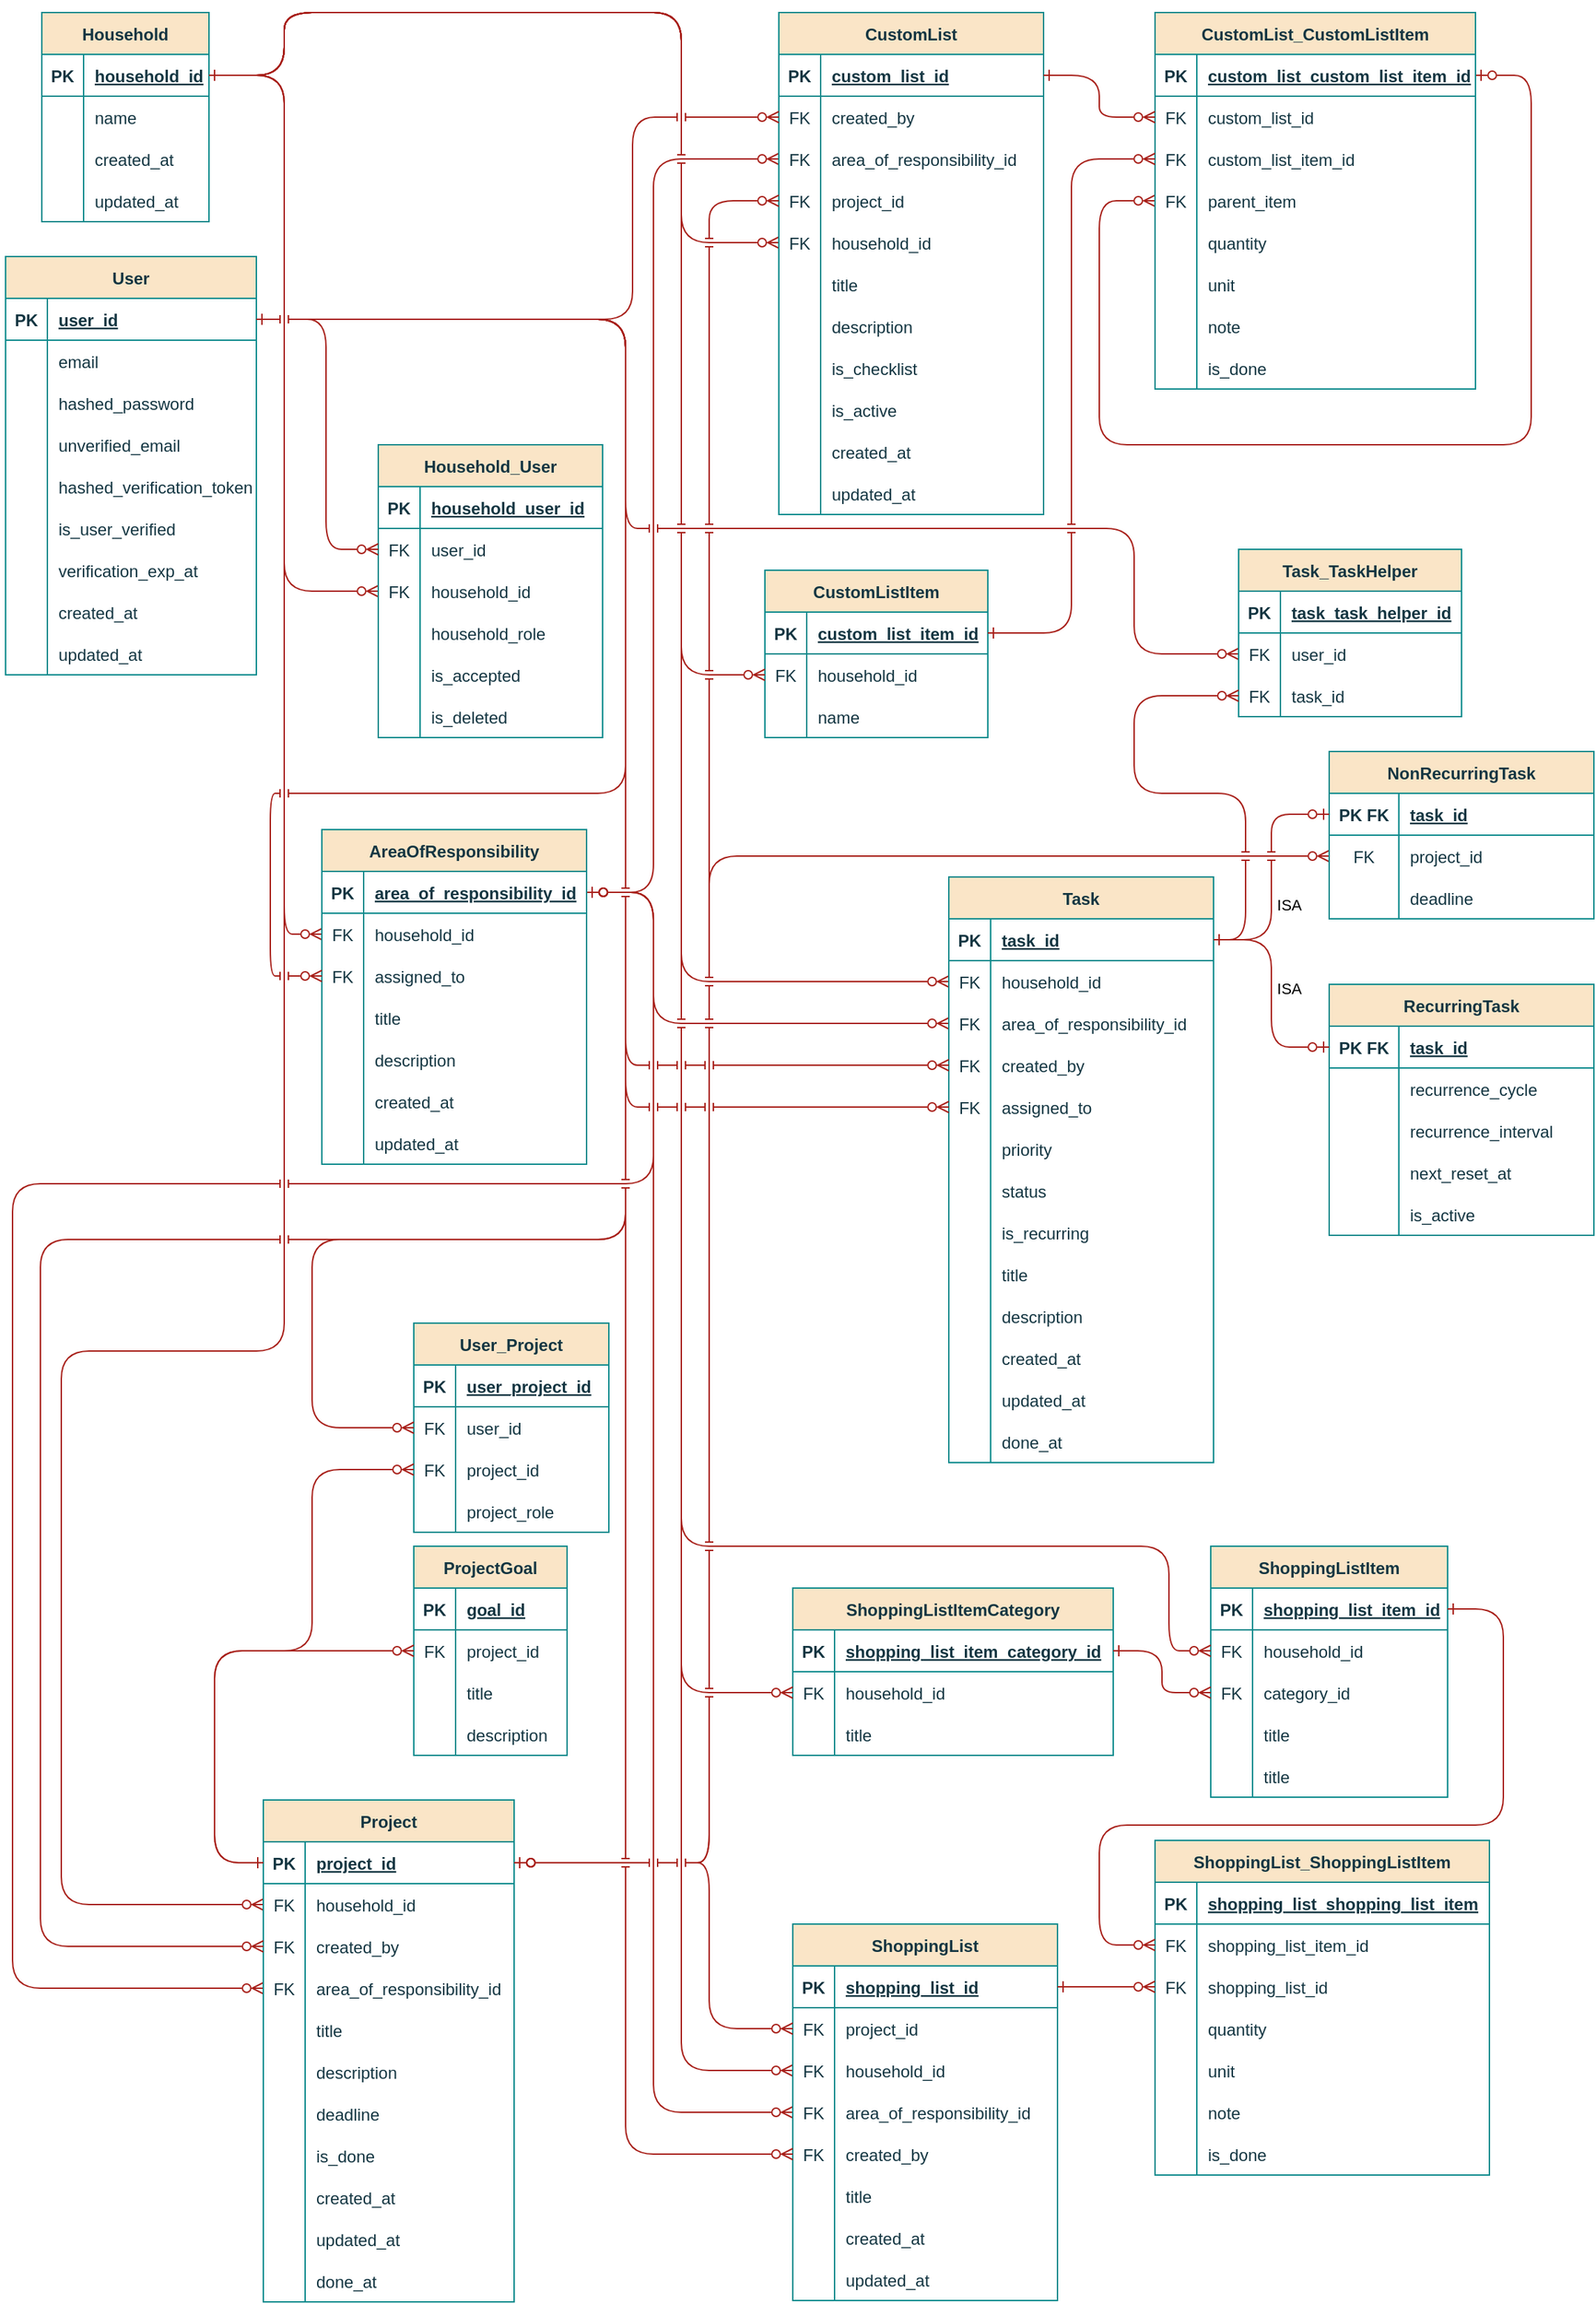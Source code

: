 <mxfile version="26.0.9">
  <diagram name="Page-1" id="a7904f86-f2b4-8e86-fa97-74104820619b">
    <mxGraphModel dx="4941" dy="957" grid="1" gridSize="10" guides="1" tooltips="1" connect="1" arrows="1" fold="1" page="1" pageScale="1" pageWidth="1169" pageHeight="1654" background="none" math="0" shadow="0" adaptiveColors="auto">
      <root>
        <mxCell id="0" />
        <mxCell id="1" parent="0" />
        <mxCell id="FvX2M17dOPo8A33Ue2go-33" style="edgeStyle=orthogonalEdgeStyle;shape=connector;curved=0;rounded=1;comic=0;jumpStyle=line;orthogonalLoop=1;jettySize=auto;html=1;exitX=1;exitY=0.5;exitDx=0;exitDy=0;entryX=0;entryY=0.5;entryDx=0;entryDy=0;shadow=0;strokeColor=#A8201A;align=center;verticalAlign=middle;arcSize=40;fontFamily=Helvetica;fontSize=11;fontColor=default;labelBackgroundColor=none;startArrow=ERone;startFill=0;endArrow=ERzeroToMany;endFill=0;" parent="1" source="5RcGz-EkIVtvOjdIcAyz-2" target="FvX2M17dOPo8A33Ue2go-30" edge="1">
          <mxGeometry relative="1" as="geometry">
            <Array as="points">
              <mxPoint x="-3300" y="55" />
              <mxPoint x="-3300" y="970" />
              <mxPoint x="-3460" y="970" />
              <mxPoint x="-3460" y="1367" />
            </Array>
          </mxGeometry>
        </mxCell>
        <mxCell id="5RcGz-EkIVtvOjdIcAyz-451" style="edgeStyle=orthogonalEdgeStyle;shape=connector;curved=0;rounded=1;orthogonalLoop=1;jettySize=auto;html=1;exitX=1;exitY=0.5;exitDx=0;exitDy=0;entryX=0;entryY=0.5;entryDx=0;entryDy=0;align=center;verticalAlign=middle;fontFamily=Helvetica;fontSize=11;fontColor=default;labelBackgroundColor=none;startArrow=ERone;startFill=0;endArrow=ERzeroToMany;endFill=0;arcSize=40;jumpStyle=line;shadow=0;comic=0;enumerate=0;strokeColor=#A8201A;" parent="1" source="5RcGz-EkIVtvOjdIcAyz-2" target="5RcGz-EkIVtvOjdIcAyz-59" edge="1">
          <mxGeometry relative="1" as="geometry">
            <Array as="points">
              <mxPoint x="-3300" y="55" />
              <mxPoint x="-3300" y="671" />
            </Array>
          </mxGeometry>
        </mxCell>
        <mxCell id="FvX2M17dOPo8A33Ue2go-15" style="edgeStyle=orthogonalEdgeStyle;shape=connector;curved=0;rounded=1;comic=0;jumpStyle=line;orthogonalLoop=1;jettySize=auto;html=1;exitX=1;exitY=0.5;exitDx=0;exitDy=0;entryX=0;entryY=0.5;entryDx=0;entryDy=0;shadow=0;strokeColor=#A8201A;align=center;verticalAlign=middle;arcSize=40;fontFamily=Helvetica;fontSize=11;fontColor=default;labelBackgroundColor=none;startArrow=ERone;startFill=0;endArrow=ERzeroToMany;endFill=0;" parent="1" source="5RcGz-EkIVtvOjdIcAyz-2" target="FvX2M17dOPo8A33Ue2go-5" edge="1">
          <mxGeometry relative="1" as="geometry">
            <Array as="points">
              <mxPoint x="-3300" y="55" />
              <mxPoint x="-3300" y="425" />
            </Array>
          </mxGeometry>
        </mxCell>
        <mxCell id="5RcGz-EkIVtvOjdIcAyz-476" style="edgeStyle=orthogonalEdgeStyle;shape=connector;curved=0;rounded=1;jumpStyle=line;orthogonalLoop=1;jettySize=auto;html=1;exitX=1;exitY=0.5;exitDx=0;exitDy=0;entryX=0;entryY=0.5;entryDx=0;entryDy=0;align=center;verticalAlign=middle;arcSize=40;fontFamily=Helvetica;fontSize=11;fontColor=default;labelBackgroundColor=none;startArrow=ERzeroToOne;startFill=0;endArrow=ERzeroToMany;endFill=0;shadow=0;comic=0;enumerate=0;strokeColor=#A8201A;" parent="1" source="5RcGz-EkIVtvOjdIcAyz-62" target="5RcGz-EkIVtvOjdIcAyz-279" edge="1">
          <mxGeometry relative="1" as="geometry">
            <Array as="points">
              <mxPoint x="-3035" y="641" />
              <mxPoint x="-3035" y="735" />
            </Array>
          </mxGeometry>
        </mxCell>
        <mxCell id="5RcGz-EkIVtvOjdIcAyz-477" style="edgeStyle=orthogonalEdgeStyle;shape=connector;curved=0;rounded=1;jumpStyle=line;orthogonalLoop=1;jettySize=auto;html=1;exitX=1;exitY=0.5;exitDx=0;exitDy=0;entryX=0;entryY=0.5;entryDx=0;entryDy=0;align=center;verticalAlign=middle;arcSize=40;fontFamily=Helvetica;fontSize=11;fontColor=default;labelBackgroundColor=none;startArrow=ERzeroToOne;startFill=0;endArrow=ERzeroToMany;endFill=0;shadow=0;comic=0;enumerate=0;strokeColor=#A8201A;" parent="1" source="5RcGz-EkIVtvOjdIcAyz-62" target="5RcGz-EkIVtvOjdIcAyz-344" edge="1">
          <mxGeometry relative="1" as="geometry">
            <Array as="points">
              <mxPoint x="-3035" y="641" />
              <mxPoint x="-3035" y="1516" />
            </Array>
          </mxGeometry>
        </mxCell>
        <mxCell id="5RcGz-EkIVtvOjdIcAyz-475" style="edgeStyle=orthogonalEdgeStyle;shape=connector;curved=0;rounded=1;jumpStyle=line;orthogonalLoop=1;jettySize=auto;html=1;exitX=1;exitY=0.5;exitDx=0;exitDy=0;entryX=0;entryY=0.5;entryDx=0;entryDy=0;align=center;verticalAlign=middle;arcSize=40;fontFamily=Helvetica;fontSize=11;fontColor=default;labelBackgroundColor=none;startArrow=ERzeroToOne;startFill=0;endArrow=ERzeroToMany;endFill=0;shadow=0;comic=0;enumerate=0;strokeColor=#A8201A;" parent="1" source="5RcGz-EkIVtvOjdIcAyz-62" target="5RcGz-EkIVtvOjdIcAyz-172" edge="1">
          <mxGeometry relative="1" as="geometry">
            <Array as="points">
              <mxPoint x="-3035" y="641" />
              <mxPoint x="-3035" y="115" />
            </Array>
          </mxGeometry>
        </mxCell>
        <mxCell id="FvX2M17dOPo8A33Ue2go-20" style="edgeStyle=orthogonalEdgeStyle;shape=connector;curved=0;rounded=1;comic=0;jumpStyle=line;orthogonalLoop=1;jettySize=auto;html=1;exitX=1;exitY=0.5;exitDx=0;exitDy=0;entryX=0;entryY=0.5;entryDx=0;entryDy=0;shadow=0;strokeColor=#A8201A;align=center;verticalAlign=middle;arcSize=40;fontFamily=Helvetica;fontSize=11;fontColor=default;labelBackgroundColor=none;startArrow=ERone;startFill=0;endArrow=ERzeroToMany;endFill=0;" parent="1" source="5RcGz-EkIVtvOjdIcAyz-2" target="FvX2M17dOPo8A33Ue2go-17" edge="1">
          <mxGeometry relative="1" as="geometry">
            <Array as="points">
              <mxPoint x="-3300" y="55" />
              <mxPoint x="-3300" y="10" />
              <mxPoint x="-3015" y="10" />
              <mxPoint x="-3015" y="175" />
            </Array>
          </mxGeometry>
        </mxCell>
        <mxCell id="5RcGz-EkIVtvOjdIcAyz-478" style="edgeStyle=orthogonalEdgeStyle;shape=connector;curved=0;rounded=1;jumpStyle=line;orthogonalLoop=1;jettySize=auto;html=1;exitX=1;exitY=0.5;exitDx=0;exitDy=0;entryX=0;entryY=0.5;entryDx=0;entryDy=0;align=center;verticalAlign=middle;arcSize=40;fontFamily=Helvetica;fontSize=11;fontColor=default;labelBackgroundColor=none;startArrow=ERzeroToOne;startFill=0;endArrow=ERzeroToMany;endFill=0;shadow=0;comic=0;enumerate=0;strokeColor=#A8201A;" parent="1" source="5RcGz-EkIVtvOjdIcAyz-62" target="5RcGz-EkIVtvOjdIcAyz-87" edge="1">
          <mxGeometry relative="1" as="geometry">
            <Array as="points">
              <mxPoint x="-3035" y="641" />
              <mxPoint x="-3035" y="850" />
              <mxPoint x="-3495" y="850" />
              <mxPoint x="-3495" y="1427" />
            </Array>
          </mxGeometry>
        </mxCell>
        <mxCell id="5RcGz-EkIVtvOjdIcAyz-502" style="edgeStyle=orthogonalEdgeStyle;shape=connector;curved=0;rounded=1;jumpStyle=line;orthogonalLoop=1;jettySize=auto;html=1;exitX=1;exitY=0.5;exitDx=0;exitDy=0;entryX=0;entryY=0.5;entryDx=0;entryDy=0;align=center;verticalAlign=middle;arcSize=40;fontFamily=Helvetica;fontSize=11;fontColor=default;labelBackgroundColor=none;startArrow=ERzeroToOne;startFill=0;endArrow=ERzeroToMany;endFill=0;shadow=0;comic=0;enumerate=0;strokeColor=#A8201A;" parent="1" source="5RcGz-EkIVtvOjdIcAyz-231" target="5RcGz-EkIVtvOjdIcAyz-234" edge="1">
          <mxGeometry relative="1" as="geometry">
            <Array as="points">
              <mxPoint x="-2405" y="55" />
              <mxPoint x="-2405" y="320" />
              <mxPoint x="-2715" y="320" />
              <mxPoint x="-2715" y="145" />
            </Array>
          </mxGeometry>
        </mxCell>
        <mxCell id="5RcGz-EkIVtvOjdIcAyz-499" style="edgeStyle=orthogonalEdgeStyle;shape=connector;curved=0;rounded=1;jumpStyle=line;orthogonalLoop=1;jettySize=auto;html=1;exitX=1;exitY=0.5;exitDx=0;exitDy=0;entryX=0;entryY=0.5;entryDx=0;entryDy=0;align=center;verticalAlign=middle;arcSize=40;fontFamily=Helvetica;fontSize=11;fontColor=default;labelBackgroundColor=none;startArrow=ERone;startFill=0;endArrow=ERzeroToMany;endFill=0;shadow=0;comic=0;enumerate=0;strokeColor=#A8201A;" parent="1" source="5RcGz-EkIVtvOjdIcAyz-28" target="5RcGz-EkIVtvOjdIcAyz-438" edge="1">
          <mxGeometry relative="1" as="geometry">
            <Array as="points">
              <mxPoint x="-3055" y="230" />
              <mxPoint x="-3055" y="380" />
              <mxPoint x="-2690" y="380" />
              <mxPoint x="-2690" y="470" />
            </Array>
          </mxGeometry>
        </mxCell>
        <mxCell id="FvX2M17dOPo8A33Ue2go-28" style="edgeStyle=orthogonalEdgeStyle;shape=connector;curved=0;rounded=1;comic=0;jumpStyle=line;orthogonalLoop=1;jettySize=auto;html=1;exitX=1;exitY=0.5;exitDx=0;exitDy=0;entryX=0;entryY=0.5;entryDx=0;entryDy=0;shadow=0;strokeColor=#A8201A;align=center;verticalAlign=middle;arcSize=40;fontFamily=Helvetica;fontSize=11;fontColor=default;labelBackgroundColor=none;startArrow=ERone;startFill=0;endArrow=ERzeroToMany;endFill=0;" parent="1" source="5RcGz-EkIVtvOjdIcAyz-2" target="FvX2M17dOPo8A33Ue2go-25" edge="1">
          <mxGeometry relative="1" as="geometry">
            <Array as="points">
              <mxPoint x="-3300" y="55" />
              <mxPoint x="-3300" y="10" />
              <mxPoint x="-3015" y="10" />
              <mxPoint x="-3015" y="1486" />
            </Array>
          </mxGeometry>
        </mxCell>
        <mxCell id="FvX2M17dOPo8A33Ue2go-24" style="edgeStyle=orthogonalEdgeStyle;shape=connector;curved=0;rounded=1;comic=0;jumpStyle=line;orthogonalLoop=1;jettySize=auto;html=1;exitX=1;exitY=0.5;exitDx=0;exitDy=0;entryX=0;entryY=0.5;entryDx=0;entryDy=0;shadow=0;strokeColor=#A8201A;align=center;verticalAlign=middle;arcSize=40;fontFamily=Helvetica;fontSize=11;fontColor=default;labelBackgroundColor=none;startArrow=ERone;startFill=0;endArrow=ERzeroToMany;endFill=0;" parent="1" source="5RcGz-EkIVtvOjdIcAyz-2" target="FvX2M17dOPo8A33Ue2go-21" edge="1">
          <mxGeometry relative="1" as="geometry">
            <Array as="points">
              <mxPoint x="-3300" y="55" />
              <mxPoint x="-3300" y="10" />
              <mxPoint x="-3015" y="10" />
              <mxPoint x="-3015" y="705" />
            </Array>
          </mxGeometry>
        </mxCell>
        <mxCell id="5RcGz-EkIVtvOjdIcAyz-1" value="Household" style="shape=table;startSize=30;container=1;collapsible=1;childLayout=tableLayout;fixedRows=1;rowLines=0;fontStyle=1;align=center;resizeLast=1;rounded=0;labelBackgroundColor=none;shadow=0;comic=0;enumerate=0;fillColor=#FAE5C7;strokeColor=#0F8B8D;fontColor=#143642;" parent="1" vertex="1">
          <mxGeometry x="-3474" y="10" width="120" height="150" as="geometry" />
        </mxCell>
        <mxCell id="5RcGz-EkIVtvOjdIcAyz-2" value="" style="shape=tableRow;horizontal=0;startSize=0;swimlaneHead=0;swimlaneBody=0;fillColor=none;collapsible=0;dropTarget=0;points=[[0,0.5],[1,0.5]];portConstraint=eastwest;top=0;left=0;right=0;bottom=1;rounded=0;labelBackgroundColor=none;shadow=0;comic=0;enumerate=0;strokeColor=#0F8B8D;fontColor=#143642;" parent="5RcGz-EkIVtvOjdIcAyz-1" vertex="1">
          <mxGeometry y="30" width="120" height="30" as="geometry" />
        </mxCell>
        <mxCell id="5RcGz-EkIVtvOjdIcAyz-3" value="PK" style="shape=partialRectangle;overflow=hidden;connectable=0;fillColor=none;top=0;left=0;bottom=0;right=0;fontStyle=1;rounded=0;labelBackgroundColor=none;shadow=0;comic=0;enumerate=0;strokeColor=#0F8B8D;fontColor=#143642;" parent="5RcGz-EkIVtvOjdIcAyz-2" vertex="1">
          <mxGeometry width="30" height="30" as="geometry">
            <mxRectangle width="30" height="30" as="alternateBounds" />
          </mxGeometry>
        </mxCell>
        <mxCell id="5RcGz-EkIVtvOjdIcAyz-4" value="household_id" style="shape=partialRectangle;overflow=hidden;connectable=0;fillColor=none;align=left;top=0;left=0;bottom=0;right=0;spacingLeft=6;fontStyle=5;rounded=0;labelBackgroundColor=none;shadow=0;comic=0;enumerate=0;strokeColor=#0F8B8D;fontColor=#143642;" parent="5RcGz-EkIVtvOjdIcAyz-2" vertex="1">
          <mxGeometry x="30" width="90" height="30" as="geometry">
            <mxRectangle width="90" height="30" as="alternateBounds" />
          </mxGeometry>
        </mxCell>
        <mxCell id="5RcGz-EkIVtvOjdIcAyz-5" value="" style="shape=tableRow;horizontal=0;startSize=0;swimlaneHead=0;swimlaneBody=0;fillColor=none;collapsible=0;dropTarget=0;points=[[0,0.5],[1,0.5]];portConstraint=eastwest;top=0;left=0;right=0;bottom=0;rounded=0;labelBackgroundColor=none;shadow=0;comic=0;enumerate=0;strokeColor=#0F8B8D;fontColor=#143642;" parent="5RcGz-EkIVtvOjdIcAyz-1" vertex="1">
          <mxGeometry y="60" width="120" height="30" as="geometry" />
        </mxCell>
        <mxCell id="5RcGz-EkIVtvOjdIcAyz-6" value="" style="shape=partialRectangle;overflow=hidden;connectable=0;fillColor=none;top=0;left=0;bottom=0;right=0;rounded=0;labelBackgroundColor=none;shadow=0;comic=0;enumerate=0;strokeColor=#0F8B8D;fontColor=#143642;" parent="5RcGz-EkIVtvOjdIcAyz-5" vertex="1">
          <mxGeometry width="30" height="30" as="geometry">
            <mxRectangle width="30" height="30" as="alternateBounds" />
          </mxGeometry>
        </mxCell>
        <mxCell id="5RcGz-EkIVtvOjdIcAyz-7" value="name" style="shape=partialRectangle;overflow=hidden;connectable=0;fillColor=none;align=left;top=0;left=0;bottom=0;right=0;spacingLeft=6;rounded=0;labelBackgroundColor=none;shadow=0;comic=0;enumerate=0;strokeColor=#0F8B8D;fontColor=#143642;" parent="5RcGz-EkIVtvOjdIcAyz-5" vertex="1">
          <mxGeometry x="30" width="90" height="30" as="geometry">
            <mxRectangle width="90" height="30" as="alternateBounds" />
          </mxGeometry>
        </mxCell>
        <mxCell id="5RcGz-EkIVtvOjdIcAyz-8" value="" style="shape=tableRow;horizontal=0;startSize=0;swimlaneHead=0;swimlaneBody=0;fillColor=none;collapsible=0;dropTarget=0;points=[[0,0.5],[1,0.5]];portConstraint=eastwest;top=0;left=0;right=0;bottom=0;rounded=0;labelBackgroundColor=none;shadow=0;comic=0;enumerate=0;strokeColor=#0F8B8D;fontColor=#143642;" parent="5RcGz-EkIVtvOjdIcAyz-1" vertex="1">
          <mxGeometry y="90" width="120" height="30" as="geometry" />
        </mxCell>
        <mxCell id="5RcGz-EkIVtvOjdIcAyz-9" value="" style="shape=partialRectangle;overflow=hidden;connectable=0;fillColor=none;top=0;left=0;bottom=0;right=0;rounded=0;labelBackgroundColor=none;shadow=0;comic=0;enumerate=0;strokeColor=#0F8B8D;fontColor=#143642;" parent="5RcGz-EkIVtvOjdIcAyz-8" vertex="1">
          <mxGeometry width="30" height="30" as="geometry">
            <mxRectangle width="30" height="30" as="alternateBounds" />
          </mxGeometry>
        </mxCell>
        <mxCell id="5RcGz-EkIVtvOjdIcAyz-10" value="created_at" style="shape=partialRectangle;overflow=hidden;connectable=0;fillColor=none;align=left;top=0;left=0;bottom=0;right=0;spacingLeft=6;rounded=0;labelBackgroundColor=none;shadow=0;comic=0;enumerate=0;strokeColor=#0F8B8D;fontColor=#143642;" parent="5RcGz-EkIVtvOjdIcAyz-8" vertex="1">
          <mxGeometry x="30" width="90" height="30" as="geometry">
            <mxRectangle width="90" height="30" as="alternateBounds" />
          </mxGeometry>
        </mxCell>
        <mxCell id="5RcGz-EkIVtvOjdIcAyz-11" value="" style="shape=tableRow;horizontal=0;startSize=0;swimlaneHead=0;swimlaneBody=0;fillColor=none;collapsible=0;dropTarget=0;points=[[0,0.5],[1,0.5]];portConstraint=eastwest;top=0;left=0;right=0;bottom=0;rounded=0;labelBackgroundColor=none;shadow=0;comic=0;enumerate=0;strokeColor=#0F8B8D;fontColor=#143642;" parent="5RcGz-EkIVtvOjdIcAyz-1" vertex="1">
          <mxGeometry y="120" width="120" height="30" as="geometry" />
        </mxCell>
        <mxCell id="5RcGz-EkIVtvOjdIcAyz-12" value="" style="shape=partialRectangle;overflow=hidden;connectable=0;fillColor=none;top=0;left=0;bottom=0;right=0;rounded=0;labelBackgroundColor=none;shadow=0;comic=0;enumerate=0;strokeColor=#0F8B8D;fontColor=#143642;" parent="5RcGz-EkIVtvOjdIcAyz-11" vertex="1">
          <mxGeometry width="30" height="30" as="geometry">
            <mxRectangle width="30" height="30" as="alternateBounds" />
          </mxGeometry>
        </mxCell>
        <mxCell id="5RcGz-EkIVtvOjdIcAyz-13" value="updated_at" style="shape=partialRectangle;overflow=hidden;connectable=0;fillColor=none;align=left;top=0;left=0;bottom=0;right=0;spacingLeft=6;rounded=0;labelBackgroundColor=none;shadow=0;comic=0;enumerate=0;strokeColor=#0F8B8D;fontColor=#143642;" parent="5RcGz-EkIVtvOjdIcAyz-11" vertex="1">
          <mxGeometry x="30" width="90" height="30" as="geometry">
            <mxRectangle width="90" height="30" as="alternateBounds" />
          </mxGeometry>
        </mxCell>
        <mxCell id="5RcGz-EkIVtvOjdIcAyz-21" value="User" style="shape=table;startSize=30;container=1;collapsible=1;childLayout=tableLayout;fixedRows=1;rowLines=0;fontStyle=1;align=center;resizeLast=1;shadow=0;rounded=0;labelBackgroundColor=none;comic=0;enumerate=0;fillColor=#FAE5C7;strokeColor=#0F8B8D;fontColor=#143642;" parent="1" vertex="1">
          <mxGeometry x="-3500" y="185" width="180" height="300" as="geometry">
            <mxRectangle x="-3120" y="20" width="70" height="30" as="alternateBounds" />
          </mxGeometry>
        </mxCell>
        <mxCell id="5RcGz-EkIVtvOjdIcAyz-28" value="" style="shape=tableRow;horizontal=0;startSize=0;swimlaneHead=0;swimlaneBody=0;fillColor=none;collapsible=0;dropTarget=0;points=[[0,0.5],[1,0.5]];portConstraint=eastwest;top=0;left=0;right=0;bottom=1;shadow=0;rounded=0;labelBackgroundColor=none;comic=0;enumerate=0;strokeColor=#0F8B8D;fontColor=#143642;" parent="5RcGz-EkIVtvOjdIcAyz-21" vertex="1">
          <mxGeometry y="30" width="180" height="30" as="geometry" />
        </mxCell>
        <mxCell id="5RcGz-EkIVtvOjdIcAyz-29" value="PK" style="shape=partialRectangle;overflow=hidden;connectable=0;fillColor=none;top=0;left=0;bottom=0;right=0;fontStyle=1;shadow=0;rounded=0;labelBackgroundColor=none;comic=0;enumerate=0;strokeColor=#0F8B8D;fontColor=#143642;" parent="5RcGz-EkIVtvOjdIcAyz-28" vertex="1">
          <mxGeometry width="30" height="30" as="geometry">
            <mxRectangle width="30" height="30" as="alternateBounds" />
          </mxGeometry>
        </mxCell>
        <mxCell id="5RcGz-EkIVtvOjdIcAyz-30" value="user_id" style="shape=partialRectangle;overflow=hidden;connectable=0;fillColor=none;align=left;top=0;left=0;bottom=0;right=0;spacingLeft=6;fontStyle=5;shadow=0;rounded=0;labelBackgroundColor=none;comic=0;enumerate=0;strokeColor=#0F8B8D;fontColor=#143642;" parent="5RcGz-EkIVtvOjdIcAyz-28" vertex="1">
          <mxGeometry x="30" width="150" height="30" as="geometry">
            <mxRectangle width="150" height="30" as="alternateBounds" />
          </mxGeometry>
        </mxCell>
        <mxCell id="5RcGz-EkIVtvOjdIcAyz-31" value="" style="shape=tableRow;horizontal=0;startSize=0;swimlaneHead=0;swimlaneBody=0;fillColor=none;collapsible=0;dropTarget=0;points=[[0,0.5],[1,0.5]];portConstraint=eastwest;top=0;left=0;right=0;bottom=0;shadow=0;rounded=0;labelBackgroundColor=none;comic=0;enumerate=0;strokeColor=#0F8B8D;fontColor=#143642;" parent="5RcGz-EkIVtvOjdIcAyz-21" vertex="1">
          <mxGeometry y="60" width="180" height="30" as="geometry" />
        </mxCell>
        <mxCell id="5RcGz-EkIVtvOjdIcAyz-32" value="" style="shape=partialRectangle;overflow=hidden;connectable=0;fillColor=none;top=0;left=0;bottom=0;right=0;shadow=0;rounded=0;labelBackgroundColor=none;comic=0;enumerate=0;strokeColor=#0F8B8D;fontColor=#143642;" parent="5RcGz-EkIVtvOjdIcAyz-31" vertex="1">
          <mxGeometry width="30" height="30" as="geometry">
            <mxRectangle width="30" height="30" as="alternateBounds" />
          </mxGeometry>
        </mxCell>
        <mxCell id="5RcGz-EkIVtvOjdIcAyz-33" value="email" style="shape=partialRectangle;overflow=hidden;connectable=0;fillColor=none;align=left;top=0;left=0;bottom=0;right=0;spacingLeft=6;shadow=0;rounded=0;labelBackgroundColor=none;comic=0;enumerate=0;strokeColor=#0F8B8D;fontColor=#143642;" parent="5RcGz-EkIVtvOjdIcAyz-31" vertex="1">
          <mxGeometry x="30" width="150" height="30" as="geometry">
            <mxRectangle width="150" height="30" as="alternateBounds" />
          </mxGeometry>
        </mxCell>
        <mxCell id="5RcGz-EkIVtvOjdIcAyz-37" value="" style="shape=tableRow;horizontal=0;startSize=0;swimlaneHead=0;swimlaneBody=0;fillColor=none;collapsible=0;dropTarget=0;points=[[0,0.5],[1,0.5]];portConstraint=eastwest;top=0;left=0;right=0;bottom=0;shadow=0;rounded=0;labelBackgroundColor=none;comic=0;enumerate=0;strokeColor=#0F8B8D;fontColor=#143642;" parent="5RcGz-EkIVtvOjdIcAyz-21" vertex="1">
          <mxGeometry y="90" width="180" height="30" as="geometry" />
        </mxCell>
        <mxCell id="5RcGz-EkIVtvOjdIcAyz-38" value="" style="shape=partialRectangle;overflow=hidden;connectable=0;fillColor=none;top=0;left=0;bottom=0;right=0;shadow=0;rounded=0;labelBackgroundColor=none;comic=0;enumerate=0;strokeColor=#0F8B8D;fontColor=#143642;" parent="5RcGz-EkIVtvOjdIcAyz-37" vertex="1">
          <mxGeometry width="30" height="30" as="geometry">
            <mxRectangle width="30" height="30" as="alternateBounds" />
          </mxGeometry>
        </mxCell>
        <mxCell id="5RcGz-EkIVtvOjdIcAyz-39" value="hashed_password" style="shape=partialRectangle;overflow=hidden;connectable=0;fillColor=none;align=left;top=0;left=0;bottom=0;right=0;spacingLeft=6;shadow=0;rounded=0;labelBackgroundColor=none;comic=0;enumerate=0;strokeColor=#0F8B8D;fontColor=#143642;" parent="5RcGz-EkIVtvOjdIcAyz-37" vertex="1">
          <mxGeometry x="30" width="150" height="30" as="geometry">
            <mxRectangle width="150" height="30" as="alternateBounds" />
          </mxGeometry>
        </mxCell>
        <mxCell id="J5cKB3xkDtM462cznJmZ-1" style="shape=tableRow;horizontal=0;startSize=0;swimlaneHead=0;swimlaneBody=0;fillColor=none;collapsible=0;dropTarget=0;points=[[0,0.5],[1,0.5]];portConstraint=eastwest;top=0;left=0;right=0;bottom=0;shadow=0;rounded=0;labelBackgroundColor=none;comic=0;enumerate=0;strokeColor=#0F8B8D;fontColor=#143642;" vertex="1" parent="5RcGz-EkIVtvOjdIcAyz-21">
          <mxGeometry y="120" width="180" height="30" as="geometry" />
        </mxCell>
        <mxCell id="J5cKB3xkDtM462cznJmZ-2" style="shape=partialRectangle;overflow=hidden;connectable=0;fillColor=none;top=0;left=0;bottom=0;right=0;shadow=0;rounded=0;labelBackgroundColor=none;comic=0;enumerate=0;strokeColor=#0F8B8D;fontColor=#143642;" vertex="1" parent="J5cKB3xkDtM462cznJmZ-1">
          <mxGeometry width="30" height="30" as="geometry">
            <mxRectangle width="30" height="30" as="alternateBounds" />
          </mxGeometry>
        </mxCell>
        <mxCell id="J5cKB3xkDtM462cznJmZ-3" value="unverified_email" style="shape=partialRectangle;overflow=hidden;connectable=0;fillColor=none;align=left;top=0;left=0;bottom=0;right=0;spacingLeft=6;shadow=0;rounded=0;labelBackgroundColor=none;comic=0;enumerate=0;strokeColor=#0F8B8D;fontColor=#143642;" vertex="1" parent="J5cKB3xkDtM462cznJmZ-1">
          <mxGeometry x="30" width="150" height="30" as="geometry">
            <mxRectangle width="150" height="30" as="alternateBounds" />
          </mxGeometry>
        </mxCell>
        <mxCell id="J5cKB3xkDtM462cznJmZ-4" style="shape=tableRow;horizontal=0;startSize=0;swimlaneHead=0;swimlaneBody=0;fillColor=none;collapsible=0;dropTarget=0;points=[[0,0.5],[1,0.5]];portConstraint=eastwest;top=0;left=0;right=0;bottom=0;shadow=0;rounded=0;labelBackgroundColor=none;comic=0;enumerate=0;strokeColor=#0F8B8D;fontColor=#143642;" vertex="1" parent="5RcGz-EkIVtvOjdIcAyz-21">
          <mxGeometry y="150" width="180" height="30" as="geometry" />
        </mxCell>
        <mxCell id="J5cKB3xkDtM462cznJmZ-5" style="shape=partialRectangle;overflow=hidden;connectable=0;fillColor=none;top=0;left=0;bottom=0;right=0;shadow=0;rounded=0;labelBackgroundColor=none;comic=0;enumerate=0;strokeColor=#0F8B8D;fontColor=#143642;" vertex="1" parent="J5cKB3xkDtM462cznJmZ-4">
          <mxGeometry width="30" height="30" as="geometry">
            <mxRectangle width="30" height="30" as="alternateBounds" />
          </mxGeometry>
        </mxCell>
        <mxCell id="J5cKB3xkDtM462cznJmZ-6" value="hashed_verification_token" style="shape=partialRectangle;overflow=hidden;connectable=0;fillColor=none;align=left;top=0;left=0;bottom=0;right=0;spacingLeft=6;shadow=0;rounded=0;labelBackgroundColor=none;comic=0;enumerate=0;strokeColor=#0F8B8D;fontColor=#143642;" vertex="1" parent="J5cKB3xkDtM462cznJmZ-4">
          <mxGeometry x="30" width="150" height="30" as="geometry">
            <mxRectangle width="150" height="30" as="alternateBounds" />
          </mxGeometry>
        </mxCell>
        <mxCell id="5RcGz-EkIVtvOjdIcAyz-40" value="" style="shape=tableRow;horizontal=0;startSize=0;swimlaneHead=0;swimlaneBody=0;fillColor=none;collapsible=0;dropTarget=0;points=[[0,0.5],[1,0.5]];portConstraint=eastwest;top=0;left=0;right=0;bottom=0;shadow=0;rounded=0;labelBackgroundColor=none;comic=0;enumerate=0;strokeColor=#0F8B8D;fontColor=#143642;" parent="5RcGz-EkIVtvOjdIcAyz-21" vertex="1">
          <mxGeometry y="180" width="180" height="30" as="geometry" />
        </mxCell>
        <mxCell id="5RcGz-EkIVtvOjdIcAyz-41" value="" style="shape=partialRectangle;overflow=hidden;connectable=0;fillColor=none;top=0;left=0;bottom=0;right=0;shadow=0;rounded=0;labelBackgroundColor=none;comic=0;enumerate=0;strokeColor=#0F8B8D;fontColor=#143642;" parent="5RcGz-EkIVtvOjdIcAyz-40" vertex="1">
          <mxGeometry width="30" height="30" as="geometry">
            <mxRectangle width="30" height="30" as="alternateBounds" />
          </mxGeometry>
        </mxCell>
        <mxCell id="5RcGz-EkIVtvOjdIcAyz-42" value="is_user_verified" style="shape=partialRectangle;overflow=hidden;connectable=0;fillColor=none;align=left;top=0;left=0;bottom=0;right=0;spacingLeft=6;shadow=0;rounded=0;labelBackgroundColor=none;comic=0;enumerate=0;strokeColor=#0F8B8D;fontColor=#143642;" parent="5RcGz-EkIVtvOjdIcAyz-40" vertex="1">
          <mxGeometry x="30" width="150" height="30" as="geometry">
            <mxRectangle width="150" height="30" as="alternateBounds" />
          </mxGeometry>
        </mxCell>
        <mxCell id="J5cKB3xkDtM462cznJmZ-7" style="shape=tableRow;horizontal=0;startSize=0;swimlaneHead=0;swimlaneBody=0;fillColor=none;collapsible=0;dropTarget=0;points=[[0,0.5],[1,0.5]];portConstraint=eastwest;top=0;left=0;right=0;bottom=0;shadow=0;rounded=0;labelBackgroundColor=none;comic=0;enumerate=0;strokeColor=#0F8B8D;fontColor=#143642;" vertex="1" parent="5RcGz-EkIVtvOjdIcAyz-21">
          <mxGeometry y="210" width="180" height="30" as="geometry" />
        </mxCell>
        <mxCell id="J5cKB3xkDtM462cznJmZ-8" style="shape=partialRectangle;overflow=hidden;connectable=0;fillColor=none;top=0;left=0;bottom=0;right=0;shadow=0;rounded=0;labelBackgroundColor=none;comic=0;enumerate=0;strokeColor=#0F8B8D;fontColor=#143642;" vertex="1" parent="J5cKB3xkDtM462cznJmZ-7">
          <mxGeometry width="30" height="30" as="geometry">
            <mxRectangle width="30" height="30" as="alternateBounds" />
          </mxGeometry>
        </mxCell>
        <mxCell id="J5cKB3xkDtM462cznJmZ-9" value="verification_exp_at" style="shape=partialRectangle;overflow=hidden;connectable=0;fillColor=none;align=left;top=0;left=0;bottom=0;right=0;spacingLeft=6;shadow=0;rounded=0;labelBackgroundColor=none;comic=0;enumerate=0;strokeColor=#0F8B8D;fontColor=#143642;" vertex="1" parent="J5cKB3xkDtM462cznJmZ-7">
          <mxGeometry x="30" width="150" height="30" as="geometry">
            <mxRectangle width="150" height="30" as="alternateBounds" />
          </mxGeometry>
        </mxCell>
        <mxCell id="5RcGz-EkIVtvOjdIcAyz-43" value="" style="shape=tableRow;horizontal=0;startSize=0;swimlaneHead=0;swimlaneBody=0;fillColor=none;collapsible=0;dropTarget=0;points=[[0,0.5],[1,0.5]];portConstraint=eastwest;top=0;left=0;right=0;bottom=0;shadow=0;rounded=0;labelBackgroundColor=none;comic=0;enumerate=0;strokeColor=#0F8B8D;fontColor=#143642;" parent="5RcGz-EkIVtvOjdIcAyz-21" vertex="1">
          <mxGeometry y="240" width="180" height="30" as="geometry" />
        </mxCell>
        <mxCell id="5RcGz-EkIVtvOjdIcAyz-44" value="" style="shape=partialRectangle;overflow=hidden;connectable=0;fillColor=none;top=0;left=0;bottom=0;right=0;shadow=0;rounded=0;labelBackgroundColor=none;comic=0;enumerate=0;strokeColor=#0F8B8D;fontColor=#143642;" parent="5RcGz-EkIVtvOjdIcAyz-43" vertex="1">
          <mxGeometry width="30" height="30" as="geometry">
            <mxRectangle width="30" height="30" as="alternateBounds" />
          </mxGeometry>
        </mxCell>
        <mxCell id="5RcGz-EkIVtvOjdIcAyz-45" value="created_at" style="shape=partialRectangle;overflow=hidden;connectable=0;fillColor=none;align=left;top=0;left=0;bottom=0;right=0;spacingLeft=6;shadow=0;rounded=0;labelBackgroundColor=none;comic=0;enumerate=0;strokeColor=#0F8B8D;fontColor=#143642;" parent="5RcGz-EkIVtvOjdIcAyz-43" vertex="1">
          <mxGeometry x="30" width="150" height="30" as="geometry">
            <mxRectangle width="150" height="30" as="alternateBounds" />
          </mxGeometry>
        </mxCell>
        <mxCell id="5RcGz-EkIVtvOjdIcAyz-46" value="" style="shape=tableRow;horizontal=0;startSize=0;swimlaneHead=0;swimlaneBody=0;fillColor=none;collapsible=0;dropTarget=0;points=[[0,0.5],[1,0.5]];portConstraint=eastwest;top=0;left=0;right=0;bottom=0;shadow=0;rounded=0;labelBackgroundColor=none;comic=0;enumerate=0;strokeColor=#0F8B8D;fontColor=#143642;" parent="5RcGz-EkIVtvOjdIcAyz-21" vertex="1">
          <mxGeometry y="270" width="180" height="30" as="geometry" />
        </mxCell>
        <mxCell id="5RcGz-EkIVtvOjdIcAyz-47" value="" style="shape=partialRectangle;overflow=hidden;connectable=0;fillColor=none;top=0;left=0;bottom=0;right=0;shadow=0;rounded=0;labelBackgroundColor=none;comic=0;enumerate=0;strokeColor=#0F8B8D;fontColor=#143642;" parent="5RcGz-EkIVtvOjdIcAyz-46" vertex="1">
          <mxGeometry width="30" height="30" as="geometry">
            <mxRectangle width="30" height="30" as="alternateBounds" />
          </mxGeometry>
        </mxCell>
        <mxCell id="5RcGz-EkIVtvOjdIcAyz-48" value="updated_at" style="shape=partialRectangle;overflow=hidden;connectable=0;fillColor=none;align=left;top=0;left=0;bottom=0;right=0;spacingLeft=6;shadow=0;rounded=0;labelBackgroundColor=none;comic=0;enumerate=0;strokeColor=#0F8B8D;fontColor=#143642;" parent="5RcGz-EkIVtvOjdIcAyz-46" vertex="1">
          <mxGeometry x="30" width="150" height="30" as="geometry">
            <mxRectangle width="150" height="30" as="alternateBounds" />
          </mxGeometry>
        </mxCell>
        <mxCell id="5RcGz-EkIVtvOjdIcAyz-58" value="AreaOfResponsibility" style="shape=table;startSize=30;container=1;collapsible=1;childLayout=tableLayout;fixedRows=1;rowLines=0;fontStyle=1;align=center;resizeLast=1;rounded=0;labelBackgroundColor=none;shadow=0;comic=0;enumerate=0;fillColor=#FAE5C7;strokeColor=#0F8B8D;fontColor=#143642;" parent="1" vertex="1">
          <mxGeometry x="-3273" y="596" width="190" height="240" as="geometry" />
        </mxCell>
        <mxCell id="5RcGz-EkIVtvOjdIcAyz-62" value="" style="shape=tableRow;horizontal=0;startSize=0;swimlaneHead=0;swimlaneBody=0;fillColor=none;collapsible=0;dropTarget=0;points=[[0,0.5],[1,0.5]];portConstraint=eastwest;top=0;left=0;right=0;bottom=1;fontStyle=0;rounded=0;labelBackgroundColor=none;shadow=0;comic=0;enumerate=0;strokeColor=#0F8B8D;fontColor=#143642;" parent="5RcGz-EkIVtvOjdIcAyz-58" vertex="1">
          <mxGeometry y="30" width="190" height="30" as="geometry" />
        </mxCell>
        <mxCell id="5RcGz-EkIVtvOjdIcAyz-63" value="PK" style="shape=partialRectangle;overflow=hidden;connectable=0;fillColor=none;top=0;left=0;bottom=0;right=0;fontStyle=1;rounded=0;labelBackgroundColor=none;shadow=0;comic=0;enumerate=0;strokeColor=#0F8B8D;fontColor=#143642;" parent="5RcGz-EkIVtvOjdIcAyz-62" vertex="1">
          <mxGeometry width="30" height="30" as="geometry">
            <mxRectangle width="30" height="30" as="alternateBounds" />
          </mxGeometry>
        </mxCell>
        <mxCell id="5RcGz-EkIVtvOjdIcAyz-64" value="area_of_responsibility_id" style="shape=partialRectangle;overflow=hidden;connectable=0;fillColor=none;align=left;top=0;left=0;bottom=0;right=0;spacingLeft=6;fontStyle=5;rounded=0;labelBackgroundColor=none;shadow=0;comic=0;enumerate=0;strokeColor=#0F8B8D;fontColor=#143642;" parent="5RcGz-EkIVtvOjdIcAyz-62" vertex="1">
          <mxGeometry x="30" width="160" height="30" as="geometry">
            <mxRectangle width="160" height="30" as="alternateBounds" />
          </mxGeometry>
        </mxCell>
        <mxCell id="5RcGz-EkIVtvOjdIcAyz-59" value="" style="shape=tableRow;horizontal=0;startSize=0;swimlaneHead=0;swimlaneBody=0;fillColor=none;collapsible=0;dropTarget=0;points=[[0,0.5],[1,0.5]];portConstraint=eastwest;top=0;left=0;right=0;bottom=0;rounded=0;labelBackgroundColor=none;shadow=0;comic=0;enumerate=0;strokeColor=#0F8B8D;fontColor=#143642;" parent="5RcGz-EkIVtvOjdIcAyz-58" vertex="1">
          <mxGeometry y="60" width="190" height="30" as="geometry" />
        </mxCell>
        <mxCell id="5RcGz-EkIVtvOjdIcAyz-60" value="FK" style="shape=partialRectangle;overflow=hidden;connectable=0;fillColor=none;top=0;left=0;bottom=0;right=0;fontStyle=0;rounded=0;labelBackgroundColor=none;shadow=0;comic=0;enumerate=0;strokeColor=#0F8B8D;fontColor=#143642;" parent="5RcGz-EkIVtvOjdIcAyz-59" vertex="1">
          <mxGeometry width="30" height="30" as="geometry">
            <mxRectangle width="30" height="30" as="alternateBounds" />
          </mxGeometry>
        </mxCell>
        <mxCell id="5RcGz-EkIVtvOjdIcAyz-61" value="household_id" style="shape=partialRectangle;overflow=hidden;connectable=0;fillColor=none;align=left;top=0;left=0;bottom=0;right=0;spacingLeft=6;fontStyle=0;rounded=0;labelBackgroundColor=none;shadow=0;comic=0;enumerate=0;strokeColor=#0F8B8D;fontColor=#143642;" parent="5RcGz-EkIVtvOjdIcAyz-59" vertex="1">
          <mxGeometry x="30" width="160" height="30" as="geometry">
            <mxRectangle width="160" height="30" as="alternateBounds" />
          </mxGeometry>
        </mxCell>
        <mxCell id="5RcGz-EkIVtvOjdIcAyz-65" value="" style="shape=tableRow;horizontal=0;startSize=0;swimlaneHead=0;swimlaneBody=0;fillColor=none;collapsible=0;dropTarget=0;points=[[0,0.5],[1,0.5]];portConstraint=eastwest;top=0;left=0;right=0;bottom=0;rounded=0;labelBackgroundColor=none;shadow=0;comic=0;enumerate=0;strokeColor=#0F8B8D;fontColor=#143642;" parent="5RcGz-EkIVtvOjdIcAyz-58" vertex="1">
          <mxGeometry y="90" width="190" height="30" as="geometry" />
        </mxCell>
        <mxCell id="5RcGz-EkIVtvOjdIcAyz-66" value="FK" style="shape=partialRectangle;overflow=hidden;connectable=0;fillColor=none;top=0;left=0;bottom=0;right=0;rounded=0;labelBackgroundColor=none;shadow=0;comic=0;enumerate=0;strokeColor=#0F8B8D;fontColor=#143642;" parent="5RcGz-EkIVtvOjdIcAyz-65" vertex="1">
          <mxGeometry width="30" height="30" as="geometry">
            <mxRectangle width="30" height="30" as="alternateBounds" />
          </mxGeometry>
        </mxCell>
        <mxCell id="5RcGz-EkIVtvOjdIcAyz-67" value="assigned_to" style="shape=partialRectangle;overflow=hidden;connectable=0;fillColor=none;align=left;top=0;left=0;bottom=0;right=0;spacingLeft=6;rounded=0;labelBackgroundColor=none;shadow=0;comic=0;enumerate=0;strokeColor=#0F8B8D;fontColor=#143642;" parent="5RcGz-EkIVtvOjdIcAyz-65" vertex="1">
          <mxGeometry x="30" width="160" height="30" as="geometry">
            <mxRectangle width="160" height="30" as="alternateBounds" />
          </mxGeometry>
        </mxCell>
        <mxCell id="5RcGz-EkIVtvOjdIcAyz-68" value="" style="shape=tableRow;horizontal=0;startSize=0;swimlaneHead=0;swimlaneBody=0;fillColor=none;collapsible=0;dropTarget=0;points=[[0,0.5],[1,0.5]];portConstraint=eastwest;top=0;left=0;right=0;bottom=0;rounded=0;labelBackgroundColor=none;shadow=0;comic=0;enumerate=0;strokeColor=#0F8B8D;fontColor=#143642;" parent="5RcGz-EkIVtvOjdIcAyz-58" vertex="1">
          <mxGeometry y="120" width="190" height="30" as="geometry" />
        </mxCell>
        <mxCell id="5RcGz-EkIVtvOjdIcAyz-69" value="" style="shape=partialRectangle;overflow=hidden;connectable=0;fillColor=none;top=0;left=0;bottom=0;right=0;rounded=0;labelBackgroundColor=none;shadow=0;comic=0;enumerate=0;strokeColor=#0F8B8D;fontColor=#143642;" parent="5RcGz-EkIVtvOjdIcAyz-68" vertex="1">
          <mxGeometry width="30" height="30" as="geometry">
            <mxRectangle width="30" height="30" as="alternateBounds" />
          </mxGeometry>
        </mxCell>
        <mxCell id="5RcGz-EkIVtvOjdIcAyz-70" value="title" style="shape=partialRectangle;overflow=hidden;connectable=0;fillColor=none;align=left;top=0;left=0;bottom=0;right=0;spacingLeft=6;rounded=0;labelBackgroundColor=none;shadow=0;comic=0;enumerate=0;strokeColor=#0F8B8D;fontColor=#143642;" parent="5RcGz-EkIVtvOjdIcAyz-68" vertex="1">
          <mxGeometry x="30" width="160" height="30" as="geometry">
            <mxRectangle width="160" height="30" as="alternateBounds" />
          </mxGeometry>
        </mxCell>
        <mxCell id="5RcGz-EkIVtvOjdIcAyz-71" value="" style="shape=tableRow;horizontal=0;startSize=0;swimlaneHead=0;swimlaneBody=0;fillColor=none;collapsible=0;dropTarget=0;points=[[0,0.5],[1,0.5]];portConstraint=eastwest;top=0;left=0;right=0;bottom=0;rounded=0;labelBackgroundColor=none;shadow=0;comic=0;enumerate=0;strokeColor=#0F8B8D;fontColor=#143642;" parent="5RcGz-EkIVtvOjdIcAyz-58" vertex="1">
          <mxGeometry y="150" width="190" height="30" as="geometry" />
        </mxCell>
        <mxCell id="5RcGz-EkIVtvOjdIcAyz-72" value="" style="shape=partialRectangle;overflow=hidden;connectable=0;fillColor=none;top=0;left=0;bottom=0;right=0;rounded=0;labelBackgroundColor=none;shadow=0;comic=0;enumerate=0;strokeColor=#0F8B8D;fontColor=#143642;" parent="5RcGz-EkIVtvOjdIcAyz-71" vertex="1">
          <mxGeometry width="30" height="30" as="geometry">
            <mxRectangle width="30" height="30" as="alternateBounds" />
          </mxGeometry>
        </mxCell>
        <mxCell id="5RcGz-EkIVtvOjdIcAyz-73" value="description" style="shape=partialRectangle;overflow=hidden;connectable=0;fillColor=none;align=left;top=0;left=0;bottom=0;right=0;spacingLeft=6;rounded=0;labelBackgroundColor=none;shadow=0;comic=0;enumerate=0;strokeColor=#0F8B8D;fontColor=#143642;" parent="5RcGz-EkIVtvOjdIcAyz-71" vertex="1">
          <mxGeometry x="30" width="160" height="30" as="geometry">
            <mxRectangle width="160" height="30" as="alternateBounds" />
          </mxGeometry>
        </mxCell>
        <mxCell id="5RcGz-EkIVtvOjdIcAyz-74" value="" style="shape=tableRow;horizontal=0;startSize=0;swimlaneHead=0;swimlaneBody=0;fillColor=none;collapsible=0;dropTarget=0;points=[[0,0.5],[1,0.5]];portConstraint=eastwest;top=0;left=0;right=0;bottom=0;rounded=0;labelBackgroundColor=none;shadow=0;comic=0;enumerate=0;strokeColor=#0F8B8D;fontColor=#143642;" parent="5RcGz-EkIVtvOjdIcAyz-58" vertex="1">
          <mxGeometry y="180" width="190" height="30" as="geometry" />
        </mxCell>
        <mxCell id="5RcGz-EkIVtvOjdIcAyz-75" value="" style="shape=partialRectangle;overflow=hidden;connectable=0;fillColor=none;top=0;left=0;bottom=0;right=0;rounded=0;labelBackgroundColor=none;shadow=0;comic=0;enumerate=0;strokeColor=#0F8B8D;fontColor=#143642;" parent="5RcGz-EkIVtvOjdIcAyz-74" vertex="1">
          <mxGeometry width="30" height="30" as="geometry">
            <mxRectangle width="30" height="30" as="alternateBounds" />
          </mxGeometry>
        </mxCell>
        <mxCell id="5RcGz-EkIVtvOjdIcAyz-76" value="created_at" style="shape=partialRectangle;overflow=hidden;connectable=0;fillColor=none;align=left;top=0;left=0;bottom=0;right=0;spacingLeft=6;rounded=0;labelBackgroundColor=none;shadow=0;comic=0;enumerate=0;strokeColor=#0F8B8D;fontColor=#143642;" parent="5RcGz-EkIVtvOjdIcAyz-74" vertex="1">
          <mxGeometry x="30" width="160" height="30" as="geometry">
            <mxRectangle width="160" height="30" as="alternateBounds" />
          </mxGeometry>
        </mxCell>
        <mxCell id="5RcGz-EkIVtvOjdIcAyz-77" value="" style="shape=tableRow;horizontal=0;startSize=0;swimlaneHead=0;swimlaneBody=0;fillColor=none;collapsible=0;dropTarget=0;points=[[0,0.5],[1,0.5]];portConstraint=eastwest;top=0;left=0;right=0;bottom=0;rounded=0;labelBackgroundColor=none;shadow=0;comic=0;enumerate=0;strokeColor=#0F8B8D;fontColor=#143642;" parent="5RcGz-EkIVtvOjdIcAyz-58" vertex="1">
          <mxGeometry y="210" width="190" height="30" as="geometry" />
        </mxCell>
        <mxCell id="5RcGz-EkIVtvOjdIcAyz-78" value="" style="shape=partialRectangle;overflow=hidden;connectable=0;fillColor=none;top=0;left=0;bottom=0;right=0;rounded=0;labelBackgroundColor=none;shadow=0;comic=0;enumerate=0;strokeColor=#0F8B8D;fontColor=#143642;" parent="5RcGz-EkIVtvOjdIcAyz-77" vertex="1">
          <mxGeometry width="30" height="30" as="geometry">
            <mxRectangle width="30" height="30" as="alternateBounds" />
          </mxGeometry>
        </mxCell>
        <mxCell id="5RcGz-EkIVtvOjdIcAyz-79" value="updated_at" style="shape=partialRectangle;overflow=hidden;connectable=0;fillColor=none;align=left;top=0;left=0;bottom=0;right=0;spacingLeft=6;rounded=0;labelBackgroundColor=none;shadow=0;comic=0;enumerate=0;strokeColor=#0F8B8D;fontColor=#143642;" parent="5RcGz-EkIVtvOjdIcAyz-77" vertex="1">
          <mxGeometry x="30" width="160" height="30" as="geometry">
            <mxRectangle width="160" height="30" as="alternateBounds" />
          </mxGeometry>
        </mxCell>
        <mxCell id="5RcGz-EkIVtvOjdIcAyz-86" value="Project" style="shape=table;startSize=30;container=1;collapsible=1;childLayout=tableLayout;fixedRows=1;rowLines=0;fontStyle=1;align=center;resizeLast=1;rounded=0;labelBackgroundColor=none;shadow=0;comic=0;enumerate=0;fillColor=#FAE5C7;strokeColor=#0F8B8D;fontColor=#143642;" parent="1" vertex="1">
          <mxGeometry x="-3315" y="1292" width="180" height="360" as="geometry" />
        </mxCell>
        <mxCell id="5RcGz-EkIVtvOjdIcAyz-90" value="" style="shape=tableRow;horizontal=0;startSize=0;swimlaneHead=0;swimlaneBody=0;fillColor=none;collapsible=0;dropTarget=0;points=[[0,0.5],[1,0.5]];portConstraint=eastwest;top=0;left=0;right=0;bottom=1;rounded=0;labelBackgroundColor=none;shadow=0;comic=0;enumerate=0;strokeColor=#0F8B8D;fontColor=#143642;" parent="5RcGz-EkIVtvOjdIcAyz-86" vertex="1">
          <mxGeometry y="30" width="180" height="30" as="geometry" />
        </mxCell>
        <mxCell id="5RcGz-EkIVtvOjdIcAyz-91" value="PK" style="shape=partialRectangle;overflow=hidden;connectable=0;fillColor=none;top=0;left=0;bottom=0;right=0;fontStyle=1;rounded=0;labelBackgroundColor=none;shadow=0;comic=0;enumerate=0;strokeColor=#0F8B8D;fontColor=#143642;" parent="5RcGz-EkIVtvOjdIcAyz-90" vertex="1">
          <mxGeometry width="30" height="30" as="geometry">
            <mxRectangle width="30" height="30" as="alternateBounds" />
          </mxGeometry>
        </mxCell>
        <mxCell id="5RcGz-EkIVtvOjdIcAyz-92" value="project_id" style="shape=partialRectangle;overflow=hidden;connectable=0;fillColor=none;align=left;top=0;left=0;bottom=0;right=0;spacingLeft=6;fontStyle=5;rounded=0;labelBackgroundColor=none;shadow=0;comic=0;enumerate=0;strokeColor=#0F8B8D;fontColor=#143642;" parent="5RcGz-EkIVtvOjdIcAyz-90" vertex="1">
          <mxGeometry x="30" width="150" height="30" as="geometry">
            <mxRectangle width="150" height="30" as="alternateBounds" />
          </mxGeometry>
        </mxCell>
        <mxCell id="FvX2M17dOPo8A33Ue2go-30" style="shape=tableRow;horizontal=0;startSize=0;swimlaneHead=0;swimlaneBody=0;fillColor=none;collapsible=0;dropTarget=0;points=[[0,0.5],[1,0.5]];portConstraint=eastwest;top=0;left=0;right=0;bottom=0;rounded=0;labelBackgroundColor=none;shadow=0;comic=0;enumerate=0;strokeColor=#0F8B8D;fontColor=#143642;" parent="5RcGz-EkIVtvOjdIcAyz-86" vertex="1">
          <mxGeometry y="60" width="180" height="30" as="geometry" />
        </mxCell>
        <mxCell id="FvX2M17dOPo8A33Ue2go-31" value="FK" style="shape=partialRectangle;overflow=hidden;connectable=0;fillColor=none;top=0;left=0;bottom=0;right=0;rounded=0;labelBackgroundColor=none;shadow=0;comic=0;enumerate=0;strokeColor=#0F8B8D;fontColor=#143642;" parent="FvX2M17dOPo8A33Ue2go-30" vertex="1">
          <mxGeometry width="30" height="30" as="geometry">
            <mxRectangle width="30" height="30" as="alternateBounds" />
          </mxGeometry>
        </mxCell>
        <mxCell id="FvX2M17dOPo8A33Ue2go-32" value="household_id" style="shape=partialRectangle;overflow=hidden;connectable=0;fillColor=none;align=left;top=0;left=0;bottom=0;right=0;spacingLeft=6;rounded=0;labelBackgroundColor=none;shadow=0;comic=0;enumerate=0;strokeColor=#0F8B8D;fontColor=#143642;" parent="FvX2M17dOPo8A33Ue2go-30" vertex="1">
          <mxGeometry x="30" width="150" height="30" as="geometry">
            <mxRectangle width="150" height="30" as="alternateBounds" />
          </mxGeometry>
        </mxCell>
        <mxCell id="5RcGz-EkIVtvOjdIcAyz-93" value="" style="shape=tableRow;horizontal=0;startSize=0;swimlaneHead=0;swimlaneBody=0;fillColor=none;collapsible=0;dropTarget=0;points=[[0,0.5],[1,0.5]];portConstraint=eastwest;top=0;left=0;right=0;bottom=0;rounded=0;labelBackgroundColor=none;shadow=0;comic=0;enumerate=0;strokeColor=#0F8B8D;fontColor=#143642;" parent="5RcGz-EkIVtvOjdIcAyz-86" vertex="1">
          <mxGeometry y="90" width="180" height="30" as="geometry" />
        </mxCell>
        <mxCell id="5RcGz-EkIVtvOjdIcAyz-94" value="FK" style="shape=partialRectangle;overflow=hidden;connectable=0;fillColor=none;top=0;left=0;bottom=0;right=0;rounded=0;labelBackgroundColor=none;shadow=0;comic=0;enumerate=0;strokeColor=#0F8B8D;fontColor=#143642;" parent="5RcGz-EkIVtvOjdIcAyz-93" vertex="1">
          <mxGeometry width="30" height="30" as="geometry">
            <mxRectangle width="30" height="30" as="alternateBounds" />
          </mxGeometry>
        </mxCell>
        <mxCell id="5RcGz-EkIVtvOjdIcAyz-95" value="created_by" style="shape=partialRectangle;overflow=hidden;connectable=0;fillColor=none;align=left;top=0;left=0;bottom=0;right=0;spacingLeft=6;rounded=0;labelBackgroundColor=none;shadow=0;comic=0;enumerate=0;strokeColor=#0F8B8D;fontColor=#143642;" parent="5RcGz-EkIVtvOjdIcAyz-93" vertex="1">
          <mxGeometry x="30" width="150" height="30" as="geometry">
            <mxRectangle width="150" height="30" as="alternateBounds" />
          </mxGeometry>
        </mxCell>
        <mxCell id="5RcGz-EkIVtvOjdIcAyz-87" value="" style="shape=tableRow;horizontal=0;startSize=0;swimlaneHead=0;swimlaneBody=0;fillColor=none;collapsible=0;dropTarget=0;points=[[0,0.5],[1,0.5]];portConstraint=eastwest;top=0;left=0;right=0;bottom=0;rounded=0;labelBackgroundColor=none;shadow=0;comic=0;enumerate=0;strokeColor=#0F8B8D;fontColor=#143642;" parent="5RcGz-EkIVtvOjdIcAyz-86" vertex="1">
          <mxGeometry y="120" width="180" height="30" as="geometry" />
        </mxCell>
        <mxCell id="5RcGz-EkIVtvOjdIcAyz-88" value="FK" style="shape=partialRectangle;overflow=hidden;connectable=0;fillColor=none;top=0;left=0;bottom=0;right=0;fontStyle=0;rounded=0;labelBackgroundColor=none;shadow=0;comic=0;enumerate=0;strokeColor=#0F8B8D;fontColor=#143642;" parent="5RcGz-EkIVtvOjdIcAyz-87" vertex="1">
          <mxGeometry width="30" height="30" as="geometry">
            <mxRectangle width="30" height="30" as="alternateBounds" />
          </mxGeometry>
        </mxCell>
        <mxCell id="5RcGz-EkIVtvOjdIcAyz-89" value="area_of_responsibility_id" style="shape=partialRectangle;overflow=hidden;connectable=0;fillColor=none;align=left;top=0;left=0;bottom=0;right=0;spacingLeft=6;fontStyle=0;rounded=0;labelBackgroundColor=none;shadow=0;comic=0;enumerate=0;strokeColor=#0F8B8D;fontColor=#143642;" parent="5RcGz-EkIVtvOjdIcAyz-87" vertex="1">
          <mxGeometry x="30" width="150" height="30" as="geometry">
            <mxRectangle width="150" height="30" as="alternateBounds" />
          </mxGeometry>
        </mxCell>
        <mxCell id="5RcGz-EkIVtvOjdIcAyz-96" value="" style="shape=tableRow;horizontal=0;startSize=0;swimlaneHead=0;swimlaneBody=0;fillColor=none;collapsible=0;dropTarget=0;points=[[0,0.5],[1,0.5]];portConstraint=eastwest;top=0;left=0;right=0;bottom=0;rounded=0;labelBackgroundColor=none;shadow=0;comic=0;enumerate=0;strokeColor=#0F8B8D;fontColor=#143642;" parent="5RcGz-EkIVtvOjdIcAyz-86" vertex="1">
          <mxGeometry y="150" width="180" height="30" as="geometry" />
        </mxCell>
        <mxCell id="5RcGz-EkIVtvOjdIcAyz-97" value="" style="shape=partialRectangle;overflow=hidden;connectable=0;fillColor=none;top=0;left=0;bottom=0;right=0;rounded=0;labelBackgroundColor=none;shadow=0;comic=0;enumerate=0;strokeColor=#0F8B8D;fontColor=#143642;" parent="5RcGz-EkIVtvOjdIcAyz-96" vertex="1">
          <mxGeometry width="30" height="30" as="geometry">
            <mxRectangle width="30" height="30" as="alternateBounds" />
          </mxGeometry>
        </mxCell>
        <mxCell id="5RcGz-EkIVtvOjdIcAyz-98" value="title" style="shape=partialRectangle;overflow=hidden;connectable=0;fillColor=none;align=left;top=0;left=0;bottom=0;right=0;spacingLeft=6;rounded=0;labelBackgroundColor=none;shadow=0;comic=0;enumerate=0;strokeColor=#0F8B8D;fontColor=#143642;" parent="5RcGz-EkIVtvOjdIcAyz-96" vertex="1">
          <mxGeometry x="30" width="150" height="30" as="geometry">
            <mxRectangle width="150" height="30" as="alternateBounds" />
          </mxGeometry>
        </mxCell>
        <mxCell id="5RcGz-EkIVtvOjdIcAyz-99" value="" style="shape=tableRow;horizontal=0;startSize=0;swimlaneHead=0;swimlaneBody=0;fillColor=none;collapsible=0;dropTarget=0;points=[[0,0.5],[1,0.5]];portConstraint=eastwest;top=0;left=0;right=0;bottom=0;rounded=0;labelBackgroundColor=none;shadow=0;comic=0;enumerate=0;strokeColor=#0F8B8D;fontColor=#143642;" parent="5RcGz-EkIVtvOjdIcAyz-86" vertex="1">
          <mxGeometry y="180" width="180" height="30" as="geometry" />
        </mxCell>
        <mxCell id="5RcGz-EkIVtvOjdIcAyz-100" value="" style="shape=partialRectangle;overflow=hidden;connectable=0;fillColor=none;top=0;left=0;bottom=0;right=0;rounded=0;labelBackgroundColor=none;shadow=0;comic=0;enumerate=0;strokeColor=#0F8B8D;fontColor=#143642;" parent="5RcGz-EkIVtvOjdIcAyz-99" vertex="1">
          <mxGeometry width="30" height="30" as="geometry">
            <mxRectangle width="30" height="30" as="alternateBounds" />
          </mxGeometry>
        </mxCell>
        <mxCell id="5RcGz-EkIVtvOjdIcAyz-101" value="description" style="shape=partialRectangle;overflow=hidden;connectable=0;fillColor=none;align=left;top=0;left=0;bottom=0;right=0;spacingLeft=6;rounded=0;labelBackgroundColor=none;shadow=0;comic=0;enumerate=0;strokeColor=#0F8B8D;fontColor=#143642;" parent="5RcGz-EkIVtvOjdIcAyz-99" vertex="1">
          <mxGeometry x="30" width="150" height="30" as="geometry">
            <mxRectangle width="150" height="30" as="alternateBounds" />
          </mxGeometry>
        </mxCell>
        <mxCell id="5RcGz-EkIVtvOjdIcAyz-102" value="" style="shape=tableRow;horizontal=0;startSize=0;swimlaneHead=0;swimlaneBody=0;fillColor=none;collapsible=0;dropTarget=0;points=[[0,0.5],[1,0.5]];portConstraint=eastwest;top=0;left=0;right=0;bottom=0;rounded=0;labelBackgroundColor=none;shadow=0;comic=0;enumerate=0;strokeColor=#0F8B8D;fontColor=#143642;" parent="5RcGz-EkIVtvOjdIcAyz-86" vertex="1">
          <mxGeometry y="210" width="180" height="30" as="geometry" />
        </mxCell>
        <mxCell id="5RcGz-EkIVtvOjdIcAyz-103" value="" style="shape=partialRectangle;overflow=hidden;connectable=0;fillColor=none;top=0;left=0;bottom=0;right=0;rounded=0;labelBackgroundColor=none;shadow=0;comic=0;enumerate=0;strokeColor=#0F8B8D;fontColor=#143642;" parent="5RcGz-EkIVtvOjdIcAyz-102" vertex="1">
          <mxGeometry width="30" height="30" as="geometry">
            <mxRectangle width="30" height="30" as="alternateBounds" />
          </mxGeometry>
        </mxCell>
        <mxCell id="5RcGz-EkIVtvOjdIcAyz-104" value="deadline" style="shape=partialRectangle;overflow=hidden;connectable=0;fillColor=none;align=left;top=0;left=0;bottom=0;right=0;spacingLeft=6;rounded=0;labelBackgroundColor=none;shadow=0;comic=0;enumerate=0;strokeColor=#0F8B8D;fontColor=#143642;" parent="5RcGz-EkIVtvOjdIcAyz-102" vertex="1">
          <mxGeometry x="30" width="150" height="30" as="geometry">
            <mxRectangle width="150" height="30" as="alternateBounds" />
          </mxGeometry>
        </mxCell>
        <mxCell id="5RcGz-EkIVtvOjdIcAyz-105" value="" style="shape=tableRow;horizontal=0;startSize=0;swimlaneHead=0;swimlaneBody=0;fillColor=none;collapsible=0;dropTarget=0;points=[[0,0.5],[1,0.5]];portConstraint=eastwest;top=0;left=0;right=0;bottom=0;rounded=0;labelBackgroundColor=none;shadow=0;comic=0;enumerate=0;strokeColor=#0F8B8D;fontColor=#143642;" parent="5RcGz-EkIVtvOjdIcAyz-86" vertex="1">
          <mxGeometry y="240" width="180" height="30" as="geometry" />
        </mxCell>
        <mxCell id="5RcGz-EkIVtvOjdIcAyz-106" value="" style="shape=partialRectangle;overflow=hidden;connectable=0;fillColor=none;top=0;left=0;bottom=0;right=0;rounded=0;labelBackgroundColor=none;shadow=0;comic=0;enumerate=0;strokeColor=#0F8B8D;fontColor=#143642;" parent="5RcGz-EkIVtvOjdIcAyz-105" vertex="1">
          <mxGeometry width="30" height="30" as="geometry">
            <mxRectangle width="30" height="30" as="alternateBounds" />
          </mxGeometry>
        </mxCell>
        <mxCell id="5RcGz-EkIVtvOjdIcAyz-107" value="is_done" style="shape=partialRectangle;overflow=hidden;connectable=0;fillColor=none;align=left;top=0;left=0;bottom=0;right=0;spacingLeft=6;rounded=0;labelBackgroundColor=none;shadow=0;comic=0;enumerate=0;strokeColor=#0F8B8D;fontColor=#143642;" parent="5RcGz-EkIVtvOjdIcAyz-105" vertex="1">
          <mxGeometry x="30" width="150" height="30" as="geometry">
            <mxRectangle width="150" height="30" as="alternateBounds" />
          </mxGeometry>
        </mxCell>
        <mxCell id="5RcGz-EkIVtvOjdIcAyz-108" value="" style="shape=tableRow;horizontal=0;startSize=0;swimlaneHead=0;swimlaneBody=0;fillColor=none;collapsible=0;dropTarget=0;points=[[0,0.5],[1,0.5]];portConstraint=eastwest;top=0;left=0;right=0;bottom=0;rounded=0;labelBackgroundColor=none;shadow=0;comic=0;enumerate=0;strokeColor=#0F8B8D;fontColor=#143642;" parent="5RcGz-EkIVtvOjdIcAyz-86" vertex="1">
          <mxGeometry y="270" width="180" height="30" as="geometry" />
        </mxCell>
        <mxCell id="5RcGz-EkIVtvOjdIcAyz-109" value="" style="shape=partialRectangle;overflow=hidden;connectable=0;fillColor=none;top=0;left=0;bottom=0;right=0;rounded=0;labelBackgroundColor=none;shadow=0;comic=0;enumerate=0;strokeColor=#0F8B8D;fontColor=#143642;" parent="5RcGz-EkIVtvOjdIcAyz-108" vertex="1">
          <mxGeometry width="30" height="30" as="geometry">
            <mxRectangle width="30" height="30" as="alternateBounds" />
          </mxGeometry>
        </mxCell>
        <mxCell id="5RcGz-EkIVtvOjdIcAyz-110" value="created_at" style="shape=partialRectangle;overflow=hidden;connectable=0;fillColor=none;align=left;top=0;left=0;bottom=0;right=0;spacingLeft=6;rounded=0;labelBackgroundColor=none;shadow=0;comic=0;enumerate=0;strokeColor=#0F8B8D;fontColor=#143642;" parent="5RcGz-EkIVtvOjdIcAyz-108" vertex="1">
          <mxGeometry x="30" width="150" height="30" as="geometry">
            <mxRectangle width="150" height="30" as="alternateBounds" />
          </mxGeometry>
        </mxCell>
        <mxCell id="5RcGz-EkIVtvOjdIcAyz-111" value="" style="shape=tableRow;horizontal=0;startSize=0;swimlaneHead=0;swimlaneBody=0;fillColor=none;collapsible=0;dropTarget=0;points=[[0,0.5],[1,0.5]];portConstraint=eastwest;top=0;left=0;right=0;bottom=0;rounded=0;labelBackgroundColor=none;shadow=0;comic=0;enumerate=0;strokeColor=#0F8B8D;fontColor=#143642;" parent="5RcGz-EkIVtvOjdIcAyz-86" vertex="1">
          <mxGeometry y="300" width="180" height="30" as="geometry" />
        </mxCell>
        <mxCell id="5RcGz-EkIVtvOjdIcAyz-112" value="" style="shape=partialRectangle;overflow=hidden;connectable=0;fillColor=none;top=0;left=0;bottom=0;right=0;rounded=0;labelBackgroundColor=none;shadow=0;comic=0;enumerate=0;strokeColor=#0F8B8D;fontColor=#143642;" parent="5RcGz-EkIVtvOjdIcAyz-111" vertex="1">
          <mxGeometry width="30" height="30" as="geometry">
            <mxRectangle width="30" height="30" as="alternateBounds" />
          </mxGeometry>
        </mxCell>
        <mxCell id="5RcGz-EkIVtvOjdIcAyz-113" value="updated_at" style="shape=partialRectangle;overflow=hidden;connectable=0;fillColor=none;align=left;top=0;left=0;bottom=0;right=0;spacingLeft=6;rounded=0;labelBackgroundColor=none;shadow=0;comic=0;enumerate=0;strokeColor=#0F8B8D;fontColor=#143642;" parent="5RcGz-EkIVtvOjdIcAyz-111" vertex="1">
          <mxGeometry x="30" width="150" height="30" as="geometry">
            <mxRectangle width="150" height="30" as="alternateBounds" />
          </mxGeometry>
        </mxCell>
        <mxCell id="5RcGz-EkIVtvOjdIcAyz-114" value="" style="shape=tableRow;horizontal=0;startSize=0;swimlaneHead=0;swimlaneBody=0;fillColor=none;collapsible=0;dropTarget=0;points=[[0,0.5],[1,0.5]];portConstraint=eastwest;top=0;left=0;right=0;bottom=0;rounded=0;labelBackgroundColor=none;shadow=0;comic=0;enumerate=0;strokeColor=#0F8B8D;fontColor=#143642;" parent="5RcGz-EkIVtvOjdIcAyz-86" vertex="1">
          <mxGeometry y="330" width="180" height="30" as="geometry" />
        </mxCell>
        <mxCell id="5RcGz-EkIVtvOjdIcAyz-115" value="" style="shape=partialRectangle;overflow=hidden;connectable=0;fillColor=none;top=0;left=0;bottom=0;right=0;rounded=0;labelBackgroundColor=none;shadow=0;comic=0;enumerate=0;strokeColor=#0F8B8D;fontColor=#143642;" parent="5RcGz-EkIVtvOjdIcAyz-114" vertex="1">
          <mxGeometry width="30" height="30" as="geometry">
            <mxRectangle width="30" height="30" as="alternateBounds" />
          </mxGeometry>
        </mxCell>
        <mxCell id="5RcGz-EkIVtvOjdIcAyz-116" value="done_at" style="shape=partialRectangle;overflow=hidden;connectable=0;fillColor=none;align=left;top=0;left=0;bottom=0;right=0;spacingLeft=6;rounded=0;labelBackgroundColor=none;shadow=0;comic=0;enumerate=0;strokeColor=#0F8B8D;fontColor=#143642;" parent="5RcGz-EkIVtvOjdIcAyz-114" vertex="1">
          <mxGeometry x="30" width="150" height="30" as="geometry">
            <mxRectangle width="150" height="30" as="alternateBounds" />
          </mxGeometry>
        </mxCell>
        <mxCell id="5RcGz-EkIVtvOjdIcAyz-123" value="ProjectGoal" style="shape=table;startSize=30;container=1;collapsible=1;childLayout=tableLayout;fixedRows=1;rowLines=0;fontStyle=1;align=center;resizeLast=1;rounded=0;labelBackgroundColor=none;shadow=0;comic=0;enumerate=0;fillColor=#FAE5C7;strokeColor=#0F8B8D;fontColor=#143642;" parent="1" vertex="1">
          <mxGeometry x="-3207" y="1110" width="110" height="150" as="geometry" />
        </mxCell>
        <mxCell id="5RcGz-EkIVtvOjdIcAyz-127" value="" style="shape=tableRow;horizontal=0;startSize=0;swimlaneHead=0;swimlaneBody=0;fillColor=none;collapsible=0;dropTarget=0;points=[[0,0.5],[1,0.5]];portConstraint=eastwest;top=0;left=0;right=0;bottom=1;fontStyle=0;rounded=0;labelBackgroundColor=none;shadow=0;comic=0;enumerate=0;strokeColor=#0F8B8D;fontColor=#143642;" parent="5RcGz-EkIVtvOjdIcAyz-123" vertex="1">
          <mxGeometry y="30" width="110" height="30" as="geometry" />
        </mxCell>
        <mxCell id="5RcGz-EkIVtvOjdIcAyz-128" value="PK" style="shape=partialRectangle;overflow=hidden;connectable=0;fillColor=none;top=0;left=0;bottom=0;right=0;fontStyle=1;rounded=0;labelBackgroundColor=none;shadow=0;comic=0;enumerate=0;strokeColor=#0F8B8D;fontColor=#143642;" parent="5RcGz-EkIVtvOjdIcAyz-127" vertex="1">
          <mxGeometry width="30" height="30" as="geometry">
            <mxRectangle width="30" height="30" as="alternateBounds" />
          </mxGeometry>
        </mxCell>
        <mxCell id="5RcGz-EkIVtvOjdIcAyz-129" value="goal_id" style="shape=partialRectangle;overflow=hidden;connectable=0;fillColor=none;align=left;top=0;left=0;bottom=0;right=0;spacingLeft=6;fontStyle=5;rounded=0;labelBackgroundColor=none;shadow=0;comic=0;enumerate=0;strokeColor=#0F8B8D;fontColor=#143642;" parent="5RcGz-EkIVtvOjdIcAyz-127" vertex="1">
          <mxGeometry x="30" width="80" height="30" as="geometry">
            <mxRectangle width="80" height="30" as="alternateBounds" />
          </mxGeometry>
        </mxCell>
        <mxCell id="5RcGz-EkIVtvOjdIcAyz-124" value="" style="shape=tableRow;horizontal=0;startSize=0;swimlaneHead=0;swimlaneBody=0;fillColor=none;collapsible=0;dropTarget=0;points=[[0,0.5],[1,0.5]];portConstraint=eastwest;top=0;left=0;right=0;bottom=0;rounded=0;labelBackgroundColor=none;shadow=0;comic=0;enumerate=0;strokeColor=#0F8B8D;fontColor=#143642;" parent="5RcGz-EkIVtvOjdIcAyz-123" vertex="1">
          <mxGeometry y="60" width="110" height="30" as="geometry" />
        </mxCell>
        <mxCell id="5RcGz-EkIVtvOjdIcAyz-125" value="FK" style="shape=partialRectangle;overflow=hidden;connectable=0;fillColor=none;top=0;left=0;bottom=0;right=0;fontStyle=0;rounded=0;labelBackgroundColor=none;shadow=0;comic=0;enumerate=0;strokeColor=#0F8B8D;fontColor=#143642;" parent="5RcGz-EkIVtvOjdIcAyz-124" vertex="1">
          <mxGeometry width="30" height="30" as="geometry">
            <mxRectangle width="30" height="30" as="alternateBounds" />
          </mxGeometry>
        </mxCell>
        <mxCell id="5RcGz-EkIVtvOjdIcAyz-126" value="project_id" style="shape=partialRectangle;overflow=hidden;connectable=0;fillColor=none;align=left;top=0;left=0;bottom=0;right=0;spacingLeft=6;fontStyle=0;rounded=0;labelBackgroundColor=none;shadow=0;comic=0;enumerate=0;strokeColor=#0F8B8D;fontColor=#143642;" parent="5RcGz-EkIVtvOjdIcAyz-124" vertex="1">
          <mxGeometry x="30" width="80" height="30" as="geometry">
            <mxRectangle width="80" height="30" as="alternateBounds" />
          </mxGeometry>
        </mxCell>
        <mxCell id="5RcGz-EkIVtvOjdIcAyz-130" value="" style="shape=tableRow;horizontal=0;startSize=0;swimlaneHead=0;swimlaneBody=0;fillColor=none;collapsible=0;dropTarget=0;points=[[0,0.5],[1,0.5]];portConstraint=eastwest;top=0;left=0;right=0;bottom=0;rounded=0;labelBackgroundColor=none;shadow=0;comic=0;enumerate=0;strokeColor=#0F8B8D;fontColor=#143642;" parent="5RcGz-EkIVtvOjdIcAyz-123" vertex="1">
          <mxGeometry y="90" width="110" height="30" as="geometry" />
        </mxCell>
        <mxCell id="5RcGz-EkIVtvOjdIcAyz-131" value="" style="shape=partialRectangle;overflow=hidden;connectable=0;fillColor=none;top=0;left=0;bottom=0;right=0;rounded=0;labelBackgroundColor=none;shadow=0;comic=0;enumerate=0;strokeColor=#0F8B8D;fontColor=#143642;" parent="5RcGz-EkIVtvOjdIcAyz-130" vertex="1">
          <mxGeometry width="30" height="30" as="geometry">
            <mxRectangle width="30" height="30" as="alternateBounds" />
          </mxGeometry>
        </mxCell>
        <mxCell id="5RcGz-EkIVtvOjdIcAyz-132" value="title" style="shape=partialRectangle;overflow=hidden;connectable=0;fillColor=none;align=left;top=0;left=0;bottom=0;right=0;spacingLeft=6;rounded=0;labelBackgroundColor=none;shadow=0;comic=0;enumerate=0;strokeColor=#0F8B8D;fontColor=#143642;" parent="5RcGz-EkIVtvOjdIcAyz-130" vertex="1">
          <mxGeometry x="30" width="80" height="30" as="geometry">
            <mxRectangle width="80" height="30" as="alternateBounds" />
          </mxGeometry>
        </mxCell>
        <mxCell id="5RcGz-EkIVtvOjdIcAyz-133" value="" style="shape=tableRow;horizontal=0;startSize=0;swimlaneHead=0;swimlaneBody=0;fillColor=none;collapsible=0;dropTarget=0;points=[[0,0.5],[1,0.5]];portConstraint=eastwest;top=0;left=0;right=0;bottom=0;rounded=0;labelBackgroundColor=none;shadow=0;comic=0;enumerate=0;strokeColor=#0F8B8D;fontColor=#143642;" parent="5RcGz-EkIVtvOjdIcAyz-123" vertex="1">
          <mxGeometry y="120" width="110" height="30" as="geometry" />
        </mxCell>
        <mxCell id="5RcGz-EkIVtvOjdIcAyz-134" value="" style="shape=partialRectangle;overflow=hidden;connectable=0;fillColor=none;top=0;left=0;bottom=0;right=0;rounded=0;labelBackgroundColor=none;shadow=0;comic=0;enumerate=0;strokeColor=#0F8B8D;fontColor=#143642;" parent="5RcGz-EkIVtvOjdIcAyz-133" vertex="1">
          <mxGeometry width="30" height="30" as="geometry">
            <mxRectangle width="30" height="30" as="alternateBounds" />
          </mxGeometry>
        </mxCell>
        <mxCell id="5RcGz-EkIVtvOjdIcAyz-135" value="description" style="shape=partialRectangle;overflow=hidden;connectable=0;fillColor=none;align=left;top=0;left=0;bottom=0;right=0;spacingLeft=6;rounded=0;labelBackgroundColor=none;shadow=0;comic=0;enumerate=0;strokeColor=#0F8B8D;fontColor=#143642;" parent="5RcGz-EkIVtvOjdIcAyz-133" vertex="1">
          <mxGeometry x="30" width="80" height="30" as="geometry">
            <mxRectangle width="80" height="30" as="alternateBounds" />
          </mxGeometry>
        </mxCell>
        <mxCell id="5RcGz-EkIVtvOjdIcAyz-146" value="User_Project" style="shape=table;startSize=30;container=1;collapsible=1;childLayout=tableLayout;fixedRows=1;rowLines=0;fontStyle=1;align=center;resizeLast=1;rounded=0;labelBackgroundColor=none;shadow=0;comic=0;enumerate=0;fillColor=#FAE5C7;strokeColor=#0F8B8D;fontColor=#143642;" parent="1" vertex="1">
          <mxGeometry x="-3207" y="950" width="140" height="150" as="geometry" />
        </mxCell>
        <mxCell id="5RcGz-EkIVtvOjdIcAyz-153" value="" style="shape=tableRow;horizontal=0;startSize=0;swimlaneHead=0;swimlaneBody=0;fillColor=none;collapsible=0;dropTarget=0;points=[[0,0.5],[1,0.5]];portConstraint=eastwest;top=0;left=0;right=0;bottom=1;rounded=0;labelBackgroundColor=none;shadow=0;comic=0;enumerate=0;strokeColor=#0F8B8D;fontColor=#143642;" parent="5RcGz-EkIVtvOjdIcAyz-146" vertex="1">
          <mxGeometry y="30" width="140" height="30" as="geometry" />
        </mxCell>
        <mxCell id="5RcGz-EkIVtvOjdIcAyz-154" value="PK" style="shape=partialRectangle;overflow=hidden;connectable=0;fillColor=none;top=0;left=0;bottom=0;right=0;fontStyle=1;rounded=0;labelBackgroundColor=none;shadow=0;comic=0;enumerate=0;strokeColor=#0F8B8D;fontColor=#143642;" parent="5RcGz-EkIVtvOjdIcAyz-153" vertex="1">
          <mxGeometry width="30" height="30" as="geometry">
            <mxRectangle width="30" height="30" as="alternateBounds" />
          </mxGeometry>
        </mxCell>
        <mxCell id="5RcGz-EkIVtvOjdIcAyz-155" value="user_project_id" style="shape=partialRectangle;overflow=hidden;connectable=0;fillColor=none;align=left;top=0;left=0;bottom=0;right=0;spacingLeft=6;fontStyle=5;rounded=0;labelBackgroundColor=none;shadow=0;comic=0;enumerate=0;strokeColor=#0F8B8D;fontColor=#143642;" parent="5RcGz-EkIVtvOjdIcAyz-153" vertex="1">
          <mxGeometry x="30" width="110" height="30" as="geometry">
            <mxRectangle width="110" height="30" as="alternateBounds" />
          </mxGeometry>
        </mxCell>
        <mxCell id="5RcGz-EkIVtvOjdIcAyz-150" value="" style="shape=tableRow;horizontal=0;startSize=0;swimlaneHead=0;swimlaneBody=0;fillColor=none;collapsible=0;dropTarget=0;points=[[0,0.5],[1,0.5]];portConstraint=eastwest;top=0;left=0;right=0;bottom=0;fontStyle=0;rounded=0;labelBackgroundColor=none;shadow=0;comic=0;enumerate=0;strokeColor=#0F8B8D;fontColor=#143642;" parent="5RcGz-EkIVtvOjdIcAyz-146" vertex="1">
          <mxGeometry y="60" width="140" height="30" as="geometry" />
        </mxCell>
        <mxCell id="5RcGz-EkIVtvOjdIcAyz-151" value="FK" style="shape=partialRectangle;overflow=hidden;connectable=0;fillColor=none;top=0;left=0;bottom=0;right=0;fontStyle=0;rounded=0;labelBackgroundColor=none;shadow=0;comic=0;enumerate=0;strokeColor=#0F8B8D;fontColor=#143642;" parent="5RcGz-EkIVtvOjdIcAyz-150" vertex="1">
          <mxGeometry width="30" height="30" as="geometry">
            <mxRectangle width="30" height="30" as="alternateBounds" />
          </mxGeometry>
        </mxCell>
        <mxCell id="5RcGz-EkIVtvOjdIcAyz-152" value="user_id" style="shape=partialRectangle;overflow=hidden;connectable=0;fillColor=none;align=left;top=0;left=0;bottom=0;right=0;spacingLeft=6;fontStyle=0;rounded=0;labelBackgroundColor=none;shadow=0;comic=0;enumerate=0;strokeColor=#0F8B8D;fontColor=#143642;" parent="5RcGz-EkIVtvOjdIcAyz-150" vertex="1">
          <mxGeometry x="30" width="110" height="30" as="geometry">
            <mxRectangle width="110" height="30" as="alternateBounds" />
          </mxGeometry>
        </mxCell>
        <mxCell id="5RcGz-EkIVtvOjdIcAyz-147" value="" style="shape=tableRow;horizontal=0;startSize=0;swimlaneHead=0;swimlaneBody=0;fillColor=none;collapsible=0;dropTarget=0;points=[[0,0.5],[1,0.5]];portConstraint=eastwest;top=0;left=0;right=0;bottom=0;fontStyle=0;rounded=0;labelBackgroundColor=none;shadow=0;comic=0;enumerate=0;strokeColor=#0F8B8D;fontColor=#143642;" parent="5RcGz-EkIVtvOjdIcAyz-146" vertex="1">
          <mxGeometry y="90" width="140" height="30" as="geometry" />
        </mxCell>
        <mxCell id="5RcGz-EkIVtvOjdIcAyz-148" value="FK" style="shape=partialRectangle;overflow=hidden;connectable=0;fillColor=none;top=0;left=0;bottom=0;right=0;fontStyle=0;rounded=0;labelBackgroundColor=none;shadow=0;comic=0;enumerate=0;strokeColor=#0F8B8D;fontColor=#143642;" parent="5RcGz-EkIVtvOjdIcAyz-147" vertex="1">
          <mxGeometry width="30" height="30" as="geometry">
            <mxRectangle width="30" height="30" as="alternateBounds" />
          </mxGeometry>
        </mxCell>
        <mxCell id="5RcGz-EkIVtvOjdIcAyz-149" value="project_id" style="shape=partialRectangle;overflow=hidden;connectable=0;fillColor=none;align=left;top=0;left=0;bottom=0;right=0;spacingLeft=6;fontStyle=0;rounded=0;labelBackgroundColor=none;shadow=0;comic=0;enumerate=0;strokeColor=#0F8B8D;fontColor=#143642;" parent="5RcGz-EkIVtvOjdIcAyz-147" vertex="1">
          <mxGeometry x="30" width="110" height="30" as="geometry">
            <mxRectangle width="110" height="30" as="alternateBounds" />
          </mxGeometry>
        </mxCell>
        <mxCell id="5RcGz-EkIVtvOjdIcAyz-156" value="" style="shape=tableRow;horizontal=0;startSize=0;swimlaneHead=0;swimlaneBody=0;fillColor=none;collapsible=0;dropTarget=0;points=[[0,0.5],[1,0.5]];portConstraint=eastwest;top=0;left=0;right=0;bottom=0;rounded=0;labelBackgroundColor=none;shadow=0;comic=0;enumerate=0;strokeColor=#0F8B8D;fontColor=#143642;" parent="5RcGz-EkIVtvOjdIcAyz-146" vertex="1">
          <mxGeometry y="120" width="140" height="30" as="geometry" />
        </mxCell>
        <mxCell id="5RcGz-EkIVtvOjdIcAyz-157" value="" style="shape=partialRectangle;overflow=hidden;connectable=0;fillColor=none;top=0;left=0;bottom=0;right=0;rounded=0;labelBackgroundColor=none;shadow=0;comic=0;enumerate=0;strokeColor=#0F8B8D;fontColor=#143642;" parent="5RcGz-EkIVtvOjdIcAyz-156" vertex="1">
          <mxGeometry width="30" height="30" as="geometry">
            <mxRectangle width="30" height="30" as="alternateBounds" />
          </mxGeometry>
        </mxCell>
        <mxCell id="5RcGz-EkIVtvOjdIcAyz-158" value="project_role" style="shape=partialRectangle;overflow=hidden;connectable=0;fillColor=none;align=left;top=0;left=0;bottom=0;right=0;spacingLeft=6;rounded=0;labelBackgroundColor=none;shadow=0;comic=0;enumerate=0;strokeColor=#0F8B8D;fontColor=#143642;" parent="5RcGz-EkIVtvOjdIcAyz-156" vertex="1">
          <mxGeometry x="30" width="110" height="30" as="geometry">
            <mxRectangle width="110" height="30" as="alternateBounds" />
          </mxGeometry>
        </mxCell>
        <mxCell id="5RcGz-EkIVtvOjdIcAyz-168" value="CustomList" style="shape=table;startSize=30;container=1;collapsible=1;childLayout=tableLayout;fixedRows=1;rowLines=0;fontStyle=1;align=center;resizeLast=1;rounded=0;labelBackgroundColor=none;shadow=0;comic=0;enumerate=0;fillColor=#FAE5C7;strokeColor=#0F8B8D;fontColor=#143642;" parent="1" vertex="1">
          <mxGeometry x="-2945" y="10" width="190" height="360" as="geometry" />
        </mxCell>
        <mxCell id="5RcGz-EkIVtvOjdIcAyz-175" value="" style="shape=tableRow;horizontal=0;startSize=0;swimlaneHead=0;swimlaneBody=0;fillColor=none;collapsible=0;dropTarget=0;points=[[0,0.5],[1,0.5]];portConstraint=eastwest;top=0;left=0;right=0;bottom=1;rounded=0;labelBackgroundColor=none;shadow=0;comic=0;enumerate=0;strokeColor=#0F8B8D;fontColor=#143642;" parent="5RcGz-EkIVtvOjdIcAyz-168" vertex="1">
          <mxGeometry y="30" width="190" height="30" as="geometry" />
        </mxCell>
        <mxCell id="5RcGz-EkIVtvOjdIcAyz-176" value="PK" style="shape=partialRectangle;overflow=hidden;connectable=0;fillColor=none;top=0;left=0;bottom=0;right=0;fontStyle=1;rounded=0;labelBackgroundColor=none;shadow=0;comic=0;enumerate=0;strokeColor=#0F8B8D;fontColor=#143642;" parent="5RcGz-EkIVtvOjdIcAyz-175" vertex="1">
          <mxGeometry width="30" height="30" as="geometry">
            <mxRectangle width="30" height="30" as="alternateBounds" />
          </mxGeometry>
        </mxCell>
        <mxCell id="5RcGz-EkIVtvOjdIcAyz-177" value="custom_list_id" style="shape=partialRectangle;overflow=hidden;connectable=0;fillColor=none;align=left;top=0;left=0;bottom=0;right=0;spacingLeft=6;fontStyle=5;rounded=0;labelBackgroundColor=none;shadow=0;comic=0;enumerate=0;strokeColor=#0F8B8D;fontColor=#143642;" parent="5RcGz-EkIVtvOjdIcAyz-175" vertex="1">
          <mxGeometry x="30" width="160" height="30" as="geometry">
            <mxRectangle width="160" height="30" as="alternateBounds" />
          </mxGeometry>
        </mxCell>
        <mxCell id="5RcGz-EkIVtvOjdIcAyz-178" value="" style="shape=tableRow;horizontal=0;startSize=0;swimlaneHead=0;swimlaneBody=0;fillColor=none;collapsible=0;dropTarget=0;points=[[0,0.5],[1,0.5]];portConstraint=eastwest;top=0;left=0;right=0;bottom=0;rounded=0;labelBackgroundColor=none;shadow=0;comic=0;enumerate=0;strokeColor=#0F8B8D;fontColor=#143642;" parent="5RcGz-EkIVtvOjdIcAyz-168" vertex="1">
          <mxGeometry y="60" width="190" height="30" as="geometry" />
        </mxCell>
        <mxCell id="5RcGz-EkIVtvOjdIcAyz-179" value="FK" style="shape=partialRectangle;overflow=hidden;connectable=0;fillColor=none;top=0;left=0;bottom=0;right=0;rounded=0;labelBackgroundColor=none;shadow=0;comic=0;enumerate=0;strokeColor=#0F8B8D;fontColor=#143642;" parent="5RcGz-EkIVtvOjdIcAyz-178" vertex="1">
          <mxGeometry width="30" height="30" as="geometry">
            <mxRectangle width="30" height="30" as="alternateBounds" />
          </mxGeometry>
        </mxCell>
        <mxCell id="5RcGz-EkIVtvOjdIcAyz-180" value="created_by" style="shape=partialRectangle;overflow=hidden;connectable=0;fillColor=none;align=left;top=0;left=0;bottom=0;right=0;spacingLeft=6;rounded=0;labelBackgroundColor=none;shadow=0;comic=0;enumerate=0;strokeColor=#0F8B8D;fontColor=#143642;" parent="5RcGz-EkIVtvOjdIcAyz-178" vertex="1">
          <mxGeometry x="30" width="160" height="30" as="geometry">
            <mxRectangle width="160" height="30" as="alternateBounds" />
          </mxGeometry>
        </mxCell>
        <mxCell id="5RcGz-EkIVtvOjdIcAyz-172" value="" style="shape=tableRow;horizontal=0;startSize=0;swimlaneHead=0;swimlaneBody=0;fillColor=none;collapsible=0;dropTarget=0;points=[[0,0.5],[1,0.5]];portConstraint=eastwest;top=0;left=0;right=0;bottom=0;rounded=0;labelBackgroundColor=none;shadow=0;comic=0;enumerate=0;strokeColor=#0F8B8D;fontColor=#143642;" parent="5RcGz-EkIVtvOjdIcAyz-168" vertex="1">
          <mxGeometry y="90" width="190" height="30" as="geometry" />
        </mxCell>
        <mxCell id="5RcGz-EkIVtvOjdIcAyz-173" value="FK" style="shape=partialRectangle;overflow=hidden;connectable=0;fillColor=none;top=0;left=0;bottom=0;right=0;fontStyle=0;rounded=0;labelBackgroundColor=none;shadow=0;comic=0;enumerate=0;strokeColor=#0F8B8D;fontColor=#143642;" parent="5RcGz-EkIVtvOjdIcAyz-172" vertex="1">
          <mxGeometry width="30" height="30" as="geometry">
            <mxRectangle width="30" height="30" as="alternateBounds" />
          </mxGeometry>
        </mxCell>
        <mxCell id="5RcGz-EkIVtvOjdIcAyz-174" value="area_of_responsibility_id" style="shape=partialRectangle;overflow=hidden;connectable=0;fillColor=none;align=left;top=0;left=0;bottom=0;right=0;spacingLeft=6;fontStyle=0;rounded=0;labelBackgroundColor=none;shadow=0;comic=0;enumerate=0;strokeColor=#0F8B8D;fontColor=#143642;" parent="5RcGz-EkIVtvOjdIcAyz-172" vertex="1">
          <mxGeometry x="30" width="160" height="30" as="geometry">
            <mxRectangle width="160" height="30" as="alternateBounds" />
          </mxGeometry>
        </mxCell>
        <mxCell id="5RcGz-EkIVtvOjdIcAyz-169" value="" style="shape=tableRow;horizontal=0;startSize=0;swimlaneHead=0;swimlaneBody=0;fillColor=none;collapsible=0;dropTarget=0;points=[[0,0.5],[1,0.5]];portConstraint=eastwest;top=0;left=0;right=0;bottom=0;rounded=0;labelBackgroundColor=none;shadow=0;comic=0;enumerate=0;strokeColor=#0F8B8D;fontColor=#143642;" parent="5RcGz-EkIVtvOjdIcAyz-168" vertex="1">
          <mxGeometry y="120" width="190" height="30" as="geometry" />
        </mxCell>
        <mxCell id="5RcGz-EkIVtvOjdIcAyz-170" value="FK" style="shape=partialRectangle;overflow=hidden;connectable=0;fillColor=none;top=0;left=0;bottom=0;right=0;fontStyle=0;rounded=0;labelBackgroundColor=none;shadow=0;comic=0;enumerate=0;strokeColor=#0F8B8D;fontColor=#143642;" parent="5RcGz-EkIVtvOjdIcAyz-169" vertex="1">
          <mxGeometry width="30" height="30" as="geometry">
            <mxRectangle width="30" height="30" as="alternateBounds" />
          </mxGeometry>
        </mxCell>
        <mxCell id="5RcGz-EkIVtvOjdIcAyz-171" value="project_id" style="shape=partialRectangle;overflow=hidden;connectable=0;fillColor=none;align=left;top=0;left=0;bottom=0;right=0;spacingLeft=6;fontStyle=0;rounded=0;labelBackgroundColor=none;shadow=0;comic=0;enumerate=0;strokeColor=#0F8B8D;fontColor=#143642;" parent="5RcGz-EkIVtvOjdIcAyz-169" vertex="1">
          <mxGeometry x="30" width="160" height="30" as="geometry">
            <mxRectangle width="160" height="30" as="alternateBounds" />
          </mxGeometry>
        </mxCell>
        <mxCell id="FvX2M17dOPo8A33Ue2go-17" style="shape=tableRow;horizontal=0;startSize=0;swimlaneHead=0;swimlaneBody=0;fillColor=none;collapsible=0;dropTarget=0;points=[[0,0.5],[1,0.5]];portConstraint=eastwest;top=0;left=0;right=0;bottom=0;rounded=0;labelBackgroundColor=none;shadow=0;comic=0;enumerate=0;strokeColor=#0F8B8D;fontColor=#143642;" parent="5RcGz-EkIVtvOjdIcAyz-168" vertex="1">
          <mxGeometry y="150" width="190" height="30" as="geometry" />
        </mxCell>
        <mxCell id="FvX2M17dOPo8A33Ue2go-18" value="FK" style="shape=partialRectangle;overflow=hidden;connectable=0;fillColor=none;top=0;left=0;bottom=0;right=0;fontStyle=0;rounded=0;labelBackgroundColor=none;shadow=0;comic=0;enumerate=0;strokeColor=#0F8B8D;fontColor=#143642;" parent="FvX2M17dOPo8A33Ue2go-17" vertex="1">
          <mxGeometry width="30" height="30" as="geometry">
            <mxRectangle width="30" height="30" as="alternateBounds" />
          </mxGeometry>
        </mxCell>
        <mxCell id="FvX2M17dOPo8A33Ue2go-19" value="household_id" style="shape=partialRectangle;overflow=hidden;connectable=0;fillColor=none;align=left;top=0;left=0;bottom=0;right=0;spacingLeft=6;fontStyle=0;rounded=0;labelBackgroundColor=none;shadow=0;comic=0;enumerate=0;strokeColor=#0F8B8D;fontColor=#143642;" parent="FvX2M17dOPo8A33Ue2go-17" vertex="1">
          <mxGeometry x="30" width="160" height="30" as="geometry">
            <mxRectangle width="160" height="30" as="alternateBounds" />
          </mxGeometry>
        </mxCell>
        <mxCell id="5RcGz-EkIVtvOjdIcAyz-181" value="" style="shape=tableRow;horizontal=0;startSize=0;swimlaneHead=0;swimlaneBody=0;fillColor=none;collapsible=0;dropTarget=0;points=[[0,0.5],[1,0.5]];portConstraint=eastwest;top=0;left=0;right=0;bottom=0;rounded=0;labelBackgroundColor=none;shadow=0;comic=0;enumerate=0;strokeColor=#0F8B8D;fontColor=#143642;" parent="5RcGz-EkIVtvOjdIcAyz-168" vertex="1">
          <mxGeometry y="180" width="190" height="30" as="geometry" />
        </mxCell>
        <mxCell id="5RcGz-EkIVtvOjdIcAyz-182" value="" style="shape=partialRectangle;overflow=hidden;connectable=0;fillColor=none;top=0;left=0;bottom=0;right=0;rounded=0;labelBackgroundColor=none;shadow=0;comic=0;enumerate=0;strokeColor=#0F8B8D;fontColor=#143642;" parent="5RcGz-EkIVtvOjdIcAyz-181" vertex="1">
          <mxGeometry width="30" height="30" as="geometry">
            <mxRectangle width="30" height="30" as="alternateBounds" />
          </mxGeometry>
        </mxCell>
        <mxCell id="5RcGz-EkIVtvOjdIcAyz-183" value="title" style="shape=partialRectangle;overflow=hidden;connectable=0;fillColor=none;align=left;top=0;left=0;bottom=0;right=0;spacingLeft=6;rounded=0;labelBackgroundColor=none;shadow=0;comic=0;enumerate=0;strokeColor=#0F8B8D;fontColor=#143642;" parent="5RcGz-EkIVtvOjdIcAyz-181" vertex="1">
          <mxGeometry x="30" width="160" height="30" as="geometry">
            <mxRectangle width="160" height="30" as="alternateBounds" />
          </mxGeometry>
        </mxCell>
        <mxCell id="5RcGz-EkIVtvOjdIcAyz-184" value="" style="shape=tableRow;horizontal=0;startSize=0;swimlaneHead=0;swimlaneBody=0;fillColor=none;collapsible=0;dropTarget=0;points=[[0,0.5],[1,0.5]];portConstraint=eastwest;top=0;left=0;right=0;bottom=0;rounded=0;labelBackgroundColor=none;shadow=0;comic=0;enumerate=0;strokeColor=#0F8B8D;fontColor=#143642;" parent="5RcGz-EkIVtvOjdIcAyz-168" vertex="1">
          <mxGeometry y="210" width="190" height="30" as="geometry" />
        </mxCell>
        <mxCell id="5RcGz-EkIVtvOjdIcAyz-185" value="" style="shape=partialRectangle;overflow=hidden;connectable=0;fillColor=none;top=0;left=0;bottom=0;right=0;rounded=0;labelBackgroundColor=none;shadow=0;comic=0;enumerate=0;strokeColor=#0F8B8D;fontColor=#143642;" parent="5RcGz-EkIVtvOjdIcAyz-184" vertex="1">
          <mxGeometry width="30" height="30" as="geometry">
            <mxRectangle width="30" height="30" as="alternateBounds" />
          </mxGeometry>
        </mxCell>
        <mxCell id="5RcGz-EkIVtvOjdIcAyz-186" value="description" style="shape=partialRectangle;overflow=hidden;connectable=0;fillColor=none;align=left;top=0;left=0;bottom=0;right=0;spacingLeft=6;rounded=0;labelBackgroundColor=none;shadow=0;comic=0;enumerate=0;strokeColor=#0F8B8D;fontColor=#143642;" parent="5RcGz-EkIVtvOjdIcAyz-184" vertex="1">
          <mxGeometry x="30" width="160" height="30" as="geometry">
            <mxRectangle width="160" height="30" as="alternateBounds" />
          </mxGeometry>
        </mxCell>
        <mxCell id="5RcGz-EkIVtvOjdIcAyz-187" value="" style="shape=tableRow;horizontal=0;startSize=0;swimlaneHead=0;swimlaneBody=0;fillColor=none;collapsible=0;dropTarget=0;points=[[0,0.5],[1,0.5]];portConstraint=eastwest;top=0;left=0;right=0;bottom=0;rounded=0;labelBackgroundColor=none;shadow=0;comic=0;enumerate=0;strokeColor=#0F8B8D;fontColor=#143642;" parent="5RcGz-EkIVtvOjdIcAyz-168" vertex="1">
          <mxGeometry y="240" width="190" height="30" as="geometry" />
        </mxCell>
        <mxCell id="5RcGz-EkIVtvOjdIcAyz-188" value="" style="shape=partialRectangle;overflow=hidden;connectable=0;fillColor=none;top=0;left=0;bottom=0;right=0;rounded=0;labelBackgroundColor=none;shadow=0;comic=0;enumerate=0;strokeColor=#0F8B8D;fontColor=#143642;" parent="5RcGz-EkIVtvOjdIcAyz-187" vertex="1">
          <mxGeometry width="30" height="30" as="geometry">
            <mxRectangle width="30" height="30" as="alternateBounds" />
          </mxGeometry>
        </mxCell>
        <mxCell id="5RcGz-EkIVtvOjdIcAyz-189" value="is_checklist" style="shape=partialRectangle;overflow=hidden;connectable=0;fillColor=none;align=left;top=0;left=0;bottom=0;right=0;spacingLeft=6;rounded=0;labelBackgroundColor=none;shadow=0;comic=0;enumerate=0;strokeColor=#0F8B8D;fontColor=#143642;" parent="5RcGz-EkIVtvOjdIcAyz-187" vertex="1">
          <mxGeometry x="30" width="160" height="30" as="geometry">
            <mxRectangle width="160" height="30" as="alternateBounds" />
          </mxGeometry>
        </mxCell>
        <mxCell id="5RcGz-EkIVtvOjdIcAyz-190" value="" style="shape=tableRow;horizontal=0;startSize=0;swimlaneHead=0;swimlaneBody=0;fillColor=none;collapsible=0;dropTarget=0;points=[[0,0.5],[1,0.5]];portConstraint=eastwest;top=0;left=0;right=0;bottom=0;rounded=0;labelBackgroundColor=none;shadow=0;comic=0;enumerate=0;strokeColor=#0F8B8D;fontColor=#143642;" parent="5RcGz-EkIVtvOjdIcAyz-168" vertex="1">
          <mxGeometry y="270" width="190" height="30" as="geometry" />
        </mxCell>
        <mxCell id="5RcGz-EkIVtvOjdIcAyz-191" value="" style="shape=partialRectangle;overflow=hidden;connectable=0;fillColor=none;top=0;left=0;bottom=0;right=0;rounded=0;labelBackgroundColor=none;shadow=0;comic=0;enumerate=0;strokeColor=#0F8B8D;fontColor=#143642;" parent="5RcGz-EkIVtvOjdIcAyz-190" vertex="1">
          <mxGeometry width="30" height="30" as="geometry">
            <mxRectangle width="30" height="30" as="alternateBounds" />
          </mxGeometry>
        </mxCell>
        <mxCell id="5RcGz-EkIVtvOjdIcAyz-192" value="is_active" style="shape=partialRectangle;overflow=hidden;connectable=0;fillColor=none;align=left;top=0;left=0;bottom=0;right=0;spacingLeft=6;rounded=0;labelBackgroundColor=none;shadow=0;comic=0;enumerate=0;strokeColor=#0F8B8D;fontColor=#143642;" parent="5RcGz-EkIVtvOjdIcAyz-190" vertex="1">
          <mxGeometry x="30" width="160" height="30" as="geometry">
            <mxRectangle width="160" height="30" as="alternateBounds" />
          </mxGeometry>
        </mxCell>
        <mxCell id="5RcGz-EkIVtvOjdIcAyz-193" value="" style="shape=tableRow;horizontal=0;startSize=0;swimlaneHead=0;swimlaneBody=0;fillColor=none;collapsible=0;dropTarget=0;points=[[0,0.5],[1,0.5]];portConstraint=eastwest;top=0;left=0;right=0;bottom=0;rounded=0;labelBackgroundColor=none;shadow=0;comic=0;enumerate=0;strokeColor=#0F8B8D;fontColor=#143642;" parent="5RcGz-EkIVtvOjdIcAyz-168" vertex="1">
          <mxGeometry y="300" width="190" height="30" as="geometry" />
        </mxCell>
        <mxCell id="5RcGz-EkIVtvOjdIcAyz-194" value="" style="shape=partialRectangle;overflow=hidden;connectable=0;fillColor=none;top=0;left=0;bottom=0;right=0;rounded=0;labelBackgroundColor=none;shadow=0;comic=0;enumerate=0;strokeColor=#0F8B8D;fontColor=#143642;" parent="5RcGz-EkIVtvOjdIcAyz-193" vertex="1">
          <mxGeometry width="30" height="30" as="geometry">
            <mxRectangle width="30" height="30" as="alternateBounds" />
          </mxGeometry>
        </mxCell>
        <mxCell id="5RcGz-EkIVtvOjdIcAyz-195" value="created_at" style="shape=partialRectangle;overflow=hidden;connectable=0;fillColor=none;align=left;top=0;left=0;bottom=0;right=0;spacingLeft=6;rounded=0;labelBackgroundColor=none;shadow=0;comic=0;enumerate=0;strokeColor=#0F8B8D;fontColor=#143642;" parent="5RcGz-EkIVtvOjdIcAyz-193" vertex="1">
          <mxGeometry x="30" width="160" height="30" as="geometry">
            <mxRectangle width="160" height="30" as="alternateBounds" />
          </mxGeometry>
        </mxCell>
        <mxCell id="5RcGz-EkIVtvOjdIcAyz-196" value="" style="shape=tableRow;horizontal=0;startSize=0;swimlaneHead=0;swimlaneBody=0;fillColor=none;collapsible=0;dropTarget=0;points=[[0,0.5],[1,0.5]];portConstraint=eastwest;top=0;left=0;right=0;bottom=0;rounded=0;labelBackgroundColor=none;shadow=0;comic=0;enumerate=0;strokeColor=#0F8B8D;fontColor=#143642;" parent="5RcGz-EkIVtvOjdIcAyz-168" vertex="1">
          <mxGeometry y="330" width="190" height="30" as="geometry" />
        </mxCell>
        <mxCell id="5RcGz-EkIVtvOjdIcAyz-197" value="" style="shape=partialRectangle;overflow=hidden;connectable=0;fillColor=none;top=0;left=0;bottom=0;right=0;rounded=0;labelBackgroundColor=none;shadow=0;comic=0;enumerate=0;strokeColor=#0F8B8D;fontColor=#143642;" parent="5RcGz-EkIVtvOjdIcAyz-196" vertex="1">
          <mxGeometry width="30" height="30" as="geometry">
            <mxRectangle width="30" height="30" as="alternateBounds" />
          </mxGeometry>
        </mxCell>
        <mxCell id="5RcGz-EkIVtvOjdIcAyz-198" value="updated_at" style="shape=partialRectangle;overflow=hidden;connectable=0;fillColor=none;align=left;top=0;left=0;bottom=0;right=0;spacingLeft=6;rounded=0;labelBackgroundColor=none;shadow=0;comic=0;enumerate=0;strokeColor=#0F8B8D;fontColor=#143642;" parent="5RcGz-EkIVtvOjdIcAyz-196" vertex="1">
          <mxGeometry x="30" width="160" height="30" as="geometry">
            <mxRectangle width="160" height="30" as="alternateBounds" />
          </mxGeometry>
        </mxCell>
        <mxCell id="5RcGz-EkIVtvOjdIcAyz-208" value="CustomListItem" style="shape=table;startSize=30;container=1;collapsible=1;childLayout=tableLayout;fixedRows=1;rowLines=0;fontStyle=1;align=center;resizeLast=1;rounded=0;labelBackgroundColor=none;shadow=0;comic=0;enumerate=0;fillColor=#FAE5C7;strokeColor=#0F8B8D;fontColor=#143642;" parent="1" vertex="1">
          <mxGeometry x="-2955" y="410" width="160" height="120" as="geometry" />
        </mxCell>
        <mxCell id="5RcGz-EkIVtvOjdIcAyz-212" value="" style="shape=tableRow;horizontal=0;startSize=0;swimlaneHead=0;swimlaneBody=0;fillColor=none;collapsible=0;dropTarget=0;points=[[0,0.5],[1,0.5]];portConstraint=eastwest;top=0;left=0;right=0;bottom=1;rounded=0;labelBackgroundColor=none;shadow=0;comic=0;enumerate=0;strokeColor=#0F8B8D;fontColor=#143642;" parent="5RcGz-EkIVtvOjdIcAyz-208" vertex="1">
          <mxGeometry y="30" width="160" height="30" as="geometry" />
        </mxCell>
        <mxCell id="5RcGz-EkIVtvOjdIcAyz-213" value="PK" style="shape=partialRectangle;overflow=hidden;connectable=0;fillColor=none;top=0;left=0;bottom=0;right=0;fontStyle=1;rounded=0;labelBackgroundColor=none;shadow=0;comic=0;enumerate=0;strokeColor=#0F8B8D;fontColor=#143642;" parent="5RcGz-EkIVtvOjdIcAyz-212" vertex="1">
          <mxGeometry width="30" height="30" as="geometry">
            <mxRectangle width="30" height="30" as="alternateBounds" />
          </mxGeometry>
        </mxCell>
        <mxCell id="5RcGz-EkIVtvOjdIcAyz-214" value="custom_list_item_id" style="shape=partialRectangle;overflow=hidden;connectable=0;fillColor=none;align=left;top=0;left=0;bottom=0;right=0;spacingLeft=6;fontStyle=5;rounded=0;labelBackgroundColor=none;shadow=0;comic=0;enumerate=0;strokeColor=#0F8B8D;fontColor=#143642;" parent="5RcGz-EkIVtvOjdIcAyz-212" vertex="1">
          <mxGeometry x="30" width="130" height="30" as="geometry">
            <mxRectangle width="130" height="30" as="alternateBounds" />
          </mxGeometry>
        </mxCell>
        <mxCell id="5RcGz-EkIVtvOjdIcAyz-209" value="" style="shape=tableRow;horizontal=0;startSize=0;swimlaneHead=0;swimlaneBody=0;fillColor=none;collapsible=0;dropTarget=0;points=[[0,0.5],[1,0.5]];portConstraint=eastwest;top=0;left=0;right=0;bottom=0;rounded=0;labelBackgroundColor=none;shadow=0;comic=0;enumerate=0;strokeColor=#0F8B8D;fontColor=#143642;" parent="5RcGz-EkIVtvOjdIcAyz-208" vertex="1">
          <mxGeometry y="60" width="160" height="30" as="geometry" />
        </mxCell>
        <mxCell id="5RcGz-EkIVtvOjdIcAyz-210" value="FK" style="shape=partialRectangle;overflow=hidden;connectable=0;fillColor=none;top=0;left=0;bottom=0;right=0;fontStyle=0;rounded=0;labelBackgroundColor=none;shadow=0;comic=0;enumerate=0;strokeColor=#0F8B8D;fontColor=#143642;" parent="5RcGz-EkIVtvOjdIcAyz-209" vertex="1">
          <mxGeometry width="30" height="30" as="geometry">
            <mxRectangle width="30" height="30" as="alternateBounds" />
          </mxGeometry>
        </mxCell>
        <mxCell id="5RcGz-EkIVtvOjdIcAyz-211" value="household_id" style="shape=partialRectangle;overflow=hidden;connectable=0;fillColor=none;align=left;top=0;left=0;bottom=0;right=0;spacingLeft=6;fontStyle=0;rounded=0;labelBackgroundColor=none;shadow=0;comic=0;enumerate=0;strokeColor=#0F8B8D;fontColor=#143642;" parent="5RcGz-EkIVtvOjdIcAyz-209" vertex="1">
          <mxGeometry x="30" width="130" height="30" as="geometry">
            <mxRectangle width="130" height="30" as="alternateBounds" />
          </mxGeometry>
        </mxCell>
        <mxCell id="5RcGz-EkIVtvOjdIcAyz-215" value="" style="shape=tableRow;horizontal=0;startSize=0;swimlaneHead=0;swimlaneBody=0;fillColor=none;collapsible=0;dropTarget=0;points=[[0,0.5],[1,0.5]];portConstraint=eastwest;top=0;left=0;right=0;bottom=0;rounded=0;labelBackgroundColor=none;shadow=0;comic=0;enumerate=0;strokeColor=#0F8B8D;fontColor=#143642;" parent="5RcGz-EkIVtvOjdIcAyz-208" vertex="1">
          <mxGeometry y="90" width="160" height="30" as="geometry" />
        </mxCell>
        <mxCell id="5RcGz-EkIVtvOjdIcAyz-216" value="" style="shape=partialRectangle;overflow=hidden;connectable=0;fillColor=none;top=0;left=0;bottom=0;right=0;rounded=0;labelBackgroundColor=none;shadow=0;comic=0;enumerate=0;strokeColor=#0F8B8D;fontColor=#143642;" parent="5RcGz-EkIVtvOjdIcAyz-215" vertex="1">
          <mxGeometry width="30" height="30" as="geometry">
            <mxRectangle width="30" height="30" as="alternateBounds" />
          </mxGeometry>
        </mxCell>
        <mxCell id="5RcGz-EkIVtvOjdIcAyz-217" value="name" style="shape=partialRectangle;overflow=hidden;connectable=0;fillColor=none;align=left;top=0;left=0;bottom=0;right=0;spacingLeft=6;rounded=0;labelBackgroundColor=none;shadow=0;comic=0;enumerate=0;strokeColor=#0F8B8D;fontColor=#143642;" parent="5RcGz-EkIVtvOjdIcAyz-215" vertex="1">
          <mxGeometry x="30" width="130" height="30" as="geometry">
            <mxRectangle width="130" height="30" as="alternateBounds" />
          </mxGeometry>
        </mxCell>
        <mxCell id="5RcGz-EkIVtvOjdIcAyz-224" value="CustomList_CustomListItem" style="shape=table;startSize=30;container=1;collapsible=1;childLayout=tableLayout;fixedRows=1;rowLines=0;fontStyle=1;align=center;resizeLast=1;rounded=0;labelBackgroundColor=none;shadow=0;comic=0;enumerate=0;fillColor=#FAE5C7;strokeColor=#0F8B8D;fontColor=#143642;" parent="1" vertex="1">
          <mxGeometry x="-2675" y="10" width="230" height="270" as="geometry" />
        </mxCell>
        <mxCell id="5RcGz-EkIVtvOjdIcAyz-231" value="" style="shape=tableRow;horizontal=0;startSize=0;swimlaneHead=0;swimlaneBody=0;fillColor=none;collapsible=0;dropTarget=0;points=[[0,0.5],[1,0.5]];portConstraint=eastwest;top=0;left=0;right=0;bottom=1;rounded=0;labelBackgroundColor=none;shadow=0;comic=0;enumerate=0;strokeColor=#0F8B8D;fontColor=#143642;" parent="5RcGz-EkIVtvOjdIcAyz-224" vertex="1">
          <mxGeometry y="30" width="230" height="30" as="geometry" />
        </mxCell>
        <mxCell id="5RcGz-EkIVtvOjdIcAyz-232" value="PK" style="shape=partialRectangle;overflow=hidden;connectable=0;fillColor=none;top=0;left=0;bottom=0;right=0;fontStyle=1;rounded=0;labelBackgroundColor=none;shadow=0;comic=0;enumerate=0;strokeColor=#0F8B8D;fontColor=#143642;" parent="5RcGz-EkIVtvOjdIcAyz-231" vertex="1">
          <mxGeometry width="30" height="30" as="geometry">
            <mxRectangle width="30" height="30" as="alternateBounds" />
          </mxGeometry>
        </mxCell>
        <mxCell id="5RcGz-EkIVtvOjdIcAyz-233" value="custom_list_custom_list_item_id" style="shape=partialRectangle;overflow=hidden;connectable=0;fillColor=none;align=left;top=0;left=0;bottom=0;right=0;spacingLeft=6;fontStyle=5;rounded=0;labelBackgroundColor=none;shadow=0;comic=0;enumerate=0;strokeColor=#0F8B8D;fontColor=#143642;" parent="5RcGz-EkIVtvOjdIcAyz-231" vertex="1">
          <mxGeometry x="30" width="200" height="30" as="geometry">
            <mxRectangle width="200" height="30" as="alternateBounds" />
          </mxGeometry>
        </mxCell>
        <mxCell id="5RcGz-EkIVtvOjdIcAyz-228" value="" style="shape=tableRow;horizontal=0;startSize=0;swimlaneHead=0;swimlaneBody=0;fillColor=none;collapsible=0;dropTarget=0;points=[[0,0.5],[1,0.5]];portConstraint=eastwest;top=0;left=0;right=0;bottom=0;rounded=0;labelBackgroundColor=none;shadow=0;comic=0;enumerate=0;strokeColor=#0F8B8D;fontColor=#143642;" parent="5RcGz-EkIVtvOjdIcAyz-224" vertex="1">
          <mxGeometry y="60" width="230" height="30" as="geometry" />
        </mxCell>
        <mxCell id="5RcGz-EkIVtvOjdIcAyz-229" value="FK" style="shape=partialRectangle;overflow=hidden;connectable=0;fillColor=none;top=0;left=0;bottom=0;right=0;fontStyle=0;rounded=0;labelBackgroundColor=none;shadow=0;comic=0;enumerate=0;strokeColor=#0F8B8D;fontColor=#143642;" parent="5RcGz-EkIVtvOjdIcAyz-228" vertex="1">
          <mxGeometry width="30" height="30" as="geometry">
            <mxRectangle width="30" height="30" as="alternateBounds" />
          </mxGeometry>
        </mxCell>
        <mxCell id="5RcGz-EkIVtvOjdIcAyz-230" value="custom_list_id" style="shape=partialRectangle;overflow=hidden;connectable=0;fillColor=none;align=left;top=0;left=0;bottom=0;right=0;spacingLeft=6;fontStyle=0;rounded=0;labelBackgroundColor=none;shadow=0;comic=0;enumerate=0;strokeColor=#0F8B8D;fontColor=#143642;" parent="5RcGz-EkIVtvOjdIcAyz-228" vertex="1">
          <mxGeometry x="30" width="200" height="30" as="geometry">
            <mxRectangle width="200" height="30" as="alternateBounds" />
          </mxGeometry>
        </mxCell>
        <mxCell id="5RcGz-EkIVtvOjdIcAyz-225" value="" style="shape=tableRow;horizontal=0;startSize=0;swimlaneHead=0;swimlaneBody=0;fillColor=none;collapsible=0;dropTarget=0;points=[[0,0.5],[1,0.5]];portConstraint=eastwest;top=0;left=0;right=0;bottom=0;rounded=0;labelBackgroundColor=none;shadow=0;comic=0;enumerate=0;strokeColor=#0F8B8D;fontColor=#143642;" parent="5RcGz-EkIVtvOjdIcAyz-224" vertex="1">
          <mxGeometry y="90" width="230" height="30" as="geometry" />
        </mxCell>
        <mxCell id="5RcGz-EkIVtvOjdIcAyz-226" value="FK" style="shape=partialRectangle;overflow=hidden;connectable=0;fillColor=none;top=0;left=0;bottom=0;right=0;fontStyle=0;rounded=0;labelBackgroundColor=none;shadow=0;comic=0;enumerate=0;strokeColor=#0F8B8D;fontColor=#143642;" parent="5RcGz-EkIVtvOjdIcAyz-225" vertex="1">
          <mxGeometry width="30" height="30" as="geometry">
            <mxRectangle width="30" height="30" as="alternateBounds" />
          </mxGeometry>
        </mxCell>
        <mxCell id="5RcGz-EkIVtvOjdIcAyz-227" value="custom_list_item_id" style="shape=partialRectangle;overflow=hidden;connectable=0;fillColor=none;align=left;top=0;left=0;bottom=0;right=0;spacingLeft=6;fontStyle=0;rounded=0;labelBackgroundColor=none;shadow=0;comic=0;enumerate=0;strokeColor=#0F8B8D;fontColor=#143642;" parent="5RcGz-EkIVtvOjdIcAyz-225" vertex="1">
          <mxGeometry x="30" width="200" height="30" as="geometry">
            <mxRectangle width="200" height="30" as="alternateBounds" />
          </mxGeometry>
        </mxCell>
        <mxCell id="5RcGz-EkIVtvOjdIcAyz-234" value="" style="shape=tableRow;horizontal=0;startSize=0;swimlaneHead=0;swimlaneBody=0;fillColor=none;collapsible=0;dropTarget=0;points=[[0,0.5],[1,0.5]];portConstraint=eastwest;top=0;left=0;right=0;bottom=0;rounded=0;labelBackgroundColor=none;shadow=0;comic=0;enumerate=0;strokeColor=#0F8B8D;fontColor=#143642;" parent="5RcGz-EkIVtvOjdIcAyz-224" vertex="1">
          <mxGeometry y="120" width="230" height="30" as="geometry" />
        </mxCell>
        <mxCell id="5RcGz-EkIVtvOjdIcAyz-235" value="FK" style="shape=partialRectangle;overflow=hidden;connectable=0;fillColor=none;top=0;left=0;bottom=0;right=0;rounded=0;labelBackgroundColor=none;shadow=0;comic=0;enumerate=0;strokeColor=#0F8B8D;fontColor=#143642;" parent="5RcGz-EkIVtvOjdIcAyz-234" vertex="1">
          <mxGeometry width="30" height="30" as="geometry">
            <mxRectangle width="30" height="30" as="alternateBounds" />
          </mxGeometry>
        </mxCell>
        <mxCell id="5RcGz-EkIVtvOjdIcAyz-236" value="parent_item" style="shape=partialRectangle;overflow=hidden;connectable=0;fillColor=none;align=left;top=0;left=0;bottom=0;right=0;spacingLeft=6;rounded=0;labelBackgroundColor=none;shadow=0;comic=0;enumerate=0;strokeColor=#0F8B8D;fontColor=#143642;" parent="5RcGz-EkIVtvOjdIcAyz-234" vertex="1">
          <mxGeometry x="30" width="200" height="30" as="geometry">
            <mxRectangle width="200" height="30" as="alternateBounds" />
          </mxGeometry>
        </mxCell>
        <mxCell id="5RcGz-EkIVtvOjdIcAyz-237" value="" style="shape=tableRow;horizontal=0;startSize=0;swimlaneHead=0;swimlaneBody=0;fillColor=none;collapsible=0;dropTarget=0;points=[[0,0.5],[1,0.5]];portConstraint=eastwest;top=0;left=0;right=0;bottom=0;rounded=0;labelBackgroundColor=none;shadow=0;comic=0;enumerate=0;strokeColor=#0F8B8D;fontColor=#143642;" parent="5RcGz-EkIVtvOjdIcAyz-224" vertex="1">
          <mxGeometry y="150" width="230" height="30" as="geometry" />
        </mxCell>
        <mxCell id="5RcGz-EkIVtvOjdIcAyz-238" value="" style="shape=partialRectangle;overflow=hidden;connectable=0;fillColor=none;top=0;left=0;bottom=0;right=0;rounded=0;labelBackgroundColor=none;shadow=0;comic=0;enumerate=0;strokeColor=#0F8B8D;fontColor=#143642;" parent="5RcGz-EkIVtvOjdIcAyz-237" vertex="1">
          <mxGeometry width="30" height="30" as="geometry">
            <mxRectangle width="30" height="30" as="alternateBounds" />
          </mxGeometry>
        </mxCell>
        <mxCell id="5RcGz-EkIVtvOjdIcAyz-239" value="quantity" style="shape=partialRectangle;overflow=hidden;connectable=0;fillColor=none;align=left;top=0;left=0;bottom=0;right=0;spacingLeft=6;rounded=0;labelBackgroundColor=none;shadow=0;comic=0;enumerate=0;strokeColor=#0F8B8D;fontColor=#143642;" parent="5RcGz-EkIVtvOjdIcAyz-237" vertex="1">
          <mxGeometry x="30" width="200" height="30" as="geometry">
            <mxRectangle width="200" height="30" as="alternateBounds" />
          </mxGeometry>
        </mxCell>
        <mxCell id="5RcGz-EkIVtvOjdIcAyz-240" value="" style="shape=tableRow;horizontal=0;startSize=0;swimlaneHead=0;swimlaneBody=0;fillColor=none;collapsible=0;dropTarget=0;points=[[0,0.5],[1,0.5]];portConstraint=eastwest;top=0;left=0;right=0;bottom=0;rounded=0;labelBackgroundColor=none;shadow=0;comic=0;enumerate=0;strokeColor=#0F8B8D;fontColor=#143642;" parent="5RcGz-EkIVtvOjdIcAyz-224" vertex="1">
          <mxGeometry y="180" width="230" height="30" as="geometry" />
        </mxCell>
        <mxCell id="5RcGz-EkIVtvOjdIcAyz-241" value="" style="shape=partialRectangle;overflow=hidden;connectable=0;fillColor=none;top=0;left=0;bottom=0;right=0;rounded=0;labelBackgroundColor=none;shadow=0;comic=0;enumerate=0;strokeColor=#0F8B8D;fontColor=#143642;" parent="5RcGz-EkIVtvOjdIcAyz-240" vertex="1">
          <mxGeometry width="30" height="30" as="geometry">
            <mxRectangle width="30" height="30" as="alternateBounds" />
          </mxGeometry>
        </mxCell>
        <mxCell id="5RcGz-EkIVtvOjdIcAyz-242" value="unit" style="shape=partialRectangle;overflow=hidden;connectable=0;fillColor=none;align=left;top=0;left=0;bottom=0;right=0;spacingLeft=6;rounded=0;labelBackgroundColor=none;shadow=0;comic=0;enumerate=0;strokeColor=#0F8B8D;fontColor=#143642;" parent="5RcGz-EkIVtvOjdIcAyz-240" vertex="1">
          <mxGeometry x="30" width="200" height="30" as="geometry">
            <mxRectangle width="200" height="30" as="alternateBounds" />
          </mxGeometry>
        </mxCell>
        <mxCell id="5RcGz-EkIVtvOjdIcAyz-243" value="" style="shape=tableRow;horizontal=0;startSize=0;swimlaneHead=0;swimlaneBody=0;fillColor=none;collapsible=0;dropTarget=0;points=[[0,0.5],[1,0.5]];portConstraint=eastwest;top=0;left=0;right=0;bottom=0;rounded=0;labelBackgroundColor=none;shadow=0;comic=0;enumerate=0;strokeColor=#0F8B8D;fontColor=#143642;" parent="5RcGz-EkIVtvOjdIcAyz-224" vertex="1">
          <mxGeometry y="210" width="230" height="30" as="geometry" />
        </mxCell>
        <mxCell id="5RcGz-EkIVtvOjdIcAyz-244" value="" style="shape=partialRectangle;overflow=hidden;connectable=0;fillColor=none;top=0;left=0;bottom=0;right=0;rounded=0;labelBackgroundColor=none;shadow=0;comic=0;enumerate=0;strokeColor=#0F8B8D;fontColor=#143642;" parent="5RcGz-EkIVtvOjdIcAyz-243" vertex="1">
          <mxGeometry width="30" height="30" as="geometry">
            <mxRectangle width="30" height="30" as="alternateBounds" />
          </mxGeometry>
        </mxCell>
        <mxCell id="5RcGz-EkIVtvOjdIcAyz-245" value="note" style="shape=partialRectangle;overflow=hidden;connectable=0;fillColor=none;align=left;top=0;left=0;bottom=0;right=0;spacingLeft=6;rounded=0;labelBackgroundColor=none;shadow=0;comic=0;enumerate=0;strokeColor=#0F8B8D;fontColor=#143642;" parent="5RcGz-EkIVtvOjdIcAyz-243" vertex="1">
          <mxGeometry x="30" width="200" height="30" as="geometry">
            <mxRectangle width="200" height="30" as="alternateBounds" />
          </mxGeometry>
        </mxCell>
        <mxCell id="5RcGz-EkIVtvOjdIcAyz-444" value="" style="shape=tableRow;horizontal=0;startSize=0;swimlaneHead=0;swimlaneBody=0;fillColor=none;collapsible=0;dropTarget=0;points=[[0,0.5],[1,0.5]];portConstraint=eastwest;top=0;left=0;right=0;bottom=0;rounded=0;labelBackgroundColor=none;shadow=0;comic=0;enumerate=0;strokeColor=#0F8B8D;fontColor=#143642;" parent="5RcGz-EkIVtvOjdIcAyz-224" vertex="1">
          <mxGeometry y="240" width="230" height="30" as="geometry" />
        </mxCell>
        <mxCell id="5RcGz-EkIVtvOjdIcAyz-445" value="" style="shape=partialRectangle;overflow=hidden;connectable=0;fillColor=none;top=0;left=0;bottom=0;right=0;rounded=0;labelBackgroundColor=none;shadow=0;comic=0;enumerate=0;strokeColor=#0F8B8D;fontColor=#143642;" parent="5RcGz-EkIVtvOjdIcAyz-444" vertex="1">
          <mxGeometry width="30" height="30" as="geometry">
            <mxRectangle width="30" height="30" as="alternateBounds" />
          </mxGeometry>
        </mxCell>
        <mxCell id="5RcGz-EkIVtvOjdIcAyz-446" value="is_done" style="shape=partialRectangle;overflow=hidden;connectable=0;fillColor=none;align=left;top=0;left=0;bottom=0;right=0;spacingLeft=6;rounded=0;labelBackgroundColor=none;shadow=0;comic=0;enumerate=0;strokeColor=#0F8B8D;fontColor=#143642;" parent="5RcGz-EkIVtvOjdIcAyz-444" vertex="1">
          <mxGeometry x="30" width="200" height="30" as="geometry">
            <mxRectangle width="200" height="30" as="alternateBounds" />
          </mxGeometry>
        </mxCell>
        <mxCell id="5RcGz-EkIVtvOjdIcAyz-269" value="Task" style="shape=table;startSize=30;container=1;collapsible=1;childLayout=tableLayout;fixedRows=1;rowLines=0;fontStyle=1;align=center;resizeLast=1;rounded=0;shadow=0;swimlaneLine=1;labelBackgroundColor=none;comic=0;enumerate=0;fillColor=#FAE5C7;strokeColor=#0F8B8D;fontColor=#143642;" parent="1" vertex="1">
          <mxGeometry x="-2823" y="630" width="190" height="420" as="geometry" />
        </mxCell>
        <mxCell id="5RcGz-EkIVtvOjdIcAyz-282" value="" style="shape=tableRow;horizontal=0;startSize=0;swimlaneHead=0;swimlaneBody=0;fillColor=none;collapsible=0;dropTarget=0;points=[[0,0.5],[1,0.5]];portConstraint=eastwest;top=0;left=0;right=0;bottom=1;rounded=0;labelBackgroundColor=none;shadow=0;comic=0;enumerate=0;strokeColor=#0F8B8D;fontColor=#143642;" parent="5RcGz-EkIVtvOjdIcAyz-269" vertex="1">
          <mxGeometry y="30" width="190" height="30" as="geometry" />
        </mxCell>
        <mxCell id="5RcGz-EkIVtvOjdIcAyz-283" value="PK" style="shape=partialRectangle;overflow=hidden;connectable=0;fillColor=none;top=0;left=0;bottom=0;right=0;fontStyle=1;rounded=0;labelBackgroundColor=none;shadow=0;comic=0;enumerate=0;strokeColor=#0F8B8D;fontColor=#143642;" parent="5RcGz-EkIVtvOjdIcAyz-282" vertex="1">
          <mxGeometry width="30" height="30" as="geometry">
            <mxRectangle width="30" height="30" as="alternateBounds" />
          </mxGeometry>
        </mxCell>
        <mxCell id="5RcGz-EkIVtvOjdIcAyz-284" value="task_id" style="shape=partialRectangle;overflow=hidden;connectable=0;fillColor=none;align=left;top=0;left=0;bottom=0;right=0;spacingLeft=6;fontStyle=5;rounded=0;labelBackgroundColor=none;shadow=0;comic=0;enumerate=0;strokeColor=#0F8B8D;fontColor=#143642;" parent="5RcGz-EkIVtvOjdIcAyz-282" vertex="1">
          <mxGeometry x="30" width="160" height="30" as="geometry">
            <mxRectangle width="160" height="30" as="alternateBounds" />
          </mxGeometry>
        </mxCell>
        <mxCell id="FvX2M17dOPo8A33Ue2go-21" style="shape=tableRow;horizontal=0;startSize=0;swimlaneHead=0;swimlaneBody=0;fillColor=none;collapsible=0;dropTarget=0;points=[[0,0.5],[1,0.5]];portConstraint=eastwest;top=0;left=0;right=0;bottom=0;rounded=0;labelBackgroundColor=none;shadow=0;comic=0;enumerate=0;strokeColor=#0F8B8D;fontColor=#143642;" parent="5RcGz-EkIVtvOjdIcAyz-269" vertex="1">
          <mxGeometry y="60" width="190" height="30" as="geometry" />
        </mxCell>
        <mxCell id="FvX2M17dOPo8A33Ue2go-22" value="FK" style="shape=partialRectangle;overflow=hidden;connectable=0;fillColor=none;top=0;left=0;bottom=0;right=0;fontStyle=0;rounded=0;labelBackgroundColor=none;shadow=0;comic=0;enumerate=0;strokeColor=#0F8B8D;fontColor=#143642;" parent="FvX2M17dOPo8A33Ue2go-21" vertex="1">
          <mxGeometry width="30" height="30" as="geometry">
            <mxRectangle width="30" height="30" as="alternateBounds" />
          </mxGeometry>
        </mxCell>
        <mxCell id="FvX2M17dOPo8A33Ue2go-23" value="household_id" style="shape=partialRectangle;overflow=hidden;connectable=0;fillColor=none;align=left;top=0;left=0;bottom=0;right=0;spacingLeft=6;fontStyle=0;rounded=0;labelBackgroundColor=none;shadow=0;comic=0;enumerate=0;strokeColor=#0F8B8D;fontColor=#143642;" parent="FvX2M17dOPo8A33Ue2go-21" vertex="1">
          <mxGeometry x="30" width="160" height="30" as="geometry">
            <mxRectangle width="160" height="30" as="alternateBounds" />
          </mxGeometry>
        </mxCell>
        <mxCell id="5RcGz-EkIVtvOjdIcAyz-279" value="" style="shape=tableRow;horizontal=0;startSize=0;swimlaneHead=0;swimlaneBody=0;fillColor=none;collapsible=0;dropTarget=0;points=[[0,0.5],[1,0.5]];portConstraint=eastwest;top=0;left=0;right=0;bottom=0;rounded=0;labelBackgroundColor=none;shadow=0;comic=0;enumerate=0;strokeColor=#0F8B8D;fontColor=#143642;" parent="5RcGz-EkIVtvOjdIcAyz-269" vertex="1">
          <mxGeometry y="90" width="190" height="30" as="geometry" />
        </mxCell>
        <mxCell id="5RcGz-EkIVtvOjdIcAyz-280" value="FK" style="shape=partialRectangle;overflow=hidden;connectable=0;fillColor=none;top=0;left=0;bottom=0;right=0;fontStyle=0;rounded=0;labelBackgroundColor=none;shadow=0;comic=0;enumerate=0;strokeColor=#0F8B8D;fontColor=#143642;" parent="5RcGz-EkIVtvOjdIcAyz-279" vertex="1">
          <mxGeometry width="30" height="30" as="geometry">
            <mxRectangle width="30" height="30" as="alternateBounds" />
          </mxGeometry>
        </mxCell>
        <mxCell id="5RcGz-EkIVtvOjdIcAyz-281" value="area_of_responsibility_id" style="shape=partialRectangle;overflow=hidden;connectable=0;fillColor=none;align=left;top=0;left=0;bottom=0;right=0;spacingLeft=6;fontStyle=0;rounded=0;labelBackgroundColor=none;shadow=0;comic=0;enumerate=0;strokeColor=#0F8B8D;fontColor=#143642;" parent="5RcGz-EkIVtvOjdIcAyz-279" vertex="1">
          <mxGeometry x="30" width="160" height="30" as="geometry">
            <mxRectangle width="160" height="30" as="alternateBounds" />
          </mxGeometry>
        </mxCell>
        <mxCell id="5RcGz-EkIVtvOjdIcAyz-285" value="" style="shape=tableRow;horizontal=0;startSize=0;swimlaneHead=0;swimlaneBody=0;fillColor=none;collapsible=0;dropTarget=0;points=[[0,0.5],[1,0.5]];portConstraint=eastwest;top=0;left=0;right=0;bottom=0;rounded=0;labelBackgroundColor=none;shadow=0;comic=0;enumerate=0;strokeColor=#0F8B8D;fontColor=#143642;" parent="5RcGz-EkIVtvOjdIcAyz-269" vertex="1">
          <mxGeometry y="120" width="190" height="30" as="geometry" />
        </mxCell>
        <mxCell id="5RcGz-EkIVtvOjdIcAyz-286" value="FK" style="shape=partialRectangle;overflow=hidden;connectable=0;fillColor=none;top=0;left=0;bottom=0;right=0;rounded=0;labelBackgroundColor=none;shadow=0;comic=0;enumerate=0;strokeColor=#0F8B8D;fontColor=#143642;" parent="5RcGz-EkIVtvOjdIcAyz-285" vertex="1">
          <mxGeometry width="30" height="30" as="geometry">
            <mxRectangle width="30" height="30" as="alternateBounds" />
          </mxGeometry>
        </mxCell>
        <mxCell id="5RcGz-EkIVtvOjdIcAyz-287" value="created_by" style="shape=partialRectangle;overflow=hidden;connectable=0;fillColor=none;align=left;top=0;left=0;bottom=0;right=0;spacingLeft=6;rounded=0;labelBackgroundColor=none;shadow=0;comic=0;enumerate=0;strokeColor=#0F8B8D;fontColor=#143642;" parent="5RcGz-EkIVtvOjdIcAyz-285" vertex="1">
          <mxGeometry x="30" width="160" height="30" as="geometry">
            <mxRectangle width="160" height="30" as="alternateBounds" />
          </mxGeometry>
        </mxCell>
        <mxCell id="5RcGz-EkIVtvOjdIcAyz-288" value="" style="shape=tableRow;horizontal=0;startSize=0;swimlaneHead=0;swimlaneBody=0;fillColor=none;collapsible=0;dropTarget=0;points=[[0,0.5],[1,0.5]];portConstraint=eastwest;top=0;left=0;right=0;bottom=0;rounded=0;labelBackgroundColor=none;shadow=0;comic=0;enumerate=0;strokeColor=#0F8B8D;fontColor=#143642;" parent="5RcGz-EkIVtvOjdIcAyz-269" vertex="1">
          <mxGeometry y="150" width="190" height="30" as="geometry" />
        </mxCell>
        <mxCell id="5RcGz-EkIVtvOjdIcAyz-289" value="FK" style="shape=partialRectangle;overflow=hidden;connectable=0;fillColor=none;top=0;left=0;bottom=0;right=0;rounded=0;labelBackgroundColor=none;shadow=0;comic=0;enumerate=0;strokeColor=#0F8B8D;fontColor=#143642;" parent="5RcGz-EkIVtvOjdIcAyz-288" vertex="1">
          <mxGeometry width="30" height="30" as="geometry">
            <mxRectangle width="30" height="30" as="alternateBounds" />
          </mxGeometry>
        </mxCell>
        <mxCell id="5RcGz-EkIVtvOjdIcAyz-290" value="assigned_to" style="shape=partialRectangle;overflow=hidden;connectable=0;fillColor=none;align=left;top=0;left=0;bottom=0;right=0;spacingLeft=6;rounded=0;labelBackgroundColor=none;shadow=0;comic=0;enumerate=0;strokeColor=#0F8B8D;fontColor=#143642;" parent="5RcGz-EkIVtvOjdIcAyz-288" vertex="1">
          <mxGeometry x="30" width="160" height="30" as="geometry">
            <mxRectangle width="160" height="30" as="alternateBounds" />
          </mxGeometry>
        </mxCell>
        <mxCell id="5RcGz-EkIVtvOjdIcAyz-273" value="" style="shape=tableRow;horizontal=0;startSize=0;swimlaneHead=0;swimlaneBody=0;fillColor=none;collapsible=0;dropTarget=0;points=[[0,0.5],[1,0.5]];portConstraint=eastwest;top=0;left=0;right=0;bottom=0;rounded=0;labelBackgroundColor=none;shadow=0;comic=0;enumerate=0;strokeColor=#0F8B8D;fontColor=#143642;" parent="5RcGz-EkIVtvOjdIcAyz-269" vertex="1">
          <mxGeometry y="180" width="190" height="30" as="geometry" />
        </mxCell>
        <mxCell id="5RcGz-EkIVtvOjdIcAyz-274" value="" style="shape=partialRectangle;overflow=hidden;connectable=0;fillColor=none;top=0;left=0;bottom=0;right=0;fontStyle=0;rounded=0;labelBackgroundColor=none;shadow=0;comic=0;enumerate=0;strokeColor=#0F8B8D;fontColor=#143642;" parent="5RcGz-EkIVtvOjdIcAyz-273" vertex="1">
          <mxGeometry width="30" height="30" as="geometry">
            <mxRectangle width="30" height="30" as="alternateBounds" />
          </mxGeometry>
        </mxCell>
        <mxCell id="5RcGz-EkIVtvOjdIcAyz-275" value="priority" style="shape=partialRectangle;overflow=hidden;connectable=0;fillColor=none;align=left;top=0;left=0;bottom=0;right=0;spacingLeft=6;fontStyle=0;rounded=0;labelBackgroundColor=none;shadow=0;comic=0;enumerate=0;strokeColor=#0F8B8D;fontColor=#143642;" parent="5RcGz-EkIVtvOjdIcAyz-273" vertex="1">
          <mxGeometry x="30" width="160" height="30" as="geometry">
            <mxRectangle width="160" height="30" as="alternateBounds" />
          </mxGeometry>
        </mxCell>
        <mxCell id="5RcGz-EkIVtvOjdIcAyz-270" value="" style="shape=tableRow;horizontal=0;startSize=0;swimlaneHead=0;swimlaneBody=0;fillColor=none;collapsible=0;dropTarget=0;points=[[0,0.5],[1,0.5]];portConstraint=eastwest;top=0;left=0;right=0;bottom=0;rounded=0;labelBackgroundColor=none;shadow=0;comic=0;enumerate=0;strokeColor=#0F8B8D;fontColor=#143642;" parent="5RcGz-EkIVtvOjdIcAyz-269" vertex="1">
          <mxGeometry y="210" width="190" height="30" as="geometry" />
        </mxCell>
        <mxCell id="5RcGz-EkIVtvOjdIcAyz-271" value="" style="shape=partialRectangle;overflow=hidden;connectable=0;fillColor=none;top=0;left=0;bottom=0;right=0;fontStyle=0;rounded=0;labelBackgroundColor=none;shadow=0;comic=0;enumerate=0;strokeColor=#0F8B8D;fontColor=#143642;" parent="5RcGz-EkIVtvOjdIcAyz-270" vertex="1">
          <mxGeometry width="30" height="30" as="geometry">
            <mxRectangle width="30" height="30" as="alternateBounds" />
          </mxGeometry>
        </mxCell>
        <mxCell id="5RcGz-EkIVtvOjdIcAyz-272" value="status" style="shape=partialRectangle;overflow=hidden;connectable=0;fillColor=none;align=left;top=0;left=0;bottom=0;right=0;spacingLeft=6;fontStyle=0;rounded=0;labelBackgroundColor=none;shadow=0;comic=0;enumerate=0;strokeColor=#0F8B8D;fontColor=#143642;" parent="5RcGz-EkIVtvOjdIcAyz-270" vertex="1">
          <mxGeometry x="30" width="160" height="30" as="geometry">
            <mxRectangle width="160" height="30" as="alternateBounds" />
          </mxGeometry>
        </mxCell>
        <mxCell id="uHn4BiehOWwxKc-nXREX-66" style="shape=tableRow;horizontal=0;startSize=0;swimlaneHead=0;swimlaneBody=0;fillColor=none;collapsible=0;dropTarget=0;points=[[0,0.5],[1,0.5]];portConstraint=eastwest;top=0;left=0;right=0;bottom=0;rounded=0;labelBackgroundColor=none;shadow=0;comic=0;enumerate=0;strokeColor=#0F8B8D;fontColor=#143642;" parent="5RcGz-EkIVtvOjdIcAyz-269" vertex="1">
          <mxGeometry y="240" width="190" height="30" as="geometry" />
        </mxCell>
        <mxCell id="uHn4BiehOWwxKc-nXREX-67" style="shape=partialRectangle;overflow=hidden;connectable=0;fillColor=none;top=0;left=0;bottom=0;right=0;fontStyle=0;rounded=0;labelBackgroundColor=none;shadow=0;comic=0;enumerate=0;strokeColor=#0F8B8D;fontColor=#143642;" parent="uHn4BiehOWwxKc-nXREX-66" vertex="1">
          <mxGeometry width="30" height="30" as="geometry">
            <mxRectangle width="30" height="30" as="alternateBounds" />
          </mxGeometry>
        </mxCell>
        <mxCell id="uHn4BiehOWwxKc-nXREX-68" value="is_recurring" style="shape=partialRectangle;overflow=hidden;connectable=0;fillColor=none;align=left;top=0;left=0;bottom=0;right=0;spacingLeft=6;fontStyle=0;rounded=0;labelBackgroundColor=none;shadow=0;comic=0;enumerate=0;strokeColor=#0F8B8D;fontColor=#143642;" parent="uHn4BiehOWwxKc-nXREX-66" vertex="1">
          <mxGeometry x="30" width="160" height="30" as="geometry">
            <mxRectangle width="160" height="30" as="alternateBounds" />
          </mxGeometry>
        </mxCell>
        <mxCell id="5RcGz-EkIVtvOjdIcAyz-291" value="" style="shape=tableRow;horizontal=0;startSize=0;swimlaneHead=0;swimlaneBody=0;fillColor=none;collapsible=0;dropTarget=0;points=[[0,0.5],[1,0.5]];portConstraint=eastwest;top=0;left=0;right=0;bottom=0;rounded=0;labelBackgroundColor=none;shadow=0;comic=0;enumerate=0;strokeColor=#0F8B8D;fontColor=#143642;" parent="5RcGz-EkIVtvOjdIcAyz-269" vertex="1">
          <mxGeometry y="270" width="190" height="30" as="geometry" />
        </mxCell>
        <mxCell id="5RcGz-EkIVtvOjdIcAyz-292" value="" style="shape=partialRectangle;overflow=hidden;connectable=0;fillColor=none;top=0;left=0;bottom=0;right=0;rounded=0;labelBackgroundColor=none;shadow=0;comic=0;enumerate=0;strokeColor=#0F8B8D;fontColor=#143642;" parent="5RcGz-EkIVtvOjdIcAyz-291" vertex="1">
          <mxGeometry width="30" height="30" as="geometry">
            <mxRectangle width="30" height="30" as="alternateBounds" />
          </mxGeometry>
        </mxCell>
        <mxCell id="5RcGz-EkIVtvOjdIcAyz-293" value="title" style="shape=partialRectangle;overflow=hidden;connectable=0;fillColor=none;align=left;top=0;left=0;bottom=0;right=0;spacingLeft=6;rounded=0;labelBackgroundColor=none;shadow=0;comic=0;enumerate=0;strokeColor=#0F8B8D;fontColor=#143642;" parent="5RcGz-EkIVtvOjdIcAyz-291" vertex="1">
          <mxGeometry x="30" width="160" height="30" as="geometry">
            <mxRectangle width="160" height="30" as="alternateBounds" />
          </mxGeometry>
        </mxCell>
        <mxCell id="5RcGz-EkIVtvOjdIcAyz-294" value="" style="shape=tableRow;horizontal=0;startSize=0;swimlaneHead=0;swimlaneBody=0;fillColor=none;collapsible=0;dropTarget=0;points=[[0,0.5],[1,0.5]];portConstraint=eastwest;top=0;left=0;right=0;bottom=0;rounded=0;labelBackgroundColor=none;shadow=0;comic=0;enumerate=0;strokeColor=#0F8B8D;fontColor=#143642;" parent="5RcGz-EkIVtvOjdIcAyz-269" vertex="1">
          <mxGeometry y="300" width="190" height="30" as="geometry" />
        </mxCell>
        <mxCell id="5RcGz-EkIVtvOjdIcAyz-295" value="" style="shape=partialRectangle;overflow=hidden;connectable=0;fillColor=none;top=0;left=0;bottom=0;right=0;rounded=0;labelBackgroundColor=none;shadow=0;comic=0;enumerate=0;strokeColor=#0F8B8D;fontColor=#143642;" parent="5RcGz-EkIVtvOjdIcAyz-294" vertex="1">
          <mxGeometry width="30" height="30" as="geometry">
            <mxRectangle width="30" height="30" as="alternateBounds" />
          </mxGeometry>
        </mxCell>
        <mxCell id="5RcGz-EkIVtvOjdIcAyz-296" value="description" style="shape=partialRectangle;overflow=hidden;connectable=0;fillColor=none;align=left;top=0;left=0;bottom=0;right=0;spacingLeft=6;rounded=0;labelBackgroundColor=none;shadow=0;comic=0;enumerate=0;strokeColor=#0F8B8D;fontColor=#143642;" parent="5RcGz-EkIVtvOjdIcAyz-294" vertex="1">
          <mxGeometry x="30" width="160" height="30" as="geometry">
            <mxRectangle width="160" height="30" as="alternateBounds" />
          </mxGeometry>
        </mxCell>
        <mxCell id="5RcGz-EkIVtvOjdIcAyz-300" value="" style="shape=tableRow;horizontal=0;startSize=0;swimlaneHead=0;swimlaneBody=0;fillColor=none;collapsible=0;dropTarget=0;points=[[0,0.5],[1,0.5]];portConstraint=eastwest;top=0;left=0;right=0;bottom=0;rounded=0;labelBackgroundColor=none;shadow=0;comic=0;enumerate=0;strokeColor=#0F8B8D;fontColor=#143642;" parent="5RcGz-EkIVtvOjdIcAyz-269" vertex="1">
          <mxGeometry y="330" width="190" height="30" as="geometry" />
        </mxCell>
        <mxCell id="5RcGz-EkIVtvOjdIcAyz-301" value="" style="shape=partialRectangle;overflow=hidden;connectable=0;fillColor=none;top=0;left=0;bottom=0;right=0;rounded=0;labelBackgroundColor=none;shadow=0;comic=0;enumerate=0;strokeColor=#0F8B8D;fontColor=#143642;" parent="5RcGz-EkIVtvOjdIcAyz-300" vertex="1">
          <mxGeometry width="30" height="30" as="geometry">
            <mxRectangle width="30" height="30" as="alternateBounds" />
          </mxGeometry>
        </mxCell>
        <mxCell id="5RcGz-EkIVtvOjdIcAyz-302" value="created_at" style="shape=partialRectangle;overflow=hidden;connectable=0;fillColor=none;align=left;top=0;left=0;bottom=0;right=0;spacingLeft=6;rounded=0;labelBackgroundColor=none;shadow=0;comic=0;enumerate=0;strokeColor=#0F8B8D;fontColor=#143642;" parent="5RcGz-EkIVtvOjdIcAyz-300" vertex="1">
          <mxGeometry x="30" width="160" height="30" as="geometry">
            <mxRectangle width="160" height="30" as="alternateBounds" />
          </mxGeometry>
        </mxCell>
        <mxCell id="5RcGz-EkIVtvOjdIcAyz-303" value="" style="shape=tableRow;horizontal=0;startSize=0;swimlaneHead=0;swimlaneBody=0;fillColor=none;collapsible=0;dropTarget=0;points=[[0,0.5],[1,0.5]];portConstraint=eastwest;top=0;left=0;right=0;bottom=0;rounded=0;labelBackgroundColor=none;shadow=0;comic=0;enumerate=0;strokeColor=#0F8B8D;fontColor=#143642;" parent="5RcGz-EkIVtvOjdIcAyz-269" vertex="1">
          <mxGeometry y="360" width="190" height="30" as="geometry" />
        </mxCell>
        <mxCell id="5RcGz-EkIVtvOjdIcAyz-304" value="" style="shape=partialRectangle;overflow=hidden;connectable=0;fillColor=none;top=0;left=0;bottom=0;right=0;rounded=0;labelBackgroundColor=none;shadow=0;comic=0;enumerate=0;strokeColor=#0F8B8D;fontColor=#143642;" parent="5RcGz-EkIVtvOjdIcAyz-303" vertex="1">
          <mxGeometry width="30" height="30" as="geometry">
            <mxRectangle width="30" height="30" as="alternateBounds" />
          </mxGeometry>
        </mxCell>
        <mxCell id="5RcGz-EkIVtvOjdIcAyz-305" value="updated_at" style="shape=partialRectangle;overflow=hidden;connectable=0;fillColor=none;align=left;top=0;left=0;bottom=0;right=0;spacingLeft=6;shadow=0;rounded=0;labelBackgroundColor=none;comic=0;enumerate=0;strokeColor=#0F8B8D;fontColor=#143642;" parent="5RcGz-EkIVtvOjdIcAyz-303" vertex="1">
          <mxGeometry x="30" width="160" height="30" as="geometry">
            <mxRectangle width="160" height="30" as="alternateBounds" />
          </mxGeometry>
        </mxCell>
        <mxCell id="5RcGz-EkIVtvOjdIcAyz-306" value="" style="shape=tableRow;horizontal=0;startSize=0;swimlaneHead=0;swimlaneBody=0;fillColor=none;collapsible=0;dropTarget=0;points=[[0,0.5],[1,0.5]];portConstraint=eastwest;top=0;left=0;right=0;bottom=0;rounded=0;labelBackgroundColor=none;shadow=0;comic=0;enumerate=0;strokeColor=#0F8B8D;fontColor=#143642;" parent="5RcGz-EkIVtvOjdIcAyz-269" vertex="1">
          <mxGeometry y="390" width="190" height="30" as="geometry" />
        </mxCell>
        <mxCell id="5RcGz-EkIVtvOjdIcAyz-307" value="" style="shape=partialRectangle;overflow=hidden;connectable=0;fillColor=none;top=0;left=0;bottom=0;right=0;rounded=0;labelBackgroundColor=none;shadow=0;comic=0;enumerate=0;strokeColor=#0F8B8D;fontColor=#143642;" parent="5RcGz-EkIVtvOjdIcAyz-306" vertex="1">
          <mxGeometry width="30" height="30" as="geometry">
            <mxRectangle width="30" height="30" as="alternateBounds" />
          </mxGeometry>
        </mxCell>
        <mxCell id="5RcGz-EkIVtvOjdIcAyz-308" value="done_at" style="shape=partialRectangle;overflow=hidden;connectable=0;fillColor=none;align=left;top=0;left=0;bottom=0;right=0;spacingLeft=6;rounded=0;labelBackgroundColor=none;shadow=0;comic=0;enumerate=0;strokeColor=#0F8B8D;fontColor=#143642;" parent="5RcGz-EkIVtvOjdIcAyz-306" vertex="1">
          <mxGeometry x="30" width="160" height="30" as="geometry">
            <mxRectangle width="160" height="30" as="alternateBounds" />
          </mxGeometry>
        </mxCell>
        <mxCell id="5RcGz-EkIVtvOjdIcAyz-327" value="Task_TaskHelper" style="shape=table;startSize=30;container=1;collapsible=1;childLayout=tableLayout;fixedRows=1;rowLines=0;fontStyle=1;align=center;resizeLast=1;rounded=0;labelBackgroundColor=none;shadow=0;comic=0;enumerate=0;fillColor=#FAE5C7;strokeColor=#0F8B8D;fontColor=#143642;" parent="1" vertex="1">
          <mxGeometry x="-2615" y="395" width="160" height="120" as="geometry" />
        </mxCell>
        <mxCell id="5RcGz-EkIVtvOjdIcAyz-328" value="" style="shape=tableRow;horizontal=0;startSize=0;swimlaneHead=0;swimlaneBody=0;fillColor=none;collapsible=0;dropTarget=0;points=[[0,0.5],[1,0.5]];portConstraint=eastwest;top=0;left=0;right=0;bottom=1;rounded=0;labelBackgroundColor=none;shadow=0;comic=0;enumerate=0;strokeColor=#0F8B8D;fontColor=#143642;" parent="5RcGz-EkIVtvOjdIcAyz-327" vertex="1">
          <mxGeometry y="30" width="160" height="30" as="geometry" />
        </mxCell>
        <mxCell id="5RcGz-EkIVtvOjdIcAyz-329" value="PK" style="shape=partialRectangle;overflow=hidden;connectable=0;fillColor=none;top=0;left=0;bottom=0;right=0;fontStyle=1;rounded=0;labelBackgroundColor=none;shadow=0;comic=0;enumerate=0;strokeColor=#0F8B8D;fontColor=#143642;" parent="5RcGz-EkIVtvOjdIcAyz-328" vertex="1">
          <mxGeometry width="30" height="30" as="geometry">
            <mxRectangle width="30" height="30" as="alternateBounds" />
          </mxGeometry>
        </mxCell>
        <mxCell id="5RcGz-EkIVtvOjdIcAyz-330" value="task_task_helper_id" style="shape=partialRectangle;overflow=hidden;connectable=0;fillColor=none;align=left;top=0;left=0;bottom=0;right=0;spacingLeft=6;fontStyle=5;rounded=0;labelBackgroundColor=none;shadow=0;comic=0;enumerate=0;strokeColor=#0F8B8D;fontColor=#143642;" parent="5RcGz-EkIVtvOjdIcAyz-328" vertex="1">
          <mxGeometry x="30" width="130" height="30" as="geometry">
            <mxRectangle width="130" height="30" as="alternateBounds" />
          </mxGeometry>
        </mxCell>
        <mxCell id="5RcGz-EkIVtvOjdIcAyz-438" value="" style="shape=tableRow;horizontal=0;startSize=0;swimlaneHead=0;swimlaneBody=0;fillColor=none;collapsible=0;dropTarget=0;points=[[0,0.5],[1,0.5]];portConstraint=eastwest;top=0;left=0;right=0;bottom=0;rounded=0;labelBackgroundColor=none;shadow=0;comic=0;enumerate=0;strokeColor=#0F8B8D;fontColor=#143642;" parent="5RcGz-EkIVtvOjdIcAyz-327" vertex="1">
          <mxGeometry y="60" width="160" height="30" as="geometry" />
        </mxCell>
        <mxCell id="5RcGz-EkIVtvOjdIcAyz-439" value="FK" style="shape=partialRectangle;overflow=hidden;connectable=0;fillColor=none;top=0;left=0;bottom=0;right=0;fontStyle=0;rounded=0;labelBackgroundColor=none;shadow=0;comic=0;enumerate=0;strokeColor=#0F8B8D;fontColor=#143642;" parent="5RcGz-EkIVtvOjdIcAyz-438" vertex="1">
          <mxGeometry width="30" height="30" as="geometry">
            <mxRectangle width="30" height="30" as="alternateBounds" />
          </mxGeometry>
        </mxCell>
        <mxCell id="5RcGz-EkIVtvOjdIcAyz-440" value="user_id" style="shape=partialRectangle;overflow=hidden;connectable=0;fillColor=none;align=left;top=0;left=0;bottom=0;right=0;spacingLeft=6;fontStyle=0;rounded=0;labelBackgroundColor=none;shadow=0;comic=0;enumerate=0;strokeColor=#0F8B8D;fontColor=#143642;" parent="5RcGz-EkIVtvOjdIcAyz-438" vertex="1">
          <mxGeometry x="30" width="130" height="30" as="geometry">
            <mxRectangle width="130" height="30" as="alternateBounds" />
          </mxGeometry>
        </mxCell>
        <mxCell id="5RcGz-EkIVtvOjdIcAyz-331" value="" style="shape=tableRow;horizontal=0;startSize=0;swimlaneHead=0;swimlaneBody=0;fillColor=none;collapsible=0;dropTarget=0;points=[[0,0.5],[1,0.5]];portConstraint=eastwest;top=0;left=0;right=0;bottom=0;rounded=0;labelBackgroundColor=none;shadow=0;comic=0;enumerate=0;strokeColor=#0F8B8D;fontColor=#143642;" parent="5RcGz-EkIVtvOjdIcAyz-327" vertex="1">
          <mxGeometry y="90" width="160" height="30" as="geometry" />
        </mxCell>
        <mxCell id="5RcGz-EkIVtvOjdIcAyz-332" value="FK" style="shape=partialRectangle;overflow=hidden;connectable=0;fillColor=none;top=0;left=0;bottom=0;right=0;fontStyle=0;rounded=0;labelBackgroundColor=none;shadow=0;comic=0;enumerate=0;strokeColor=#0F8B8D;fontColor=#143642;" parent="5RcGz-EkIVtvOjdIcAyz-331" vertex="1">
          <mxGeometry width="30" height="30" as="geometry">
            <mxRectangle width="30" height="30" as="alternateBounds" />
          </mxGeometry>
        </mxCell>
        <mxCell id="5RcGz-EkIVtvOjdIcAyz-333" value="task_id" style="shape=partialRectangle;overflow=hidden;connectable=0;fillColor=none;align=left;top=0;left=0;bottom=0;right=0;spacingLeft=6;fontStyle=0;rounded=0;labelBackgroundColor=none;shadow=0;comic=0;enumerate=0;strokeColor=#0F8B8D;fontColor=#143642;" parent="5RcGz-EkIVtvOjdIcAyz-331" vertex="1">
          <mxGeometry x="30" width="130" height="30" as="geometry">
            <mxRectangle width="130" height="30" as="alternateBounds" />
          </mxGeometry>
        </mxCell>
        <mxCell id="5RcGz-EkIVtvOjdIcAyz-340" value="ShoppingList" style="shape=table;startSize=30;container=1;collapsible=1;childLayout=tableLayout;fixedRows=1;rowLines=0;fontStyle=1;align=center;resizeLast=1;rounded=0;labelBackgroundColor=none;shadow=0;comic=0;enumerate=0;fillColor=#FAE5C7;strokeColor=#0F8B8D;fontColor=#143642;" parent="1" vertex="1">
          <mxGeometry x="-2935" y="1381" width="190" height="270" as="geometry" />
        </mxCell>
        <mxCell id="5RcGz-EkIVtvOjdIcAyz-347" value="" style="shape=tableRow;horizontal=0;startSize=0;swimlaneHead=0;swimlaneBody=0;fillColor=none;collapsible=0;dropTarget=0;points=[[0,0.5],[1,0.5]];portConstraint=eastwest;top=0;left=0;right=0;bottom=1;rounded=0;labelBackgroundColor=none;shadow=0;comic=0;enumerate=0;strokeColor=#0F8B8D;fontColor=#143642;" parent="5RcGz-EkIVtvOjdIcAyz-340" vertex="1">
          <mxGeometry y="30" width="190" height="30" as="geometry" />
        </mxCell>
        <mxCell id="5RcGz-EkIVtvOjdIcAyz-348" value="PK" style="shape=partialRectangle;overflow=hidden;connectable=0;fillColor=none;top=0;left=0;bottom=0;right=0;fontStyle=1;rounded=0;labelBackgroundColor=none;shadow=0;comic=0;enumerate=0;strokeColor=#0F8B8D;fontColor=#143642;" parent="5RcGz-EkIVtvOjdIcAyz-347" vertex="1">
          <mxGeometry width="30" height="30" as="geometry">
            <mxRectangle width="30" height="30" as="alternateBounds" />
          </mxGeometry>
        </mxCell>
        <mxCell id="5RcGz-EkIVtvOjdIcAyz-349" value="shopping_list_id" style="shape=partialRectangle;overflow=hidden;connectable=0;fillColor=none;align=left;top=0;left=0;bottom=0;right=0;spacingLeft=6;fontStyle=5;rounded=0;labelBackgroundColor=none;shadow=0;comic=0;enumerate=0;strokeColor=#0F8B8D;fontColor=#143642;" parent="5RcGz-EkIVtvOjdIcAyz-347" vertex="1">
          <mxGeometry x="30" width="160" height="30" as="geometry">
            <mxRectangle width="160" height="30" as="alternateBounds" />
          </mxGeometry>
        </mxCell>
        <mxCell id="5RcGz-EkIVtvOjdIcAyz-341" value="" style="shape=tableRow;horizontal=0;startSize=0;swimlaneHead=0;swimlaneBody=0;fillColor=none;collapsible=0;dropTarget=0;points=[[0,0.5],[1,0.5]];portConstraint=eastwest;top=0;left=0;right=0;bottom=0;rounded=0;labelBackgroundColor=none;shadow=0;comic=0;enumerate=0;strokeColor=#0F8B8D;fontColor=#143642;" parent="5RcGz-EkIVtvOjdIcAyz-340" vertex="1">
          <mxGeometry y="60" width="190" height="30" as="geometry" />
        </mxCell>
        <mxCell id="5RcGz-EkIVtvOjdIcAyz-342" value="FK" style="shape=partialRectangle;overflow=hidden;connectable=0;fillColor=none;top=0;left=0;bottom=0;right=0;fontStyle=0;rounded=0;labelBackgroundColor=none;shadow=0;comic=0;enumerate=0;strokeColor=#0F8B8D;fontColor=#143642;" parent="5RcGz-EkIVtvOjdIcAyz-341" vertex="1">
          <mxGeometry width="30" height="30" as="geometry">
            <mxRectangle width="30" height="30" as="alternateBounds" />
          </mxGeometry>
        </mxCell>
        <mxCell id="5RcGz-EkIVtvOjdIcAyz-343" value="project_id" style="shape=partialRectangle;overflow=hidden;connectable=0;fillColor=none;align=left;top=0;left=0;bottom=0;right=0;spacingLeft=6;fontStyle=0;rounded=0;labelBackgroundColor=none;shadow=0;comic=0;enumerate=0;strokeColor=#0F8B8D;fontColor=#143642;" parent="5RcGz-EkIVtvOjdIcAyz-341" vertex="1">
          <mxGeometry x="30" width="160" height="30" as="geometry">
            <mxRectangle width="160" height="30" as="alternateBounds" />
          </mxGeometry>
        </mxCell>
        <mxCell id="FvX2M17dOPo8A33Ue2go-25" style="shape=tableRow;horizontal=0;startSize=0;swimlaneHead=0;swimlaneBody=0;fillColor=none;collapsible=0;dropTarget=0;points=[[0,0.5],[1,0.5]];portConstraint=eastwest;top=0;left=0;right=0;bottom=0;rounded=0;labelBackgroundColor=none;shadow=0;comic=0;enumerate=0;strokeColor=#0F8B8D;fontColor=#143642;" parent="5RcGz-EkIVtvOjdIcAyz-340" vertex="1">
          <mxGeometry y="90" width="190" height="30" as="geometry" />
        </mxCell>
        <mxCell id="FvX2M17dOPo8A33Ue2go-26" value="FK" style="shape=partialRectangle;overflow=hidden;connectable=0;fillColor=none;top=0;left=0;bottom=0;right=0;fontStyle=0;rounded=0;labelBackgroundColor=none;shadow=0;comic=0;enumerate=0;strokeColor=#0F8B8D;fontColor=#143642;" parent="FvX2M17dOPo8A33Ue2go-25" vertex="1">
          <mxGeometry width="30" height="30" as="geometry">
            <mxRectangle width="30" height="30" as="alternateBounds" />
          </mxGeometry>
        </mxCell>
        <mxCell id="FvX2M17dOPo8A33Ue2go-27" value="household_id" style="shape=partialRectangle;overflow=hidden;connectable=0;fillColor=none;align=left;top=0;left=0;bottom=0;right=0;spacingLeft=6;fontStyle=0;rounded=0;labelBackgroundColor=none;shadow=0;comic=0;enumerate=0;strokeColor=#0F8B8D;fontColor=#143642;" parent="FvX2M17dOPo8A33Ue2go-25" vertex="1">
          <mxGeometry x="30" width="160" height="30" as="geometry">
            <mxRectangle width="160" height="30" as="alternateBounds" />
          </mxGeometry>
        </mxCell>
        <mxCell id="5RcGz-EkIVtvOjdIcAyz-344" value="" style="shape=tableRow;horizontal=0;startSize=0;swimlaneHead=0;swimlaneBody=0;fillColor=none;collapsible=0;dropTarget=0;points=[[0,0.5],[1,0.5]];portConstraint=eastwest;top=0;left=0;right=0;bottom=0;rounded=0;labelBackgroundColor=none;shadow=0;comic=0;enumerate=0;strokeColor=#0F8B8D;fontColor=#143642;" parent="5RcGz-EkIVtvOjdIcAyz-340" vertex="1">
          <mxGeometry y="120" width="190" height="30" as="geometry" />
        </mxCell>
        <mxCell id="5RcGz-EkIVtvOjdIcAyz-345" value="FK" style="shape=partialRectangle;overflow=hidden;connectable=0;fillColor=none;top=0;left=0;bottom=0;right=0;fontStyle=0;rounded=0;labelBackgroundColor=none;shadow=0;comic=0;enumerate=0;strokeColor=#0F8B8D;fontColor=#143642;" parent="5RcGz-EkIVtvOjdIcAyz-344" vertex="1">
          <mxGeometry width="30" height="30" as="geometry">
            <mxRectangle width="30" height="30" as="alternateBounds" />
          </mxGeometry>
        </mxCell>
        <mxCell id="5RcGz-EkIVtvOjdIcAyz-346" value="area_of_responsibility_id" style="shape=partialRectangle;overflow=hidden;connectable=0;fillColor=none;align=left;top=0;left=0;bottom=0;right=0;spacingLeft=6;fontStyle=0;rounded=0;labelBackgroundColor=none;shadow=0;comic=0;enumerate=0;strokeColor=#0F8B8D;fontColor=#143642;" parent="5RcGz-EkIVtvOjdIcAyz-344" vertex="1">
          <mxGeometry x="30" width="160" height="30" as="geometry">
            <mxRectangle width="160" height="30" as="alternateBounds" />
          </mxGeometry>
        </mxCell>
        <mxCell id="5RcGz-EkIVtvOjdIcAyz-350" value="" style="shape=tableRow;horizontal=0;startSize=0;swimlaneHead=0;swimlaneBody=0;fillColor=none;collapsible=0;dropTarget=0;points=[[0,0.5],[1,0.5]];portConstraint=eastwest;top=0;left=0;right=0;bottom=0;rounded=0;labelBackgroundColor=none;shadow=0;comic=0;enumerate=0;strokeColor=#0F8B8D;fontColor=#143642;" parent="5RcGz-EkIVtvOjdIcAyz-340" vertex="1">
          <mxGeometry y="150" width="190" height="30" as="geometry" />
        </mxCell>
        <mxCell id="5RcGz-EkIVtvOjdIcAyz-351" value="FK" style="shape=partialRectangle;overflow=hidden;connectable=0;fillColor=none;top=0;left=0;bottom=0;right=0;rounded=0;labelBackgroundColor=none;shadow=0;comic=0;enumerate=0;strokeColor=#0F8B8D;fontColor=#143642;" parent="5RcGz-EkIVtvOjdIcAyz-350" vertex="1">
          <mxGeometry width="30" height="30" as="geometry">
            <mxRectangle width="30" height="30" as="alternateBounds" />
          </mxGeometry>
        </mxCell>
        <mxCell id="5RcGz-EkIVtvOjdIcAyz-352" value="created_by" style="shape=partialRectangle;overflow=hidden;connectable=0;fillColor=none;align=left;top=0;left=0;bottom=0;right=0;spacingLeft=6;rounded=0;labelBackgroundColor=none;shadow=0;comic=0;enumerate=0;strokeColor=#0F8B8D;fontColor=#143642;" parent="5RcGz-EkIVtvOjdIcAyz-350" vertex="1">
          <mxGeometry x="30" width="160" height="30" as="geometry">
            <mxRectangle width="160" height="30" as="alternateBounds" />
          </mxGeometry>
        </mxCell>
        <mxCell id="5RcGz-EkIVtvOjdIcAyz-353" value="" style="shape=tableRow;horizontal=0;startSize=0;swimlaneHead=0;swimlaneBody=0;fillColor=none;collapsible=0;dropTarget=0;points=[[0,0.5],[1,0.5]];portConstraint=eastwest;top=0;left=0;right=0;bottom=0;rounded=0;labelBackgroundColor=none;shadow=0;comic=0;enumerate=0;strokeColor=#0F8B8D;fontColor=#143642;" parent="5RcGz-EkIVtvOjdIcAyz-340" vertex="1">
          <mxGeometry y="180" width="190" height="30" as="geometry" />
        </mxCell>
        <mxCell id="5RcGz-EkIVtvOjdIcAyz-354" value="" style="shape=partialRectangle;overflow=hidden;connectable=0;fillColor=none;top=0;left=0;bottom=0;right=0;rounded=0;labelBackgroundColor=none;shadow=0;comic=0;enumerate=0;strokeColor=#0F8B8D;fontColor=#143642;" parent="5RcGz-EkIVtvOjdIcAyz-353" vertex="1">
          <mxGeometry width="30" height="30" as="geometry">
            <mxRectangle width="30" height="30" as="alternateBounds" />
          </mxGeometry>
        </mxCell>
        <mxCell id="5RcGz-EkIVtvOjdIcAyz-355" value="title" style="shape=partialRectangle;overflow=hidden;connectable=0;fillColor=none;align=left;top=0;left=0;bottom=0;right=0;spacingLeft=6;rounded=0;labelBackgroundColor=none;shadow=0;comic=0;enumerate=0;strokeColor=#0F8B8D;fontColor=#143642;" parent="5RcGz-EkIVtvOjdIcAyz-353" vertex="1">
          <mxGeometry x="30" width="160" height="30" as="geometry">
            <mxRectangle width="160" height="30" as="alternateBounds" />
          </mxGeometry>
        </mxCell>
        <mxCell id="5RcGz-EkIVtvOjdIcAyz-356" value="" style="shape=tableRow;horizontal=0;startSize=0;swimlaneHead=0;swimlaneBody=0;fillColor=none;collapsible=0;dropTarget=0;points=[[0,0.5],[1,0.5]];portConstraint=eastwest;top=0;left=0;right=0;bottom=0;rounded=0;labelBackgroundColor=none;shadow=0;comic=0;enumerate=0;strokeColor=#0F8B8D;fontColor=#143642;" parent="5RcGz-EkIVtvOjdIcAyz-340" vertex="1">
          <mxGeometry y="210" width="190" height="30" as="geometry" />
        </mxCell>
        <mxCell id="5RcGz-EkIVtvOjdIcAyz-357" value="" style="shape=partialRectangle;overflow=hidden;connectable=0;fillColor=none;top=0;left=0;bottom=0;right=0;rounded=0;labelBackgroundColor=none;shadow=0;comic=0;enumerate=0;strokeColor=#0F8B8D;fontColor=#143642;" parent="5RcGz-EkIVtvOjdIcAyz-356" vertex="1">
          <mxGeometry width="30" height="30" as="geometry">
            <mxRectangle width="30" height="30" as="alternateBounds" />
          </mxGeometry>
        </mxCell>
        <mxCell id="5RcGz-EkIVtvOjdIcAyz-358" value="created_at" style="shape=partialRectangle;overflow=hidden;connectable=0;fillColor=none;align=left;top=0;left=0;bottom=0;right=0;spacingLeft=6;rounded=0;labelBackgroundColor=none;shadow=0;comic=0;enumerate=0;strokeColor=#0F8B8D;fontColor=#143642;" parent="5RcGz-EkIVtvOjdIcAyz-356" vertex="1">
          <mxGeometry x="30" width="160" height="30" as="geometry">
            <mxRectangle width="160" height="30" as="alternateBounds" />
          </mxGeometry>
        </mxCell>
        <mxCell id="5RcGz-EkIVtvOjdIcAyz-359" value="" style="shape=tableRow;horizontal=0;startSize=0;swimlaneHead=0;swimlaneBody=0;fillColor=none;collapsible=0;dropTarget=0;points=[[0,0.5],[1,0.5]];portConstraint=eastwest;top=0;left=0;right=0;bottom=0;rounded=0;labelBackgroundColor=none;shadow=0;comic=0;enumerate=0;strokeColor=#0F8B8D;fontColor=#143642;" parent="5RcGz-EkIVtvOjdIcAyz-340" vertex="1">
          <mxGeometry y="240" width="190" height="30" as="geometry" />
        </mxCell>
        <mxCell id="5RcGz-EkIVtvOjdIcAyz-360" value="" style="shape=partialRectangle;overflow=hidden;connectable=0;fillColor=none;top=0;left=0;bottom=0;right=0;rounded=0;labelBackgroundColor=none;shadow=0;comic=0;enumerate=0;strokeColor=#0F8B8D;fontColor=#143642;" parent="5RcGz-EkIVtvOjdIcAyz-359" vertex="1">
          <mxGeometry width="30" height="30" as="geometry">
            <mxRectangle width="30" height="30" as="alternateBounds" />
          </mxGeometry>
        </mxCell>
        <mxCell id="5RcGz-EkIVtvOjdIcAyz-361" value="updated_at" style="shape=partialRectangle;overflow=hidden;connectable=0;fillColor=none;align=left;top=0;left=0;bottom=0;right=0;spacingLeft=6;rounded=0;labelBackgroundColor=none;shadow=0;comic=0;enumerate=0;strokeColor=#0F8B8D;fontColor=#143642;" parent="5RcGz-EkIVtvOjdIcAyz-359" vertex="1">
          <mxGeometry x="30" width="160" height="30" as="geometry">
            <mxRectangle width="160" height="30" as="alternateBounds" />
          </mxGeometry>
        </mxCell>
        <mxCell id="5RcGz-EkIVtvOjdIcAyz-371" value="ShoppingListItemCategory" style="shape=table;startSize=30;container=1;collapsible=1;childLayout=tableLayout;fixedRows=1;rowLines=0;fontStyle=1;align=center;resizeLast=1;rounded=0;labelBackgroundColor=none;shadow=0;comic=0;enumerate=0;fillColor=#FAE5C7;strokeColor=#0F8B8D;fontColor=#143642;" parent="1" vertex="1">
          <mxGeometry x="-2935" y="1140" width="230" height="120" as="geometry" />
        </mxCell>
        <mxCell id="5RcGz-EkIVtvOjdIcAyz-375" value="" style="shape=tableRow;horizontal=0;startSize=0;swimlaneHead=0;swimlaneBody=0;fillColor=none;collapsible=0;dropTarget=0;points=[[0,0.5],[1,0.5]];portConstraint=eastwest;top=0;left=0;right=0;bottom=1;rounded=0;labelBackgroundColor=none;shadow=0;comic=0;enumerate=0;strokeColor=#0F8B8D;fontColor=#143642;" parent="5RcGz-EkIVtvOjdIcAyz-371" vertex="1">
          <mxGeometry y="30" width="230" height="30" as="geometry" />
        </mxCell>
        <mxCell id="5RcGz-EkIVtvOjdIcAyz-376" value="PK" style="shape=partialRectangle;overflow=hidden;connectable=0;fillColor=none;top=0;left=0;bottom=0;right=0;fontStyle=1;rounded=0;labelBackgroundColor=none;shadow=0;comic=0;enumerate=0;strokeColor=#0F8B8D;fontColor=#143642;" parent="5RcGz-EkIVtvOjdIcAyz-375" vertex="1">
          <mxGeometry width="30" height="30" as="geometry">
            <mxRectangle width="30" height="30" as="alternateBounds" />
          </mxGeometry>
        </mxCell>
        <mxCell id="5RcGz-EkIVtvOjdIcAyz-377" value="shopping_list_item_category_id" style="shape=partialRectangle;overflow=hidden;connectable=0;fillColor=none;align=left;top=0;left=0;bottom=0;right=0;spacingLeft=6;fontStyle=5;rounded=0;labelBackgroundColor=none;shadow=0;comic=0;enumerate=0;strokeColor=#0F8B8D;fontColor=#143642;" parent="5RcGz-EkIVtvOjdIcAyz-375" vertex="1">
          <mxGeometry x="30" width="200" height="30" as="geometry">
            <mxRectangle width="200" height="30" as="alternateBounds" />
          </mxGeometry>
        </mxCell>
        <mxCell id="5RcGz-EkIVtvOjdIcAyz-372" value="" style="shape=tableRow;horizontal=0;startSize=0;swimlaneHead=0;swimlaneBody=0;fillColor=none;collapsible=0;dropTarget=0;points=[[0,0.5],[1,0.5]];portConstraint=eastwest;top=0;left=0;right=0;bottom=0;rounded=0;labelBackgroundColor=none;shadow=0;comic=0;enumerate=0;strokeColor=#0F8B8D;fontColor=#143642;" parent="5RcGz-EkIVtvOjdIcAyz-371" vertex="1">
          <mxGeometry y="60" width="230" height="30" as="geometry" />
        </mxCell>
        <mxCell id="5RcGz-EkIVtvOjdIcAyz-373" value="FK" style="shape=partialRectangle;overflow=hidden;connectable=0;fillColor=none;top=0;left=0;bottom=0;right=0;fontStyle=0;rounded=0;labelBackgroundColor=none;shadow=0;comic=0;enumerate=0;strokeColor=#0F8B8D;fontColor=#143642;" parent="5RcGz-EkIVtvOjdIcAyz-372" vertex="1">
          <mxGeometry width="30" height="30" as="geometry">
            <mxRectangle width="30" height="30" as="alternateBounds" />
          </mxGeometry>
        </mxCell>
        <mxCell id="5RcGz-EkIVtvOjdIcAyz-374" value="household_id" style="shape=partialRectangle;overflow=hidden;connectable=0;fillColor=none;align=left;top=0;left=0;bottom=0;right=0;spacingLeft=6;fontStyle=0;rounded=0;labelBackgroundColor=none;shadow=0;comic=0;enumerate=0;strokeColor=#0F8B8D;fontColor=#143642;" parent="5RcGz-EkIVtvOjdIcAyz-372" vertex="1">
          <mxGeometry x="30" width="200" height="30" as="geometry">
            <mxRectangle width="200" height="30" as="alternateBounds" />
          </mxGeometry>
        </mxCell>
        <mxCell id="5RcGz-EkIVtvOjdIcAyz-378" value="" style="shape=tableRow;horizontal=0;startSize=0;swimlaneHead=0;swimlaneBody=0;fillColor=none;collapsible=0;dropTarget=0;points=[[0,0.5],[1,0.5]];portConstraint=eastwest;top=0;left=0;right=0;bottom=0;rounded=0;labelBackgroundColor=none;shadow=0;comic=0;enumerate=0;strokeColor=#0F8B8D;fontColor=#143642;" parent="5RcGz-EkIVtvOjdIcAyz-371" vertex="1">
          <mxGeometry y="90" width="230" height="30" as="geometry" />
        </mxCell>
        <mxCell id="5RcGz-EkIVtvOjdIcAyz-379" value="" style="shape=partialRectangle;overflow=hidden;connectable=0;fillColor=none;top=0;left=0;bottom=0;right=0;rounded=0;labelBackgroundColor=none;shadow=0;comic=0;enumerate=0;strokeColor=#0F8B8D;fontColor=#143642;" parent="5RcGz-EkIVtvOjdIcAyz-378" vertex="1">
          <mxGeometry width="30" height="30" as="geometry">
            <mxRectangle width="30" height="30" as="alternateBounds" />
          </mxGeometry>
        </mxCell>
        <mxCell id="5RcGz-EkIVtvOjdIcAyz-380" value="title" style="shape=partialRectangle;overflow=hidden;connectable=0;fillColor=none;align=left;top=0;left=0;bottom=0;right=0;spacingLeft=6;rounded=0;labelBackgroundColor=none;shadow=0;comic=0;enumerate=0;strokeColor=#0F8B8D;fontColor=#143642;" parent="5RcGz-EkIVtvOjdIcAyz-378" vertex="1">
          <mxGeometry x="30" width="200" height="30" as="geometry">
            <mxRectangle width="200" height="30" as="alternateBounds" />
          </mxGeometry>
        </mxCell>
        <mxCell id="5RcGz-EkIVtvOjdIcAyz-387" value="ShoppingListItem" style="shape=table;startSize=30;container=1;collapsible=1;childLayout=tableLayout;fixedRows=1;rowLines=0;fontStyle=1;align=center;resizeLast=1;rounded=0;labelBackgroundColor=none;shadow=0;comic=0;enumerate=0;fillColor=#FAE5C7;strokeColor=#0F8B8D;fontColor=#143642;" parent="1" vertex="1">
          <mxGeometry x="-2635" y="1110" width="170" height="180" as="geometry" />
        </mxCell>
        <mxCell id="5RcGz-EkIVtvOjdIcAyz-391" value="" style="shape=tableRow;horizontal=0;startSize=0;swimlaneHead=0;swimlaneBody=0;fillColor=none;collapsible=0;dropTarget=0;points=[[0,0.5],[1,0.5]];portConstraint=eastwest;top=0;left=0;right=0;bottom=1;rounded=0;labelBackgroundColor=none;shadow=0;comic=0;enumerate=0;strokeColor=#0F8B8D;fontColor=#143642;" parent="5RcGz-EkIVtvOjdIcAyz-387" vertex="1">
          <mxGeometry y="30" width="170" height="30" as="geometry" />
        </mxCell>
        <mxCell id="5RcGz-EkIVtvOjdIcAyz-392" value="PK" style="shape=partialRectangle;overflow=hidden;connectable=0;fillColor=none;top=0;left=0;bottom=0;right=0;fontStyle=1;rounded=0;labelBackgroundColor=none;shadow=0;comic=0;enumerate=0;strokeColor=#0F8B8D;fontColor=#143642;" parent="5RcGz-EkIVtvOjdIcAyz-391" vertex="1">
          <mxGeometry width="30" height="30" as="geometry">
            <mxRectangle width="30" height="30" as="alternateBounds" />
          </mxGeometry>
        </mxCell>
        <mxCell id="5RcGz-EkIVtvOjdIcAyz-393" value="shopping_list_item_id" style="shape=partialRectangle;overflow=hidden;connectable=0;fillColor=none;align=left;top=0;left=0;bottom=0;right=0;spacingLeft=6;fontStyle=5;rounded=0;labelBackgroundColor=none;shadow=0;comic=0;enumerate=0;strokeColor=#0F8B8D;fontColor=#143642;" parent="5RcGz-EkIVtvOjdIcAyz-391" vertex="1">
          <mxGeometry x="30" width="140" height="30" as="geometry">
            <mxRectangle width="140" height="30" as="alternateBounds" />
          </mxGeometry>
        </mxCell>
        <mxCell id="5RcGz-EkIVtvOjdIcAyz-388" value="" style="shape=tableRow;horizontal=0;startSize=0;swimlaneHead=0;swimlaneBody=0;fillColor=none;collapsible=0;dropTarget=0;points=[[0,0.5],[1,0.5]];portConstraint=eastwest;top=0;left=0;right=0;bottom=0;rounded=0;labelBackgroundColor=none;shadow=0;comic=0;enumerate=0;strokeColor=#0F8B8D;fontColor=#143642;" parent="5RcGz-EkIVtvOjdIcAyz-387" vertex="1">
          <mxGeometry y="60" width="170" height="30" as="geometry" />
        </mxCell>
        <mxCell id="5RcGz-EkIVtvOjdIcAyz-389" value="FK" style="shape=partialRectangle;overflow=hidden;connectable=0;fillColor=none;top=0;left=0;bottom=0;right=0;fontStyle=0;rounded=0;labelBackgroundColor=none;shadow=0;comic=0;enumerate=0;strokeColor=#0F8B8D;fontColor=#143642;" parent="5RcGz-EkIVtvOjdIcAyz-388" vertex="1">
          <mxGeometry width="30" height="30" as="geometry">
            <mxRectangle width="30" height="30" as="alternateBounds" />
          </mxGeometry>
        </mxCell>
        <mxCell id="5RcGz-EkIVtvOjdIcAyz-390" value="household_id" style="shape=partialRectangle;overflow=hidden;connectable=0;fillColor=none;align=left;top=0;left=0;bottom=0;right=0;spacingLeft=6;fontStyle=0;rounded=0;labelBackgroundColor=none;shadow=0;comic=0;enumerate=0;strokeColor=#0F8B8D;fontColor=#143642;" parent="5RcGz-EkIVtvOjdIcAyz-388" vertex="1">
          <mxGeometry x="30" width="140" height="30" as="geometry">
            <mxRectangle width="140" height="30" as="alternateBounds" />
          </mxGeometry>
        </mxCell>
        <mxCell id="5RcGz-EkIVtvOjdIcAyz-394" value="" style="shape=tableRow;horizontal=0;startSize=0;swimlaneHead=0;swimlaneBody=0;fillColor=none;collapsible=0;dropTarget=0;points=[[0,0.5],[1,0.5]];portConstraint=eastwest;top=0;left=0;right=0;bottom=0;rounded=0;labelBackgroundColor=none;shadow=0;comic=0;enumerate=0;strokeColor=#0F8B8D;fontColor=#143642;" parent="5RcGz-EkIVtvOjdIcAyz-387" vertex="1">
          <mxGeometry y="90" width="170" height="30" as="geometry" />
        </mxCell>
        <mxCell id="5RcGz-EkIVtvOjdIcAyz-395" value="FK" style="shape=partialRectangle;overflow=hidden;connectable=0;fillColor=none;top=0;left=0;bottom=0;right=0;rounded=0;labelBackgroundColor=none;shadow=0;comic=0;enumerate=0;strokeColor=#0F8B8D;fontColor=#143642;" parent="5RcGz-EkIVtvOjdIcAyz-394" vertex="1">
          <mxGeometry width="30" height="30" as="geometry">
            <mxRectangle width="30" height="30" as="alternateBounds" />
          </mxGeometry>
        </mxCell>
        <mxCell id="5RcGz-EkIVtvOjdIcAyz-396" value="category_id" style="shape=partialRectangle;overflow=hidden;connectable=0;fillColor=none;align=left;top=0;left=0;bottom=0;right=0;spacingLeft=6;rounded=0;labelBackgroundColor=none;shadow=0;comic=0;enumerate=0;strokeColor=#0F8B8D;fontColor=#143642;" parent="5RcGz-EkIVtvOjdIcAyz-394" vertex="1">
          <mxGeometry x="30" width="140" height="30" as="geometry">
            <mxRectangle width="140" height="30" as="alternateBounds" />
          </mxGeometry>
        </mxCell>
        <mxCell id="5RcGz-EkIVtvOjdIcAyz-397" value="" style="shape=tableRow;horizontal=0;startSize=0;swimlaneHead=0;swimlaneBody=0;fillColor=none;collapsible=0;dropTarget=0;points=[[0,0.5],[1,0.5]];portConstraint=eastwest;top=0;left=0;right=0;bottom=0;rounded=0;labelBackgroundColor=none;shadow=0;comic=0;enumerate=0;strokeColor=#0F8B8D;fontColor=#143642;" parent="5RcGz-EkIVtvOjdIcAyz-387" vertex="1">
          <mxGeometry y="120" width="170" height="30" as="geometry" />
        </mxCell>
        <mxCell id="5RcGz-EkIVtvOjdIcAyz-398" value="" style="shape=partialRectangle;overflow=hidden;connectable=0;fillColor=none;top=0;left=0;bottom=0;right=0;rounded=0;labelBackgroundColor=none;shadow=0;comic=0;enumerate=0;strokeColor=#0F8B8D;fontColor=#143642;" parent="5RcGz-EkIVtvOjdIcAyz-397" vertex="1">
          <mxGeometry width="30" height="30" as="geometry">
            <mxRectangle width="30" height="30" as="alternateBounds" />
          </mxGeometry>
        </mxCell>
        <mxCell id="5RcGz-EkIVtvOjdIcAyz-399" value="title" style="shape=partialRectangle;overflow=hidden;connectable=0;fillColor=none;align=left;top=0;left=0;bottom=0;right=0;spacingLeft=6;rounded=0;labelBackgroundColor=none;shadow=0;comic=0;enumerate=0;strokeColor=#0F8B8D;fontColor=#143642;" parent="5RcGz-EkIVtvOjdIcAyz-397" vertex="1">
          <mxGeometry x="30" width="140" height="30" as="geometry">
            <mxRectangle width="140" height="30" as="alternateBounds" />
          </mxGeometry>
        </mxCell>
        <mxCell id="5RcGz-EkIVtvOjdIcAyz-487" value="" style="shape=tableRow;horizontal=0;startSize=0;swimlaneHead=0;swimlaneBody=0;fillColor=none;collapsible=0;dropTarget=0;points=[[0,0.5],[1,0.5]];portConstraint=eastwest;top=0;left=0;right=0;bottom=0;rounded=0;labelBackgroundColor=none;shadow=0;comic=0;enumerate=0;strokeColor=#0F8B8D;fontColor=#143642;" parent="5RcGz-EkIVtvOjdIcAyz-387" vertex="1">
          <mxGeometry y="150" width="170" height="30" as="geometry" />
        </mxCell>
        <mxCell id="5RcGz-EkIVtvOjdIcAyz-488" value="" style="shape=partialRectangle;overflow=hidden;connectable=0;fillColor=none;top=0;left=0;bottom=0;right=0;rounded=0;labelBackgroundColor=none;shadow=0;comic=0;enumerate=0;strokeColor=#0F8B8D;fontColor=#143642;" parent="5RcGz-EkIVtvOjdIcAyz-487" vertex="1">
          <mxGeometry width="30" height="30" as="geometry">
            <mxRectangle width="30" height="30" as="alternateBounds" />
          </mxGeometry>
        </mxCell>
        <mxCell id="5RcGz-EkIVtvOjdIcAyz-489" value="title" style="shape=partialRectangle;overflow=hidden;connectable=0;fillColor=none;align=left;top=0;left=0;bottom=0;right=0;spacingLeft=6;rounded=0;labelBackgroundColor=none;shadow=0;comic=0;enumerate=0;strokeColor=#0F8B8D;fontColor=#143642;" parent="5RcGz-EkIVtvOjdIcAyz-487" vertex="1">
          <mxGeometry x="30" width="140" height="30" as="geometry">
            <mxRectangle width="140" height="30" as="alternateBounds" />
          </mxGeometry>
        </mxCell>
        <mxCell id="5RcGz-EkIVtvOjdIcAyz-409" value="ShoppingList_ShoppingListItem" style="shape=table;startSize=30;container=1;collapsible=1;childLayout=tableLayout;fixedRows=1;rowLines=0;fontStyle=1;align=center;resizeLast=1;rounded=0;labelBackgroundColor=none;shadow=0;comic=0;enumerate=0;fillColor=#FAE5C7;strokeColor=#0F8B8D;fontColor=#143642;" parent="1" vertex="1">
          <mxGeometry x="-2675" y="1321" width="240" height="240" as="geometry" />
        </mxCell>
        <mxCell id="5RcGz-EkIVtvOjdIcAyz-416" value="" style="shape=tableRow;horizontal=0;startSize=0;swimlaneHead=0;swimlaneBody=0;fillColor=none;collapsible=0;dropTarget=0;points=[[0,0.5],[1,0.5]];portConstraint=eastwest;top=0;left=0;right=0;bottom=1;rounded=0;labelBackgroundColor=none;shadow=0;comic=0;enumerate=0;strokeColor=#0F8B8D;fontColor=#143642;" parent="5RcGz-EkIVtvOjdIcAyz-409" vertex="1">
          <mxGeometry y="30" width="240" height="30" as="geometry" />
        </mxCell>
        <mxCell id="5RcGz-EkIVtvOjdIcAyz-417" value="PK" style="shape=partialRectangle;overflow=hidden;connectable=0;fillColor=none;top=0;left=0;bottom=0;right=0;fontStyle=1;rounded=0;labelBackgroundColor=none;shadow=0;comic=0;enumerate=0;strokeColor=#0F8B8D;fontColor=#143642;" parent="5RcGz-EkIVtvOjdIcAyz-416" vertex="1">
          <mxGeometry width="30" height="30" as="geometry">
            <mxRectangle width="30" height="30" as="alternateBounds" />
          </mxGeometry>
        </mxCell>
        <mxCell id="5RcGz-EkIVtvOjdIcAyz-418" value="shopping_list_shopping_list_item" style="shape=partialRectangle;overflow=hidden;connectable=0;fillColor=none;align=left;top=0;left=0;bottom=0;right=0;spacingLeft=6;fontStyle=5;rounded=0;labelBackgroundColor=none;shadow=0;comic=0;enumerate=0;strokeColor=#0F8B8D;fontColor=#143642;" parent="5RcGz-EkIVtvOjdIcAyz-416" vertex="1">
          <mxGeometry x="30" width="210" height="30" as="geometry">
            <mxRectangle width="210" height="30" as="alternateBounds" />
          </mxGeometry>
        </mxCell>
        <mxCell id="5RcGz-EkIVtvOjdIcAyz-413" value="" style="shape=tableRow;horizontal=0;startSize=0;swimlaneHead=0;swimlaneBody=0;fillColor=none;collapsible=0;dropTarget=0;points=[[0,0.5],[1,0.5]];portConstraint=eastwest;top=0;left=0;right=0;bottom=0;rounded=0;labelBackgroundColor=none;shadow=0;comic=0;enumerate=0;strokeColor=#0F8B8D;fontColor=#143642;" parent="5RcGz-EkIVtvOjdIcAyz-409" vertex="1">
          <mxGeometry y="60" width="240" height="30" as="geometry" />
        </mxCell>
        <mxCell id="5RcGz-EkIVtvOjdIcAyz-414" value="FK" style="shape=partialRectangle;overflow=hidden;connectable=0;fillColor=none;top=0;left=0;bottom=0;right=0;fontStyle=0;rounded=0;labelBackgroundColor=none;shadow=0;comic=0;enumerate=0;strokeColor=#0F8B8D;fontColor=#143642;" parent="5RcGz-EkIVtvOjdIcAyz-413" vertex="1">
          <mxGeometry width="30" height="30" as="geometry">
            <mxRectangle width="30" height="30" as="alternateBounds" />
          </mxGeometry>
        </mxCell>
        <mxCell id="5RcGz-EkIVtvOjdIcAyz-415" value="shopping_list_item_id" style="shape=partialRectangle;overflow=hidden;connectable=0;fillColor=none;align=left;top=0;left=0;bottom=0;right=0;spacingLeft=6;fontStyle=0;rounded=0;labelBackgroundColor=none;shadow=0;comic=0;enumerate=0;strokeColor=#0F8B8D;fontColor=#143642;" parent="5RcGz-EkIVtvOjdIcAyz-413" vertex="1">
          <mxGeometry x="30" width="210" height="30" as="geometry">
            <mxRectangle width="210" height="30" as="alternateBounds" />
          </mxGeometry>
        </mxCell>
        <mxCell id="5RcGz-EkIVtvOjdIcAyz-410" value="" style="shape=tableRow;horizontal=0;startSize=0;swimlaneHead=0;swimlaneBody=0;fillColor=none;collapsible=0;dropTarget=0;points=[[0,0.5],[1,0.5]];portConstraint=eastwest;top=0;left=0;right=0;bottom=0;rounded=0;labelBackgroundColor=none;shadow=0;comic=0;enumerate=0;strokeColor=#0F8B8D;fontColor=#143642;" parent="5RcGz-EkIVtvOjdIcAyz-409" vertex="1">
          <mxGeometry y="90" width="240" height="30" as="geometry" />
        </mxCell>
        <mxCell id="5RcGz-EkIVtvOjdIcAyz-411" value="FK" style="shape=partialRectangle;overflow=hidden;connectable=0;fillColor=none;top=0;left=0;bottom=0;right=0;fontStyle=0;rounded=0;labelBackgroundColor=none;shadow=0;comic=0;enumerate=0;strokeColor=#0F8B8D;fontColor=#143642;" parent="5RcGz-EkIVtvOjdIcAyz-410" vertex="1">
          <mxGeometry width="30" height="30" as="geometry">
            <mxRectangle width="30" height="30" as="alternateBounds" />
          </mxGeometry>
        </mxCell>
        <mxCell id="5RcGz-EkIVtvOjdIcAyz-412" value="shopping_list_id" style="shape=partialRectangle;overflow=hidden;connectable=0;fillColor=none;align=left;top=0;left=0;bottom=0;right=0;spacingLeft=6;fontStyle=0;rounded=0;labelBackgroundColor=none;shadow=0;comic=0;enumerate=0;strokeColor=#0F8B8D;fontColor=#143642;" parent="5RcGz-EkIVtvOjdIcAyz-410" vertex="1">
          <mxGeometry x="30" width="210" height="30" as="geometry">
            <mxRectangle width="210" height="30" as="alternateBounds" />
          </mxGeometry>
        </mxCell>
        <mxCell id="5RcGz-EkIVtvOjdIcAyz-419" value="" style="shape=tableRow;horizontal=0;startSize=0;swimlaneHead=0;swimlaneBody=0;fillColor=none;collapsible=0;dropTarget=0;points=[[0,0.5],[1,0.5]];portConstraint=eastwest;top=0;left=0;right=0;bottom=0;rounded=0;labelBackgroundColor=none;shadow=0;comic=0;enumerate=0;strokeColor=#0F8B8D;fontColor=#143642;" parent="5RcGz-EkIVtvOjdIcAyz-409" vertex="1">
          <mxGeometry y="120" width="240" height="30" as="geometry" />
        </mxCell>
        <mxCell id="5RcGz-EkIVtvOjdIcAyz-420" value="" style="shape=partialRectangle;overflow=hidden;connectable=0;fillColor=none;top=0;left=0;bottom=0;right=0;rounded=0;labelBackgroundColor=none;shadow=0;comic=0;enumerate=0;strokeColor=#0F8B8D;fontColor=#143642;" parent="5RcGz-EkIVtvOjdIcAyz-419" vertex="1">
          <mxGeometry width="30" height="30" as="geometry">
            <mxRectangle width="30" height="30" as="alternateBounds" />
          </mxGeometry>
        </mxCell>
        <mxCell id="5RcGz-EkIVtvOjdIcAyz-421" value="quantity" style="shape=partialRectangle;overflow=hidden;connectable=0;fillColor=none;align=left;top=0;left=0;bottom=0;right=0;spacingLeft=6;rounded=0;labelBackgroundColor=none;shadow=0;comic=0;enumerate=0;strokeColor=#0F8B8D;fontColor=#143642;" parent="5RcGz-EkIVtvOjdIcAyz-419" vertex="1">
          <mxGeometry x="30" width="210" height="30" as="geometry">
            <mxRectangle width="210" height="30" as="alternateBounds" />
          </mxGeometry>
        </mxCell>
        <mxCell id="5RcGz-EkIVtvOjdIcAyz-422" value="" style="shape=tableRow;horizontal=0;startSize=0;swimlaneHead=0;swimlaneBody=0;fillColor=none;collapsible=0;dropTarget=0;points=[[0,0.5],[1,0.5]];portConstraint=eastwest;top=0;left=0;right=0;bottom=0;rounded=0;labelBackgroundColor=none;shadow=0;comic=0;enumerate=0;strokeColor=#0F8B8D;fontColor=#143642;" parent="5RcGz-EkIVtvOjdIcAyz-409" vertex="1">
          <mxGeometry y="150" width="240" height="30" as="geometry" />
        </mxCell>
        <mxCell id="5RcGz-EkIVtvOjdIcAyz-423" value="" style="shape=partialRectangle;overflow=hidden;connectable=0;fillColor=none;top=0;left=0;bottom=0;right=0;rounded=0;labelBackgroundColor=none;shadow=0;comic=0;enumerate=0;strokeColor=#0F8B8D;fontColor=#143642;" parent="5RcGz-EkIVtvOjdIcAyz-422" vertex="1">
          <mxGeometry width="30" height="30" as="geometry">
            <mxRectangle width="30" height="30" as="alternateBounds" />
          </mxGeometry>
        </mxCell>
        <mxCell id="5RcGz-EkIVtvOjdIcAyz-424" value="unit" style="shape=partialRectangle;overflow=hidden;connectable=0;fillColor=none;align=left;top=0;left=0;bottom=0;right=0;spacingLeft=6;rounded=0;labelBackgroundColor=none;shadow=0;comic=0;enumerate=0;strokeColor=#0F8B8D;fontColor=#143642;" parent="5RcGz-EkIVtvOjdIcAyz-422" vertex="1">
          <mxGeometry x="30" width="210" height="30" as="geometry">
            <mxRectangle width="210" height="30" as="alternateBounds" />
          </mxGeometry>
        </mxCell>
        <mxCell id="5RcGz-EkIVtvOjdIcAyz-425" value="" style="shape=tableRow;horizontal=0;startSize=0;swimlaneHead=0;swimlaneBody=0;fillColor=none;collapsible=0;dropTarget=0;points=[[0,0.5],[1,0.5]];portConstraint=eastwest;top=0;left=0;right=0;bottom=0;rounded=0;labelBackgroundColor=none;shadow=0;comic=0;enumerate=0;strokeColor=#0F8B8D;fontColor=#143642;" parent="5RcGz-EkIVtvOjdIcAyz-409" vertex="1">
          <mxGeometry y="180" width="240" height="30" as="geometry" />
        </mxCell>
        <mxCell id="5RcGz-EkIVtvOjdIcAyz-426" value="" style="shape=partialRectangle;overflow=hidden;connectable=0;fillColor=none;top=0;left=0;bottom=0;right=0;rounded=0;labelBackgroundColor=none;shadow=0;comic=0;enumerate=0;strokeColor=#0F8B8D;fontColor=#143642;" parent="5RcGz-EkIVtvOjdIcAyz-425" vertex="1">
          <mxGeometry width="30" height="30" as="geometry">
            <mxRectangle width="30" height="30" as="alternateBounds" />
          </mxGeometry>
        </mxCell>
        <mxCell id="5RcGz-EkIVtvOjdIcAyz-427" value="note" style="shape=partialRectangle;overflow=hidden;connectable=0;fillColor=none;align=left;top=0;left=0;bottom=0;right=0;spacingLeft=6;rounded=0;labelBackgroundColor=none;shadow=0;comic=0;enumerate=0;strokeColor=#0F8B8D;fontColor=#143642;" parent="5RcGz-EkIVtvOjdIcAyz-425" vertex="1">
          <mxGeometry x="30" width="210" height="30" as="geometry">
            <mxRectangle width="210" height="30" as="alternateBounds" />
          </mxGeometry>
        </mxCell>
        <mxCell id="5RcGz-EkIVtvOjdIcAyz-447" value="" style="shape=tableRow;horizontal=0;startSize=0;swimlaneHead=0;swimlaneBody=0;fillColor=none;collapsible=0;dropTarget=0;points=[[0,0.5],[1,0.5]];portConstraint=eastwest;top=0;left=0;right=0;bottom=0;rounded=0;labelBackgroundColor=none;shadow=0;comic=0;enumerate=0;strokeColor=#0F8B8D;fontColor=#143642;" parent="5RcGz-EkIVtvOjdIcAyz-409" vertex="1">
          <mxGeometry y="210" width="240" height="30" as="geometry" />
        </mxCell>
        <mxCell id="5RcGz-EkIVtvOjdIcAyz-448" value="" style="shape=partialRectangle;overflow=hidden;connectable=0;fillColor=none;top=0;left=0;bottom=0;right=0;rounded=0;labelBackgroundColor=none;shadow=0;comic=0;enumerate=0;strokeColor=#0F8B8D;fontColor=#143642;" parent="5RcGz-EkIVtvOjdIcAyz-447" vertex="1">
          <mxGeometry width="30" height="30" as="geometry">
            <mxRectangle width="30" height="30" as="alternateBounds" />
          </mxGeometry>
        </mxCell>
        <mxCell id="5RcGz-EkIVtvOjdIcAyz-449" value="is_done" style="shape=partialRectangle;overflow=hidden;connectable=0;fillColor=none;align=left;top=0;left=0;bottom=0;right=0;spacingLeft=6;rounded=0;labelBackgroundColor=none;shadow=0;comic=0;enumerate=0;strokeColor=#0F8B8D;fontColor=#143642;" parent="5RcGz-EkIVtvOjdIcAyz-447" vertex="1">
          <mxGeometry x="30" width="210" height="30" as="geometry">
            <mxRectangle width="210" height="30" as="alternateBounds" />
          </mxGeometry>
        </mxCell>
        <mxCell id="5RcGz-EkIVtvOjdIcAyz-463" style="edgeStyle=orthogonalEdgeStyle;shape=connector;curved=0;rounded=1;jumpStyle=line;orthogonalLoop=1;jettySize=auto;html=1;exitX=1;exitY=0.5;exitDx=0;exitDy=0;entryX=0;entryY=0.5;entryDx=0;entryDy=0;align=center;verticalAlign=middle;arcSize=40;fontFamily=Helvetica;fontSize=11;fontColor=default;labelBackgroundColor=none;startArrow=ERone;startFill=0;endArrow=ERzeroToMany;endFill=0;shadow=0;comic=0;enumerate=0;strokeColor=#A8201A;" parent="1" source="5RcGz-EkIVtvOjdIcAyz-2" target="5RcGz-EkIVtvOjdIcAyz-209" edge="1">
          <mxGeometry relative="1" as="geometry">
            <Array as="points">
              <mxPoint x="-3300" y="55" />
              <mxPoint x="-3300" y="10" />
              <mxPoint x="-3015" y="10" />
              <mxPoint x="-3015" y="485" />
            </Array>
          </mxGeometry>
        </mxCell>
        <mxCell id="5RcGz-EkIVtvOjdIcAyz-464" style="edgeStyle=orthogonalEdgeStyle;shape=connector;curved=0;rounded=1;jumpStyle=line;orthogonalLoop=1;jettySize=auto;html=1;exitX=1;exitY=0.5;exitDx=0;exitDy=0;entryX=0;entryY=0.5;entryDx=0;entryDy=0;align=center;verticalAlign=middle;arcSize=40;fontFamily=Helvetica;fontSize=11;fontColor=default;labelBackgroundColor=none;startArrow=ERone;startFill=0;endArrow=ERzeroToMany;endFill=0;shadow=0;comic=0;enumerate=0;strokeColor=#A8201A;" parent="1" source="5RcGz-EkIVtvOjdIcAyz-2" target="5RcGz-EkIVtvOjdIcAyz-372" edge="1">
          <mxGeometry relative="1" as="geometry">
            <Array as="points">
              <mxPoint x="-3300" y="55" />
              <mxPoint x="-3300" y="10" />
              <mxPoint x="-3015" y="10" />
              <mxPoint x="-3015" y="1215" />
            </Array>
          </mxGeometry>
        </mxCell>
        <mxCell id="5RcGz-EkIVtvOjdIcAyz-465" style="edgeStyle=orthogonalEdgeStyle;shape=connector;curved=0;rounded=1;jumpStyle=line;orthogonalLoop=1;jettySize=auto;html=1;exitX=1;exitY=0.5;exitDx=0;exitDy=0;align=center;verticalAlign=middle;arcSize=40;fontFamily=Helvetica;fontSize=11;fontColor=default;labelBackgroundColor=none;startArrow=ERone;startFill=0;endArrow=ERzeroToMany;endFill=0;entryX=0;entryY=0.5;entryDx=0;entryDy=0;shadow=0;comic=0;enumerate=0;strokeColor=#A8201A;" parent="1" source="5RcGz-EkIVtvOjdIcAyz-2" target="5RcGz-EkIVtvOjdIcAyz-388" edge="1">
          <mxGeometry relative="1" as="geometry">
            <mxPoint x="-2655" y="1180" as="targetPoint" />
            <Array as="points">
              <mxPoint x="-3300" y="55" />
              <mxPoint x="-3300" y="10" />
              <mxPoint x="-3015" y="10" />
              <mxPoint x="-3015" y="1110" />
              <mxPoint x="-2665" y="1110" />
              <mxPoint x="-2665" y="1185" />
            </Array>
          </mxGeometry>
        </mxCell>
        <mxCell id="5RcGz-EkIVtvOjdIcAyz-466" style="edgeStyle=orthogonalEdgeStyle;shape=connector;curved=0;rounded=1;jumpStyle=line;orthogonalLoop=1;jettySize=auto;html=1;exitX=1;exitY=0.5;exitDx=0;exitDy=0;entryX=0;entryY=0.5;entryDx=0;entryDy=0;align=center;verticalAlign=middle;arcSize=40;fontFamily=Helvetica;fontSize=11;fontColor=default;labelBackgroundColor=none;startArrow=ERone;startFill=0;endArrow=ERzeroToMany;endFill=0;shadow=0;comic=0;enumerate=0;strokeColor=#A8201A;" parent="1" source="5RcGz-EkIVtvOjdIcAyz-375" target="5RcGz-EkIVtvOjdIcAyz-394" edge="1">
          <mxGeometry relative="1" as="geometry" />
        </mxCell>
        <mxCell id="5RcGz-EkIVtvOjdIcAyz-467" style="edgeStyle=orthogonalEdgeStyle;shape=connector;curved=0;rounded=1;jumpStyle=line;orthogonalLoop=1;jettySize=auto;html=1;exitX=1;exitY=0.5;exitDx=0;exitDy=0;entryX=0;entryY=0.5;entryDx=0;entryDy=0;align=center;verticalAlign=middle;arcSize=40;fontFamily=Helvetica;fontSize=11;fontColor=default;labelBackgroundColor=none;startArrow=ERone;startFill=0;endArrow=ERzeroToMany;endFill=0;shadow=0;comic=0;enumerate=0;strokeColor=#A8201A;" parent="1" source="5RcGz-EkIVtvOjdIcAyz-28" target="5RcGz-EkIVtvOjdIcAyz-178" edge="1">
          <mxGeometry relative="1" as="geometry">
            <Array as="points">
              <mxPoint x="-3050" y="230" />
              <mxPoint x="-3050" y="85" />
            </Array>
          </mxGeometry>
        </mxCell>
        <mxCell id="5RcGz-EkIVtvOjdIcAyz-468" style="edgeStyle=orthogonalEdgeStyle;shape=connector;curved=0;rounded=1;jumpStyle=line;orthogonalLoop=1;jettySize=auto;html=1;exitX=1;exitY=0.5;exitDx=0;exitDy=0;entryX=0;entryY=0.5;entryDx=0;entryDy=0;align=center;verticalAlign=middle;arcSize=40;fontFamily=Helvetica;fontSize=11;fontColor=default;labelBackgroundColor=none;startArrow=ERone;startFill=0;endArrow=ERzeroToMany;endFill=0;shadow=0;comic=0;enumerate=0;strokeColor=#A8201A;" parent="1" source="5RcGz-EkIVtvOjdIcAyz-28" target="5RcGz-EkIVtvOjdIcAyz-65" edge="1">
          <mxGeometry relative="1" as="geometry">
            <Array as="points">
              <mxPoint x="-3055" y="230" />
              <mxPoint x="-3055" y="570" />
              <mxPoint x="-3310" y="570" />
              <mxPoint x="-3310" y="701" />
            </Array>
          </mxGeometry>
        </mxCell>
        <mxCell id="5RcGz-EkIVtvOjdIcAyz-480" style="edgeStyle=orthogonalEdgeStyle;shape=connector;curved=0;rounded=1;jumpStyle=line;orthogonalLoop=1;jettySize=auto;html=1;exitX=0;exitY=0.5;exitDx=0;exitDy=0;entryX=0;entryY=0.5;entryDx=0;entryDy=0;align=center;verticalAlign=middle;arcSize=40;fontFamily=Helvetica;fontSize=11;fontColor=default;labelBackgroundColor=none;startArrow=ERone;startFill=0;endArrow=ERzeroToMany;endFill=0;shadow=0;comic=0;enumerate=0;strokeColor=#A8201A;" parent="1" source="5RcGz-EkIVtvOjdIcAyz-90" target="5RcGz-EkIVtvOjdIcAyz-124" edge="1">
          <mxGeometry relative="1" as="geometry">
            <Array as="points">
              <mxPoint x="-3350" y="1337" />
              <mxPoint x="-3350" y="1185" />
            </Array>
          </mxGeometry>
        </mxCell>
        <mxCell id="5RcGz-EkIVtvOjdIcAyz-481" style="edgeStyle=orthogonalEdgeStyle;shape=connector;curved=0;rounded=1;jumpStyle=line;orthogonalLoop=1;jettySize=auto;html=1;exitX=0;exitY=0.5;exitDx=0;exitDy=0;entryX=0;entryY=0.5;entryDx=0;entryDy=0;align=center;verticalAlign=middle;arcSize=40;fontFamily=Helvetica;fontSize=11;fontColor=default;labelBackgroundColor=none;startArrow=ERone;startFill=0;endArrow=ERzeroToMany;endFill=0;shadow=0;comic=0;enumerate=0;strokeColor=#A8201A;" parent="1" source="5RcGz-EkIVtvOjdIcAyz-90" target="5RcGz-EkIVtvOjdIcAyz-147" edge="1">
          <mxGeometry relative="1" as="geometry">
            <Array as="points">
              <mxPoint x="-3350" y="1337" />
              <mxPoint x="-3350" y="1185" />
              <mxPoint x="-3280" y="1185" />
              <mxPoint x="-3280" y="1055" />
            </Array>
          </mxGeometry>
        </mxCell>
        <mxCell id="5RcGz-EkIVtvOjdIcAyz-482" style="edgeStyle=orthogonalEdgeStyle;shape=connector;curved=0;rounded=1;jumpStyle=line;orthogonalLoop=1;jettySize=auto;html=1;exitX=1;exitY=0.5;exitDx=0;exitDy=0;entryX=0;entryY=0.5;entryDx=0;entryDy=0;align=center;verticalAlign=middle;arcSize=40;fontFamily=Helvetica;fontSize=11;fontColor=default;labelBackgroundColor=none;startArrow=ERzeroToOne;startFill=0;endArrow=ERzeroToMany;endFill=0;shadow=0;comic=0;enumerate=0;strokeColor=#A8201A;" parent="1" source="5RcGz-EkIVtvOjdIcAyz-90" target="5RcGz-EkIVtvOjdIcAyz-341" edge="1">
          <mxGeometry relative="1" as="geometry">
            <Array as="points">
              <mxPoint x="-2995" y="1337" />
              <mxPoint x="-2995" y="1456" />
            </Array>
          </mxGeometry>
        </mxCell>
        <mxCell id="5RcGz-EkIVtvOjdIcAyz-483" style="edgeStyle=orthogonalEdgeStyle;shape=connector;curved=0;rounded=1;jumpStyle=line;orthogonalLoop=1;jettySize=auto;html=1;exitX=1;exitY=0.5;exitDx=0;exitDy=0;entryX=0;entryY=0.5;entryDx=0;entryDy=0;align=center;verticalAlign=middle;arcSize=40;fontFamily=Helvetica;fontSize=11;fontColor=default;labelBackgroundColor=none;startArrow=ERzeroToOne;startFill=0;endArrow=ERzeroToMany;endFill=0;shadow=0;comic=0;enumerate=0;strokeColor=#A8201A;" parent="1" source="5RcGz-EkIVtvOjdIcAyz-90" target="uHn4BiehOWwxKc-nXREX-14" edge="1">
          <mxGeometry relative="1" as="geometry">
            <Array as="points">
              <mxPoint x="-2995" y="1337" />
              <mxPoint x="-2995" y="615" />
            </Array>
          </mxGeometry>
        </mxCell>
        <mxCell id="5RcGz-EkIVtvOjdIcAyz-484" style="edgeStyle=orthogonalEdgeStyle;shape=connector;curved=0;rounded=1;jumpStyle=line;orthogonalLoop=1;jettySize=auto;html=1;exitX=1;exitY=0.5;exitDx=0;exitDy=0;entryX=0;entryY=0.5;entryDx=0;entryDy=0;align=center;verticalAlign=middle;arcSize=40;fontFamily=Helvetica;fontSize=11;fontColor=default;labelBackgroundColor=none;startArrow=ERzeroToOne;startFill=0;endArrow=ERzeroToMany;endFill=0;shadow=0;comic=0;enumerate=0;strokeColor=#A8201A;" parent="1" source="5RcGz-EkIVtvOjdIcAyz-90" target="5RcGz-EkIVtvOjdIcAyz-169" edge="1">
          <mxGeometry relative="1" as="geometry">
            <Array as="points">
              <mxPoint x="-2995" y="1337" />
              <mxPoint x="-2995" y="145" />
            </Array>
          </mxGeometry>
        </mxCell>
        <mxCell id="5RcGz-EkIVtvOjdIcAyz-485" style="edgeStyle=orthogonalEdgeStyle;shape=connector;curved=0;rounded=1;jumpStyle=line;orthogonalLoop=1;jettySize=auto;html=1;exitX=1;exitY=0.5;exitDx=0;exitDy=0;entryX=0;entryY=0.5;entryDx=0;entryDy=0;align=center;verticalAlign=middle;arcSize=40;fontFamily=Helvetica;fontSize=11;fontColor=default;labelBackgroundColor=none;startArrow=ERone;startFill=0;endArrow=ERzeroToMany;endFill=0;shadow=0;comic=0;enumerate=0;strokeColor=#A8201A;" parent="1" source="5RcGz-EkIVtvOjdIcAyz-347" target="5RcGz-EkIVtvOjdIcAyz-410" edge="1">
          <mxGeometry relative="1" as="geometry" />
        </mxCell>
        <mxCell id="5RcGz-EkIVtvOjdIcAyz-486" style="edgeStyle=orthogonalEdgeStyle;shape=connector;curved=0;rounded=1;jumpStyle=line;orthogonalLoop=1;jettySize=auto;html=1;exitX=1;exitY=0.5;exitDx=0;exitDy=0;entryX=0;entryY=0.5;entryDx=0;entryDy=0;align=center;verticalAlign=middle;arcSize=40;fontFamily=Helvetica;fontSize=11;fontColor=default;labelBackgroundColor=none;startArrow=ERone;startFill=0;endArrow=ERzeroToMany;endFill=0;shadow=0;comic=0;enumerate=0;strokeColor=#A8201A;" parent="1" source="5RcGz-EkIVtvOjdIcAyz-391" target="5RcGz-EkIVtvOjdIcAyz-413" edge="1">
          <mxGeometry relative="1" as="geometry">
            <Array as="points">
              <mxPoint x="-2425" y="1155" />
              <mxPoint x="-2425" y="1310" />
              <mxPoint x="-2715" y="1310" />
              <mxPoint x="-2715" y="1396" />
            </Array>
          </mxGeometry>
        </mxCell>
        <mxCell id="5RcGz-EkIVtvOjdIcAyz-498" style="edgeStyle=orthogonalEdgeStyle;shape=connector;curved=0;rounded=1;jumpStyle=line;orthogonalLoop=1;jettySize=auto;html=1;exitX=1;exitY=0.5;exitDx=0;exitDy=0;entryX=0;entryY=0.5;entryDx=0;entryDy=0;align=center;verticalAlign=middle;arcSize=40;fontFamily=Helvetica;fontSize=11;fontColor=default;labelBackgroundColor=none;startArrow=ERone;startFill=0;endArrow=ERzeroToMany;endFill=0;shadow=0;comic=0;enumerate=0;strokeColor=#A8201A;" parent="1" source="5RcGz-EkIVtvOjdIcAyz-282" target="5RcGz-EkIVtvOjdIcAyz-331" edge="1">
          <mxGeometry relative="1" as="geometry">
            <Array as="points">
              <mxPoint x="-2610" y="675" />
              <mxPoint x="-2610" y="570" />
              <mxPoint x="-2690" y="570" />
              <mxPoint x="-2690" y="500" />
            </Array>
          </mxGeometry>
        </mxCell>
        <mxCell id="5RcGz-EkIVtvOjdIcAyz-500" style="edgeStyle=orthogonalEdgeStyle;shape=connector;curved=0;rounded=1;jumpStyle=line;orthogonalLoop=1;jettySize=auto;html=1;exitX=1;exitY=0.5;exitDx=0;exitDy=0;entryX=0;entryY=0.5;entryDx=0;entryDy=0;align=center;verticalAlign=middle;arcSize=40;fontFamily=Helvetica;fontSize=11;fontColor=default;labelBackgroundColor=none;startArrow=ERone;startFill=0;endArrow=ERzeroToMany;endFill=0;shadow=0;comic=0;enumerate=0;strokeColor=#A8201A;" parent="1" source="5RcGz-EkIVtvOjdIcAyz-175" target="5RcGz-EkIVtvOjdIcAyz-228" edge="1">
          <mxGeometry relative="1" as="geometry" />
        </mxCell>
        <mxCell id="5RcGz-EkIVtvOjdIcAyz-501" style="edgeStyle=orthogonalEdgeStyle;shape=connector;curved=0;rounded=1;jumpStyle=line;orthogonalLoop=1;jettySize=auto;html=1;exitX=1;exitY=0.5;exitDx=0;exitDy=0;entryX=0;entryY=0.5;entryDx=0;entryDy=0;align=center;verticalAlign=middle;arcSize=40;fontFamily=Helvetica;fontSize=11;fontColor=default;labelBackgroundColor=none;startArrow=ERone;startFill=0;endArrow=ERzeroToMany;endFill=0;shadow=0;comic=0;enumerate=0;strokeColor=#A8201A;" parent="1" source="5RcGz-EkIVtvOjdIcAyz-212" target="5RcGz-EkIVtvOjdIcAyz-225" edge="1">
          <mxGeometry relative="1" as="geometry" />
        </mxCell>
        <mxCell id="uHn4BiehOWwxKc-nXREX-1" value="NonRecurringTask" style="shape=table;startSize=30;container=1;collapsible=1;childLayout=tableLayout;fixedRows=1;rowLines=0;fontStyle=1;align=center;resizeLast=1;rounded=0;shadow=0;swimlaneLine=1;labelBackgroundColor=none;comic=0;enumerate=0;fillColor=#FAE5C7;strokeColor=#0F8B8D;fontColor=#143642;" parent="1" vertex="1">
          <mxGeometry x="-2550" y="540" width="190" height="120" as="geometry" />
        </mxCell>
        <mxCell id="uHn4BiehOWwxKc-nXREX-2" value="" style="shape=tableRow;horizontal=0;startSize=0;swimlaneHead=0;swimlaneBody=0;fillColor=none;collapsible=0;dropTarget=0;points=[[0,0.5],[1,0.5]];portConstraint=eastwest;top=0;left=0;right=0;bottom=1;rounded=0;labelBackgroundColor=none;shadow=0;comic=0;enumerate=0;strokeColor=#0F8B8D;fontColor=#143642;" parent="uHn4BiehOWwxKc-nXREX-1" vertex="1">
          <mxGeometry y="30" width="190" height="30" as="geometry" />
        </mxCell>
        <mxCell id="uHn4BiehOWwxKc-nXREX-3" value="PK FK" style="shape=partialRectangle;overflow=hidden;connectable=0;fillColor=none;top=0;left=0;bottom=0;right=0;fontStyle=1;rounded=0;labelBackgroundColor=none;shadow=0;comic=0;enumerate=0;strokeColor=#0F8B8D;fontColor=#143642;" parent="uHn4BiehOWwxKc-nXREX-2" vertex="1">
          <mxGeometry width="50" height="30" as="geometry">
            <mxRectangle width="50" height="30" as="alternateBounds" />
          </mxGeometry>
        </mxCell>
        <mxCell id="uHn4BiehOWwxKc-nXREX-4" value="task_id" style="shape=partialRectangle;overflow=hidden;connectable=0;fillColor=none;align=left;top=0;left=0;bottom=0;right=0;spacingLeft=6;fontStyle=5;rounded=0;labelBackgroundColor=none;shadow=0;comic=0;enumerate=0;strokeColor=#0F8B8D;fontColor=#143642;" parent="uHn4BiehOWwxKc-nXREX-2" vertex="1">
          <mxGeometry x="50" width="140" height="30" as="geometry">
            <mxRectangle width="140" height="30" as="alternateBounds" />
          </mxGeometry>
        </mxCell>
        <mxCell id="uHn4BiehOWwxKc-nXREX-14" value="" style="shape=tableRow;horizontal=0;startSize=0;swimlaneHead=0;swimlaneBody=0;fillColor=none;collapsible=0;dropTarget=0;points=[[0,0.5],[1,0.5]];portConstraint=eastwest;top=0;left=0;right=0;bottom=0;rounded=0;labelBackgroundColor=none;shadow=0;comic=0;enumerate=0;strokeColor=#0F8B8D;fontColor=#143642;" parent="uHn4BiehOWwxKc-nXREX-1" vertex="1">
          <mxGeometry y="60" width="190" height="30" as="geometry" />
        </mxCell>
        <mxCell id="uHn4BiehOWwxKc-nXREX-15" value="FK" style="shape=partialRectangle;overflow=hidden;connectable=0;fillColor=none;top=0;left=0;bottom=0;right=0;fontStyle=0;rounded=0;labelBackgroundColor=none;shadow=0;comic=0;enumerate=0;strokeColor=#0F8B8D;fontColor=#143642;" parent="uHn4BiehOWwxKc-nXREX-14" vertex="1">
          <mxGeometry width="50" height="30" as="geometry">
            <mxRectangle width="50" height="30" as="alternateBounds" />
          </mxGeometry>
        </mxCell>
        <mxCell id="uHn4BiehOWwxKc-nXREX-16" value="project_id" style="shape=partialRectangle;overflow=hidden;connectable=0;fillColor=none;align=left;top=0;left=0;bottom=0;right=0;spacingLeft=6;fontStyle=0;rounded=0;labelBackgroundColor=none;shadow=0;comic=0;enumerate=0;strokeColor=#0F8B8D;fontColor=#143642;" parent="uHn4BiehOWwxKc-nXREX-14" vertex="1">
          <mxGeometry x="50" width="140" height="30" as="geometry">
            <mxRectangle width="140" height="30" as="alternateBounds" />
          </mxGeometry>
        </mxCell>
        <mxCell id="uHn4BiehOWwxKc-nXREX-29" value="" style="shape=tableRow;horizontal=0;startSize=0;swimlaneHead=0;swimlaneBody=0;fillColor=none;collapsible=0;dropTarget=0;points=[[0,0.5],[1,0.5]];portConstraint=eastwest;top=0;left=0;right=0;bottom=0;rounded=0;labelBackgroundColor=none;shadow=0;comic=0;enumerate=0;strokeColor=#0F8B8D;fontColor=#143642;" parent="uHn4BiehOWwxKc-nXREX-1" vertex="1">
          <mxGeometry y="90" width="190" height="30" as="geometry" />
        </mxCell>
        <mxCell id="uHn4BiehOWwxKc-nXREX-30" value="" style="shape=partialRectangle;overflow=hidden;connectable=0;fillColor=none;top=0;left=0;bottom=0;right=0;rounded=0;labelBackgroundColor=none;shadow=0;comic=0;enumerate=0;strokeColor=#0F8B8D;fontColor=#143642;" parent="uHn4BiehOWwxKc-nXREX-29" vertex="1">
          <mxGeometry width="50" height="30" as="geometry">
            <mxRectangle width="50" height="30" as="alternateBounds" />
          </mxGeometry>
        </mxCell>
        <mxCell id="uHn4BiehOWwxKc-nXREX-31" value="deadline" style="shape=partialRectangle;overflow=hidden;connectable=0;fillColor=none;align=left;top=0;left=0;bottom=0;right=0;spacingLeft=6;rounded=0;labelBackgroundColor=none;shadow=0;comic=0;enumerate=0;strokeColor=#0F8B8D;fontColor=#143642;" parent="uHn4BiehOWwxKc-nXREX-29" vertex="1">
          <mxGeometry x="50" width="140" height="30" as="geometry">
            <mxRectangle width="140" height="30" as="alternateBounds" />
          </mxGeometry>
        </mxCell>
        <mxCell id="uHn4BiehOWwxKc-nXREX-41" value="RecurringTask" style="shape=table;startSize=30;container=1;collapsible=1;childLayout=tableLayout;fixedRows=1;rowLines=0;fontStyle=1;align=center;resizeLast=1;rounded=0;shadow=0;swimlaneLine=1;labelBackgroundColor=none;comic=0;enumerate=0;fillColor=#FAE5C7;strokeColor=#0F8B8D;fontColor=#143642;" parent="1" vertex="1">
          <mxGeometry x="-2550" y="707" width="190" height="180" as="geometry" />
        </mxCell>
        <mxCell id="uHn4BiehOWwxKc-nXREX-42" value="" style="shape=tableRow;horizontal=0;startSize=0;swimlaneHead=0;swimlaneBody=0;fillColor=none;collapsible=0;dropTarget=0;points=[[0,0.5],[1,0.5]];portConstraint=eastwest;top=0;left=0;right=0;bottom=1;rounded=0;labelBackgroundColor=none;shadow=0;comic=0;enumerate=0;strokeColor=#0F8B8D;fontColor=#143642;" parent="uHn4BiehOWwxKc-nXREX-41" vertex="1">
          <mxGeometry y="30" width="190" height="30" as="geometry" />
        </mxCell>
        <mxCell id="uHn4BiehOWwxKc-nXREX-43" value="PK FK" style="shape=partialRectangle;overflow=hidden;connectable=0;fillColor=none;top=0;left=0;bottom=0;right=0;fontStyle=1;rounded=0;labelBackgroundColor=none;shadow=0;comic=0;enumerate=0;strokeColor=#0F8B8D;fontColor=#143642;" parent="uHn4BiehOWwxKc-nXREX-42" vertex="1">
          <mxGeometry width="50" height="30" as="geometry">
            <mxRectangle width="50" height="30" as="alternateBounds" />
          </mxGeometry>
        </mxCell>
        <mxCell id="uHn4BiehOWwxKc-nXREX-44" value="task_id" style="shape=partialRectangle;overflow=hidden;connectable=0;fillColor=none;align=left;top=0;left=0;bottom=0;right=0;spacingLeft=6;fontStyle=5;rounded=0;labelBackgroundColor=none;shadow=0;comic=0;enumerate=0;strokeColor=#0F8B8D;fontColor=#143642;" parent="uHn4BiehOWwxKc-nXREX-42" vertex="1">
          <mxGeometry x="50" width="140" height="30" as="geometry">
            <mxRectangle width="140" height="30" as="alternateBounds" />
          </mxGeometry>
        </mxCell>
        <mxCell id="uHn4BiehOWwxKc-nXREX-45" value="" style="shape=tableRow;horizontal=0;startSize=0;swimlaneHead=0;swimlaneBody=0;fillColor=none;collapsible=0;dropTarget=0;points=[[0,0.5],[1,0.5]];portConstraint=eastwest;top=0;left=0;right=0;bottom=0;rounded=0;labelBackgroundColor=none;shadow=0;comic=0;enumerate=0;strokeColor=#0F8B8D;fontColor=#143642;" parent="uHn4BiehOWwxKc-nXREX-41" vertex="1">
          <mxGeometry y="60" width="190" height="30" as="geometry" />
        </mxCell>
        <mxCell id="uHn4BiehOWwxKc-nXREX-46" value="" style="shape=partialRectangle;overflow=hidden;connectable=0;fillColor=none;top=0;left=0;bottom=0;right=0;fontStyle=0;rounded=0;labelBackgroundColor=none;shadow=0;comic=0;enumerate=0;strokeColor=#0F8B8D;fontColor=#143642;" parent="uHn4BiehOWwxKc-nXREX-45" vertex="1">
          <mxGeometry width="50" height="30" as="geometry">
            <mxRectangle width="50" height="30" as="alternateBounds" />
          </mxGeometry>
        </mxCell>
        <mxCell id="uHn4BiehOWwxKc-nXREX-47" value="recurrence_cycle" style="shape=partialRectangle;overflow=hidden;connectable=0;fillColor=none;align=left;top=0;left=0;bottom=0;right=0;spacingLeft=6;fontStyle=0;rounded=0;labelBackgroundColor=none;shadow=0;comic=0;enumerate=0;strokeColor=#0F8B8D;fontColor=#143642;" parent="uHn4BiehOWwxKc-nXREX-45" vertex="1">
          <mxGeometry x="50" width="140" height="30" as="geometry">
            <mxRectangle width="140" height="30" as="alternateBounds" />
          </mxGeometry>
        </mxCell>
        <mxCell id="uHn4BiehOWwxKc-nXREX-51" style="shape=tableRow;horizontal=0;startSize=0;swimlaneHead=0;swimlaneBody=0;fillColor=none;collapsible=0;dropTarget=0;points=[[0,0.5],[1,0.5]];portConstraint=eastwest;top=0;left=0;right=0;bottom=0;rounded=0;labelBackgroundColor=none;shadow=0;comic=0;enumerate=0;strokeColor=#0F8B8D;fontColor=#143642;" parent="uHn4BiehOWwxKc-nXREX-41" vertex="1">
          <mxGeometry y="90" width="190" height="30" as="geometry" />
        </mxCell>
        <mxCell id="uHn4BiehOWwxKc-nXREX-52" style="shape=partialRectangle;overflow=hidden;connectable=0;fillColor=none;top=0;left=0;bottom=0;right=0;fontStyle=0;rounded=0;labelBackgroundColor=none;shadow=0;comic=0;enumerate=0;strokeColor=#0F8B8D;fontColor=#143642;" parent="uHn4BiehOWwxKc-nXREX-51" vertex="1">
          <mxGeometry width="50" height="30" as="geometry">
            <mxRectangle width="50" height="30" as="alternateBounds" />
          </mxGeometry>
        </mxCell>
        <mxCell id="uHn4BiehOWwxKc-nXREX-53" value="recurrence_interval" style="shape=partialRectangle;overflow=hidden;connectable=0;fillColor=none;align=left;top=0;left=0;bottom=0;right=0;spacingLeft=6;fontStyle=0;rounded=0;labelBackgroundColor=none;shadow=0;comic=0;enumerate=0;strokeColor=#0F8B8D;fontColor=#143642;" parent="uHn4BiehOWwxKc-nXREX-51" vertex="1">
          <mxGeometry x="50" width="140" height="30" as="geometry">
            <mxRectangle width="140" height="30" as="alternateBounds" />
          </mxGeometry>
        </mxCell>
        <mxCell id="uHn4BiehOWwxKc-nXREX-69" style="shape=tableRow;horizontal=0;startSize=0;swimlaneHead=0;swimlaneBody=0;fillColor=none;collapsible=0;dropTarget=0;points=[[0,0.5],[1,0.5]];portConstraint=eastwest;top=0;left=0;right=0;bottom=0;rounded=0;labelBackgroundColor=none;shadow=0;comic=0;enumerate=0;strokeColor=#0F8B8D;fontColor=#143642;" parent="uHn4BiehOWwxKc-nXREX-41" vertex="1">
          <mxGeometry y="120" width="190" height="30" as="geometry" />
        </mxCell>
        <mxCell id="uHn4BiehOWwxKc-nXREX-70" style="shape=partialRectangle;overflow=hidden;connectable=0;fillColor=none;top=0;left=0;bottom=0;right=0;fontStyle=0;rounded=0;labelBackgroundColor=none;shadow=0;comic=0;enumerate=0;strokeColor=#0F8B8D;fontColor=#143642;" parent="uHn4BiehOWwxKc-nXREX-69" vertex="1">
          <mxGeometry width="50" height="30" as="geometry">
            <mxRectangle width="50" height="30" as="alternateBounds" />
          </mxGeometry>
        </mxCell>
        <mxCell id="uHn4BiehOWwxKc-nXREX-71" value="next_reset_at" style="shape=partialRectangle;overflow=hidden;connectable=0;fillColor=none;align=left;top=0;left=0;bottom=0;right=0;spacingLeft=6;fontStyle=0;rounded=0;labelBackgroundColor=none;shadow=0;comic=0;enumerate=0;strokeColor=#0F8B8D;fontColor=#143642;" parent="uHn4BiehOWwxKc-nXREX-69" vertex="1">
          <mxGeometry x="50" width="140" height="30" as="geometry">
            <mxRectangle width="140" height="30" as="alternateBounds" />
          </mxGeometry>
        </mxCell>
        <mxCell id="uHn4BiehOWwxKc-nXREX-48" value="" style="shape=tableRow;horizontal=0;startSize=0;swimlaneHead=0;swimlaneBody=0;fillColor=none;collapsible=0;dropTarget=0;points=[[0,0.5],[1,0.5]];portConstraint=eastwest;top=0;left=0;right=0;bottom=0;rounded=0;labelBackgroundColor=none;shadow=0;comic=0;enumerate=0;strokeColor=#0F8B8D;fontColor=#143642;" parent="uHn4BiehOWwxKc-nXREX-41" vertex="1">
          <mxGeometry y="150" width="190" height="30" as="geometry" />
        </mxCell>
        <mxCell id="uHn4BiehOWwxKc-nXREX-49" value="" style="shape=partialRectangle;overflow=hidden;connectable=0;fillColor=none;top=0;left=0;bottom=0;right=0;rounded=0;labelBackgroundColor=none;shadow=0;comic=0;enumerate=0;strokeColor=#0F8B8D;fontColor=#143642;" parent="uHn4BiehOWwxKc-nXREX-48" vertex="1">
          <mxGeometry width="50" height="30" as="geometry">
            <mxRectangle width="50" height="30" as="alternateBounds" />
          </mxGeometry>
        </mxCell>
        <mxCell id="uHn4BiehOWwxKc-nXREX-50" value="is_active" style="shape=partialRectangle;overflow=hidden;connectable=0;fillColor=none;align=left;top=0;left=0;bottom=0;right=0;spacingLeft=6;rounded=0;labelBackgroundColor=none;shadow=0;comic=0;enumerate=0;strokeColor=#0F8B8D;fontColor=#143642;" parent="uHn4BiehOWwxKc-nXREX-48" vertex="1">
          <mxGeometry x="50" width="140" height="30" as="geometry">
            <mxRectangle width="140" height="30" as="alternateBounds" />
          </mxGeometry>
        </mxCell>
        <mxCell id="uHn4BiehOWwxKc-nXREX-55" value="ISA" style="edgeStyle=orthogonalEdgeStyle;rounded=1;orthogonalLoop=1;jettySize=auto;html=1;exitX=1;exitY=0.5;exitDx=0;exitDy=0;entryX=0;entryY=0.5;entryDx=0;entryDy=0;shadow=0;comic=0;align=center;verticalAlign=middle;arcSize=40;fontFamily=Helvetica;fontSize=11;fontColor=default;labelBackgroundColor=none;jumpStyle=line;startArrow=ERone;startFill=0;endArrow=ERzeroToOne;endFill=0;curved=0;labelBorderColor=none;textShadow=0;strokeColor=#A8201A;" parent="1" source="5RcGz-EkIVtvOjdIcAyz-282" target="uHn4BiehOWwxKc-nXREX-2" edge="1">
          <mxGeometry x="-0.231" y="-11" relative="1" as="geometry">
            <mxPoint x="1" as="offset" />
          </mxGeometry>
        </mxCell>
        <mxCell id="uHn4BiehOWwxKc-nXREX-57" value="ISA" style="edgeStyle=orthogonalEdgeStyle;shape=connector;curved=0;rounded=1;comic=0;jumpStyle=line;orthogonalLoop=1;jettySize=auto;html=1;exitX=1;exitY=0.5;exitDx=0;exitDy=0;entryX=0;entryY=0.5;entryDx=0;entryDy=0;shadow=0;align=center;verticalAlign=middle;arcSize=40;fontFamily=Helvetica;fontSize=11;fontColor=default;labelBackgroundColor=none;startArrow=ERone;startFill=0;endArrow=ERzeroToOne;endFill=0;strokeColor=#A8201A;" parent="1" source="5RcGz-EkIVtvOjdIcAyz-282" target="uHn4BiehOWwxKc-nXREX-42" edge="1">
          <mxGeometry x="-0.044" y="12" relative="1" as="geometry">
            <mxPoint as="offset" />
          </mxGeometry>
        </mxCell>
        <mxCell id="5RcGz-EkIVtvOjdIcAyz-474" style="edgeStyle=orthogonalEdgeStyle;shape=connector;curved=0;rounded=1;jumpStyle=line;orthogonalLoop=1;jettySize=auto;html=1;exitX=1;exitY=0.5;exitDx=0;exitDy=0;entryX=0;entryY=0.5;entryDx=0;entryDy=0;align=center;verticalAlign=middle;arcSize=40;fontFamily=Helvetica;fontSize=11;fontColor=default;labelBackgroundColor=none;startArrow=ERone;startFill=0;endArrow=ERzeroToMany;endFill=0;shadow=0;comic=0;enumerate=0;strokeColor=#A8201A;" parent="1" source="5RcGz-EkIVtvOjdIcAyz-28" target="5RcGz-EkIVtvOjdIcAyz-350" edge="1">
          <mxGeometry relative="1" as="geometry">
            <Array as="points">
              <mxPoint x="-3055" y="230" />
              <mxPoint x="-3055" y="1546" />
            </Array>
          </mxGeometry>
        </mxCell>
        <mxCell id="5RcGz-EkIVtvOjdIcAyz-471" style="edgeStyle=orthogonalEdgeStyle;shape=connector;curved=0;rounded=1;jumpStyle=line;orthogonalLoop=1;jettySize=auto;html=1;exitX=1;exitY=0.5;exitDx=0;exitDy=0;entryX=0;entryY=0.5;entryDx=0;entryDy=0;align=center;verticalAlign=middle;arcSize=40;fontFamily=Helvetica;fontSize=11;fontColor=default;labelBackgroundColor=none;startArrow=ERone;startFill=0;endArrow=ERzeroToMany;endFill=0;shadow=0;comic=0;enumerate=0;strokeColor=#A8201A;" parent="1" source="5RcGz-EkIVtvOjdIcAyz-28" target="5RcGz-EkIVtvOjdIcAyz-150" edge="1">
          <mxGeometry relative="1" as="geometry">
            <Array as="points">
              <mxPoint x="-3055" y="230" />
              <mxPoint x="-3055" y="890" />
              <mxPoint x="-3280" y="890" />
              <mxPoint x="-3280" y="1025" />
            </Array>
          </mxGeometry>
        </mxCell>
        <mxCell id="5RcGz-EkIVtvOjdIcAyz-473" style="edgeStyle=orthogonalEdgeStyle;shape=connector;curved=0;rounded=1;jumpStyle=line;orthogonalLoop=1;jettySize=auto;html=1;exitX=1;exitY=0.5;exitDx=0;exitDy=0;entryX=0;entryY=0.5;entryDx=0;entryDy=0;align=center;verticalAlign=middle;arcSize=40;fontFamily=Helvetica;fontSize=11;fontColor=default;labelBackgroundColor=none;startArrow=ERone;startFill=0;endArrow=ERzeroToMany;endFill=0;shadow=0;comic=0;enumerate=0;strokeColor=#A8201A;" parent="1" source="5RcGz-EkIVtvOjdIcAyz-28" target="5RcGz-EkIVtvOjdIcAyz-93" edge="1">
          <mxGeometry relative="1" as="geometry">
            <Array as="points">
              <mxPoint x="-3055" y="230" />
              <mxPoint x="-3055" y="890" />
              <mxPoint x="-3475" y="890" />
              <mxPoint x="-3475" y="1397" />
            </Array>
          </mxGeometry>
        </mxCell>
        <mxCell id="5RcGz-EkIVtvOjdIcAyz-469" style="edgeStyle=orthogonalEdgeStyle;shape=connector;curved=0;rounded=1;jumpStyle=line;orthogonalLoop=1;jettySize=auto;html=1;exitX=1;exitY=0.5;exitDx=0;exitDy=0;entryX=0;entryY=0.5;entryDx=0;entryDy=0;align=center;verticalAlign=middle;arcSize=40;fontFamily=Helvetica;fontSize=11;fontColor=default;labelBackgroundColor=none;startArrow=ERone;startFill=0;endArrow=ERzeroToMany;endFill=0;shadow=0;comic=0;enumerate=0;strokeColor=#A8201A;" parent="1" source="5RcGz-EkIVtvOjdIcAyz-28" target="5RcGz-EkIVtvOjdIcAyz-285" edge="1">
          <mxGeometry relative="1" as="geometry">
            <Array as="points">
              <mxPoint x="-3055" y="230" />
              <mxPoint x="-3055" y="765" />
            </Array>
          </mxGeometry>
        </mxCell>
        <mxCell id="5RcGz-EkIVtvOjdIcAyz-470" style="edgeStyle=orthogonalEdgeStyle;shape=connector;curved=0;rounded=1;jumpStyle=line;orthogonalLoop=1;jettySize=auto;html=1;exitX=1;exitY=0.5;exitDx=0;exitDy=0;entryX=0;entryY=0.5;entryDx=0;entryDy=0;align=center;verticalAlign=middle;arcSize=40;fontFamily=Helvetica;fontSize=11;fontColor=default;labelBackgroundColor=none;startArrow=ERone;startFill=0;endArrow=ERzeroToMany;endFill=0;shadow=0;comic=0;enumerate=0;strokeColor=#A8201A;" parent="1" source="5RcGz-EkIVtvOjdIcAyz-28" target="5RcGz-EkIVtvOjdIcAyz-288" edge="1">
          <mxGeometry relative="1" as="geometry">
            <Array as="points">
              <mxPoint x="-3055" y="230" />
              <mxPoint x="-3055" y="795" />
            </Array>
          </mxGeometry>
        </mxCell>
        <mxCell id="FvX2M17dOPo8A33Ue2go-1" value="Household_User" style="shape=table;startSize=30;container=1;collapsible=1;childLayout=tableLayout;fixedRows=1;rowLines=0;fontStyle=1;align=center;resizeLast=1;rounded=0;labelBackgroundColor=none;shadow=0;comic=0;enumerate=0;fillColor=#FAE5C7;strokeColor=#0F8B8D;fontColor=#143642;" parent="1" vertex="1">
          <mxGeometry x="-3232.5" y="320" width="161" height="210" as="geometry" />
        </mxCell>
        <mxCell id="FvX2M17dOPo8A33Ue2go-2" value="" style="shape=tableRow;horizontal=0;startSize=0;swimlaneHead=0;swimlaneBody=0;fillColor=none;collapsible=0;dropTarget=0;points=[[0,0.5],[1,0.5]];portConstraint=eastwest;top=0;left=0;right=0;bottom=1;rounded=0;labelBackgroundColor=none;shadow=0;comic=0;enumerate=0;strokeColor=#0F8B8D;fontColor=#143642;" parent="FvX2M17dOPo8A33Ue2go-1" vertex="1">
          <mxGeometry y="30" width="161" height="30" as="geometry" />
        </mxCell>
        <mxCell id="FvX2M17dOPo8A33Ue2go-3" value="PK" style="shape=partialRectangle;overflow=hidden;connectable=0;fillColor=none;top=0;left=0;bottom=0;right=0;fontStyle=1;rounded=0;labelBackgroundColor=none;shadow=0;comic=0;enumerate=0;strokeColor=#0F8B8D;fontColor=#143642;" parent="FvX2M17dOPo8A33Ue2go-2" vertex="1">
          <mxGeometry width="30" height="30" as="geometry">
            <mxRectangle width="30" height="30" as="alternateBounds" />
          </mxGeometry>
        </mxCell>
        <mxCell id="FvX2M17dOPo8A33Ue2go-4" value="household_user_id" style="shape=partialRectangle;overflow=hidden;connectable=0;fillColor=none;align=left;top=0;left=0;bottom=0;right=0;spacingLeft=6;fontStyle=5;rounded=0;labelBackgroundColor=none;shadow=0;comic=0;enumerate=0;strokeColor=#0F8B8D;fontColor=#143642;" parent="FvX2M17dOPo8A33Ue2go-2" vertex="1">
          <mxGeometry x="30" width="131" height="30" as="geometry">
            <mxRectangle width="131" height="30" as="alternateBounds" />
          </mxGeometry>
        </mxCell>
        <mxCell id="FvX2M17dOPo8A33Ue2go-11" style="shape=tableRow;horizontal=0;startSize=0;swimlaneHead=0;swimlaneBody=0;fillColor=none;collapsible=0;dropTarget=0;points=[[0,0.5],[1,0.5]];portConstraint=eastwest;top=0;left=0;right=0;bottom=0;rounded=0;labelBackgroundColor=none;shadow=0;comic=0;enumerate=0;strokeColor=#0F8B8D;fontColor=#143642;" parent="FvX2M17dOPo8A33Ue2go-1" vertex="1">
          <mxGeometry y="60" width="161" height="30" as="geometry" />
        </mxCell>
        <mxCell id="FvX2M17dOPo8A33Ue2go-12" value="FK" style="shape=partialRectangle;overflow=hidden;connectable=0;fillColor=none;top=0;left=0;bottom=0;right=0;rounded=0;labelBackgroundColor=none;shadow=0;comic=0;enumerate=0;strokeColor=#0F8B8D;fontColor=#143642;" parent="FvX2M17dOPo8A33Ue2go-11" vertex="1">
          <mxGeometry width="30" height="30" as="geometry">
            <mxRectangle width="30" height="30" as="alternateBounds" />
          </mxGeometry>
        </mxCell>
        <mxCell id="FvX2M17dOPo8A33Ue2go-13" value="user_id" style="shape=partialRectangle;overflow=hidden;connectable=0;fillColor=none;align=left;top=0;left=0;bottom=0;right=0;spacingLeft=6;rounded=0;labelBackgroundColor=none;shadow=0;comic=0;enumerate=0;strokeColor=#0F8B8D;fontColor=#143642;" parent="FvX2M17dOPo8A33Ue2go-11" vertex="1">
          <mxGeometry x="30" width="131" height="30" as="geometry">
            <mxRectangle width="131" height="30" as="alternateBounds" />
          </mxGeometry>
        </mxCell>
        <mxCell id="FvX2M17dOPo8A33Ue2go-5" value="" style="shape=tableRow;horizontal=0;startSize=0;swimlaneHead=0;swimlaneBody=0;fillColor=none;collapsible=0;dropTarget=0;points=[[0,0.5],[1,0.5]];portConstraint=eastwest;top=0;left=0;right=0;bottom=0;rounded=0;labelBackgroundColor=none;shadow=0;comic=0;enumerate=0;strokeColor=#0F8B8D;fontColor=#143642;" parent="FvX2M17dOPo8A33Ue2go-1" vertex="1">
          <mxGeometry y="90" width="161" height="30" as="geometry" />
        </mxCell>
        <mxCell id="FvX2M17dOPo8A33Ue2go-6" value="FK" style="shape=partialRectangle;overflow=hidden;connectable=0;fillColor=none;top=0;left=0;bottom=0;right=0;rounded=0;labelBackgroundColor=none;shadow=0;comic=0;enumerate=0;strokeColor=#0F8B8D;fontColor=#143642;" parent="FvX2M17dOPo8A33Ue2go-5" vertex="1">
          <mxGeometry width="30" height="30" as="geometry">
            <mxRectangle width="30" height="30" as="alternateBounds" />
          </mxGeometry>
        </mxCell>
        <mxCell id="FvX2M17dOPo8A33Ue2go-7" value="household_id" style="shape=partialRectangle;overflow=hidden;connectable=0;fillColor=none;align=left;top=0;left=0;bottom=0;right=0;spacingLeft=6;rounded=0;labelBackgroundColor=none;shadow=0;comic=0;enumerate=0;strokeColor=#0F8B8D;fontColor=#143642;" parent="FvX2M17dOPo8A33Ue2go-5" vertex="1">
          <mxGeometry x="30" width="131" height="30" as="geometry">
            <mxRectangle width="131" height="30" as="alternateBounds" />
          </mxGeometry>
        </mxCell>
        <mxCell id="FvX2M17dOPo8A33Ue2go-8" style="shape=tableRow;horizontal=0;startSize=0;swimlaneHead=0;swimlaneBody=0;fillColor=none;collapsible=0;dropTarget=0;points=[[0,0.5],[1,0.5]];portConstraint=eastwest;top=0;left=0;right=0;bottom=0;rounded=0;labelBackgroundColor=none;shadow=0;comic=0;enumerate=0;strokeColor=#0F8B8D;fontColor=#143642;" parent="FvX2M17dOPo8A33Ue2go-1" vertex="1">
          <mxGeometry y="120" width="161" height="30" as="geometry" />
        </mxCell>
        <mxCell id="FvX2M17dOPo8A33Ue2go-9" value="" style="shape=partialRectangle;overflow=hidden;connectable=0;fillColor=none;top=0;left=0;bottom=0;right=0;rounded=0;labelBackgroundColor=none;shadow=0;comic=0;enumerate=0;strokeColor=#0F8B8D;fontColor=#143642;" parent="FvX2M17dOPo8A33Ue2go-8" vertex="1">
          <mxGeometry width="30" height="30" as="geometry">
            <mxRectangle width="30" height="30" as="alternateBounds" />
          </mxGeometry>
        </mxCell>
        <mxCell id="FvX2M17dOPo8A33Ue2go-10" value="household_role" style="shape=partialRectangle;overflow=hidden;connectable=0;fillColor=none;align=left;top=0;left=0;bottom=0;right=0;spacingLeft=6;rounded=0;labelBackgroundColor=none;shadow=0;comic=0;enumerate=0;strokeColor=#0F8B8D;fontColor=#143642;" parent="FvX2M17dOPo8A33Ue2go-8" vertex="1">
          <mxGeometry x="30" width="131" height="30" as="geometry">
            <mxRectangle width="131" height="30" as="alternateBounds" />
          </mxGeometry>
        </mxCell>
        <mxCell id="FvX2M17dOPo8A33Ue2go-34" style="shape=tableRow;horizontal=0;startSize=0;swimlaneHead=0;swimlaneBody=0;fillColor=none;collapsible=0;dropTarget=0;points=[[0,0.5],[1,0.5]];portConstraint=eastwest;top=0;left=0;right=0;bottom=0;rounded=0;labelBackgroundColor=none;shadow=0;comic=0;enumerate=0;strokeColor=#0F8B8D;fontColor=#143642;" parent="FvX2M17dOPo8A33Ue2go-1" vertex="1">
          <mxGeometry y="150" width="161" height="30" as="geometry" />
        </mxCell>
        <mxCell id="FvX2M17dOPo8A33Ue2go-35" style="shape=partialRectangle;overflow=hidden;connectable=0;fillColor=none;top=0;left=0;bottom=0;right=0;rounded=0;labelBackgroundColor=none;shadow=0;comic=0;enumerate=0;strokeColor=#0F8B8D;fontColor=#143642;" parent="FvX2M17dOPo8A33Ue2go-34" vertex="1">
          <mxGeometry width="30" height="30" as="geometry">
            <mxRectangle width="30" height="30" as="alternateBounds" />
          </mxGeometry>
        </mxCell>
        <mxCell id="FvX2M17dOPo8A33Ue2go-36" value="is_accepted" style="shape=partialRectangle;overflow=hidden;connectable=0;fillColor=none;align=left;top=0;left=0;bottom=0;right=0;spacingLeft=6;rounded=0;labelBackgroundColor=none;shadow=0;comic=0;enumerate=0;strokeColor=#0F8B8D;fontColor=#143642;" parent="FvX2M17dOPo8A33Ue2go-34" vertex="1">
          <mxGeometry x="30" width="131" height="30" as="geometry">
            <mxRectangle width="131" height="30" as="alternateBounds" />
          </mxGeometry>
        </mxCell>
        <mxCell id="FvX2M17dOPo8A33Ue2go-37" style="shape=tableRow;horizontal=0;startSize=0;swimlaneHead=0;swimlaneBody=0;fillColor=none;collapsible=0;dropTarget=0;points=[[0,0.5],[1,0.5]];portConstraint=eastwest;top=0;left=0;right=0;bottom=0;rounded=0;labelBackgroundColor=none;shadow=0;comic=0;enumerate=0;strokeColor=#0F8B8D;fontColor=#143642;" parent="FvX2M17dOPo8A33Ue2go-1" vertex="1">
          <mxGeometry y="180" width="161" height="30" as="geometry" />
        </mxCell>
        <mxCell id="FvX2M17dOPo8A33Ue2go-38" style="shape=partialRectangle;overflow=hidden;connectable=0;fillColor=none;top=0;left=0;bottom=0;right=0;rounded=0;labelBackgroundColor=none;shadow=0;comic=0;enumerate=0;strokeColor=#0F8B8D;fontColor=#143642;" parent="FvX2M17dOPo8A33Ue2go-37" vertex="1">
          <mxGeometry width="30" height="30" as="geometry">
            <mxRectangle width="30" height="30" as="alternateBounds" />
          </mxGeometry>
        </mxCell>
        <mxCell id="FvX2M17dOPo8A33Ue2go-39" value="is_deleted" style="shape=partialRectangle;overflow=hidden;connectable=0;fillColor=none;align=left;top=0;left=0;bottom=0;right=0;spacingLeft=6;rounded=0;labelBackgroundColor=none;shadow=0;comic=0;enumerate=0;strokeColor=#0F8B8D;fontColor=#143642;" parent="FvX2M17dOPo8A33Ue2go-37" vertex="1">
          <mxGeometry x="30" width="131" height="30" as="geometry">
            <mxRectangle width="131" height="30" as="alternateBounds" />
          </mxGeometry>
        </mxCell>
        <mxCell id="FvX2M17dOPo8A33Ue2go-16" style="edgeStyle=orthogonalEdgeStyle;shape=connector;curved=0;rounded=1;comic=0;jumpStyle=line;orthogonalLoop=1;jettySize=auto;html=1;exitX=1;exitY=0.5;exitDx=0;exitDy=0;entryX=0;entryY=0.5;entryDx=0;entryDy=0;shadow=0;strokeColor=#A8201A;align=center;verticalAlign=middle;arcSize=40;fontFamily=Helvetica;fontSize=11;fontColor=default;labelBackgroundColor=none;startArrow=ERone;startFill=0;endArrow=ERzeroToMany;endFill=0;" parent="1" source="5RcGz-EkIVtvOjdIcAyz-28" target="FvX2M17dOPo8A33Ue2go-11" edge="1">
          <mxGeometry relative="1" as="geometry">
            <Array as="points">
              <mxPoint x="-3270" y="230" />
              <mxPoint x="-3270" y="395" />
            </Array>
          </mxGeometry>
        </mxCell>
      </root>
    </mxGraphModel>
  </diagram>
</mxfile>
